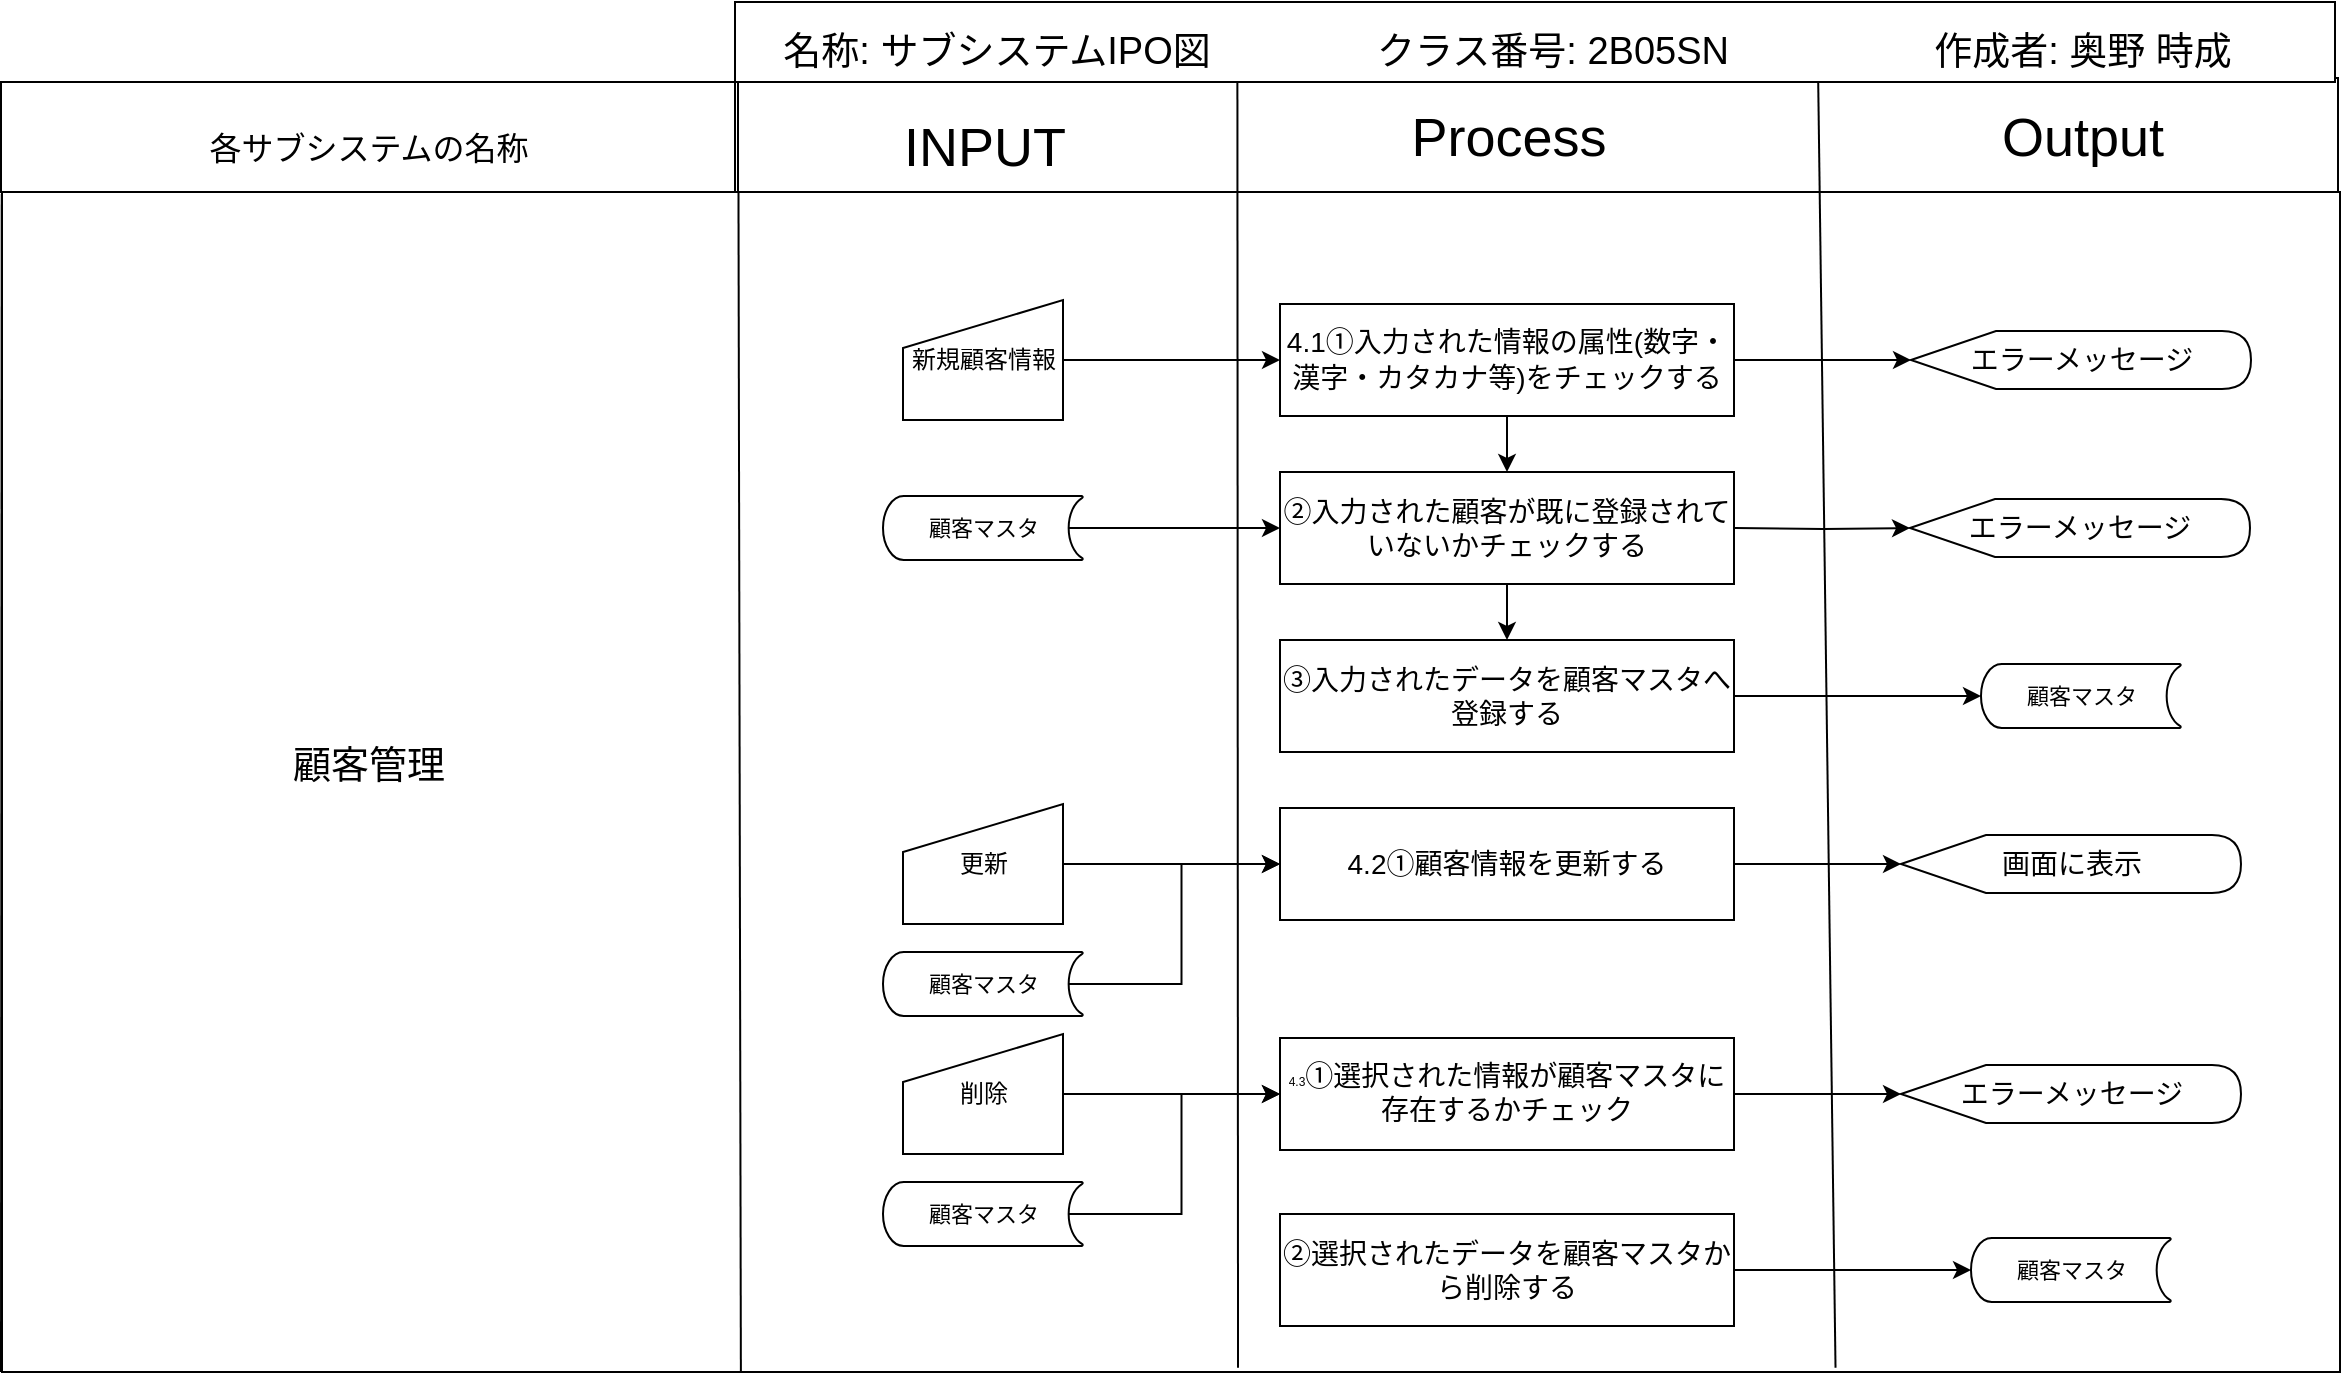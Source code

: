 <mxfile version="12.2.2" pages="10"><diagram id="ODO-iW7zPShUkjHMKrXY" name="顧客管理"><mxGraphModel dx="927" dy="868" grid="1" gridSize="10" guides="1" tooltips="1" connect="1" arrows="1" fold="1" page="1" pageScale="1" pageWidth="827" pageHeight="1169" math="0" shadow="0"><root><mxCell id="0"/><mxCell id="1" parent="0"/><mxCell id="rYPpHDzZRRtC14DMAlcY-2" value="" style="rounded=0;whiteSpace=wrap;html=1;" vertex="1" parent="1"><mxGeometry x="580" y="313" width="800" height="60" as="geometry"/></mxCell><mxCell id="KsKQmCOEDygRM8GfrJyx-1" value="" style="rounded=0;whiteSpace=wrap;html=1;" vertex="1" parent="1"><mxGeometry x="212" y="370" width="1169" height="590" as="geometry"/></mxCell><mxCell id="-VVvErDA4-tp1rYMkL2R-2" value="" style="rounded=0;whiteSpace=wrap;html=1;movable=1;" vertex="1" parent="1"><mxGeometry x="578.5" y="275" width="800" height="40" as="geometry"/></mxCell><mxCell id="-VVvErDA4-tp1rYMkL2R-3" value="INPUT" style="text;html=1;resizable=0;autosize=1;align=center;verticalAlign=middle;points=[];fillColor=none;strokeColor=none;rounded=0;fontSize=27;movable=1;" vertex="1" parent="1"><mxGeometry x="677.5" y="337.5" width="50" height="20" as="geometry"/></mxCell><mxCell id="-VVvErDA4-tp1rYMkL2R-4" value="Process" style="text;html=1;resizable=0;autosize=1;align=center;verticalAlign=middle;points=[];fillColor=none;strokeColor=none;rounded=0;fontSize=27;movable=1;" vertex="1" parent="1"><mxGeometry x="909.5" y="322.5" width="110" height="40" as="geometry"/></mxCell><mxCell id="-VVvErDA4-tp1rYMkL2R-5" value="Output" style="text;html=1;resizable=0;autosize=1;align=center;verticalAlign=middle;points=[];fillColor=none;strokeColor=none;rounded=0;fontSize=27;movable=1;" vertex="1" parent="1"><mxGeometry x="1201.5" y="322.5" width="100" height="40" as="geometry"/></mxCell><mxCell id="-VVvErDA4-tp1rYMkL2R-8" value="作成者: 奥野 時成" style="text;html=1;resizable=0;autosize=1;align=center;verticalAlign=middle;points=[];fillColor=none;strokeColor=none;rounded=0;fontSize=19;movable=1;" vertex="1" parent="1"><mxGeometry x="1136.5" y="280" width="230" height="40" as="geometry"/></mxCell><mxCell id="-VVvErDA4-tp1rYMkL2R-9" value="名称: サブシステムIPO図" style="text;html=1;resizable=0;autosize=1;align=center;verticalAlign=middle;points=[];fillColor=none;strokeColor=none;rounded=0;fontSize=19;movable=1;" vertex="1" parent="1"><mxGeometry x="593.5" y="285" width="230" height="30" as="geometry"/></mxCell><mxCell id="-VVvErDA4-tp1rYMkL2R-10" value="クラス番号: 2B05SN" style="text;html=1;resizable=0;autosize=1;align=center;verticalAlign=middle;points=[];fillColor=none;strokeColor=none;rounded=0;fontSize=19;movable=1;" vertex="1" parent="1"><mxGeometry x="891.5" y="285" width="190" height="30" as="geometry"/></mxCell><mxCell id="-VVvErDA4-tp1rYMkL2R-12" value="" style="line;strokeWidth=1;html=1;fontSize=6;movable=1;" vertex="1" parent="1"><mxGeometry x="211.5" y="955" width="1167" height="10" as="geometry"/></mxCell><mxCell id="-VVvErDA4-tp1rYMkL2R-13" value="" style="rounded=0;whiteSpace=wrap;html=1;strokeWidth=1;fontSize=6;movable=1;" vertex="1" parent="1"><mxGeometry x="211.5" y="315" width="367" height="55" as="geometry"/></mxCell><mxCell id="-VVvErDA4-tp1rYMkL2R-14" value="&lt;font style=&quot;font-size: 16px&quot;&gt;各サブシステムの名称&lt;/font&gt;" style="text;html=1;resizable=0;autosize=1;align=center;verticalAlign=middle;points=[];fillColor=none;strokeColor=none;rounded=0;fontSize=6;movable=1;" vertex="1" parent="1"><mxGeometry x="305" y="337.5" width="180" height="20" as="geometry"/></mxCell><mxCell id="-VVvErDA4-tp1rYMkL2R-16" value="&lt;font style=&quot;font-size: 19px&quot;&gt;顧客管理&lt;/font&gt;" style="text;html=1;resizable=0;autosize=1;align=center;verticalAlign=middle;points=[];fillColor=none;strokeColor=none;rounded=0;fontSize=6;movable=1;" vertex="1" parent="1"><mxGeometry x="350" y="646.5" width="90" height="20" as="geometry"/></mxCell><mxCell id="-VVvErDA4-tp1rYMkL2R-17" value="" style="edgeStyle=orthogonalEdgeStyle;rounded=0;orthogonalLoop=1;jettySize=auto;html=1;fontSize=6;exitX=1;exitY=0.5;exitDx=0;exitDy=0;movable=1;" edge="1" parent="1" source="-VVvErDA4-tp1rYMkL2R-22" target="-VVvErDA4-tp1rYMkL2R-20"><mxGeometry relative="1" as="geometry"><mxPoint x="1089.5" y="454" as="sourcePoint"/></mxGeometry></mxCell><mxCell id="-VVvErDA4-tp1rYMkL2R-18" value="" style="edgeStyle=orthogonalEdgeStyle;rounded=0;orthogonalLoop=1;jettySize=auto;html=1;fontSize=6;entryX=0;entryY=0.5;entryDx=0;entryDy=0;movable=1;" edge="1" parent="1" source="-VVvErDA4-tp1rYMkL2R-19" target="-VVvErDA4-tp1rYMkL2R-22"><mxGeometry relative="1" as="geometry"><mxPoint x="839.5" y="454" as="targetPoint"/></mxGeometry></mxCell><mxCell id="-VVvErDA4-tp1rYMkL2R-19" value="&lt;font style=&quot;font-size: 12px&quot;&gt;新規顧客情報&lt;/font&gt;" style="shape=manualInput;whiteSpace=wrap;html=1;strokeWidth=1;fontSize=6;align=center;size=24;movable=1;" vertex="1" parent="1"><mxGeometry x="662.5" y="424" width="80" height="60" as="geometry"/></mxCell><mxCell id="-VVvErDA4-tp1rYMkL2R-20" value="&lt;font style=&quot;font-size: 14px&quot;&gt;エラーメッセージ&lt;/font&gt;" style="shape=display;whiteSpace=wrap;html=1;strokeWidth=1;fontSize=6;align=center;movable=1;" vertex="1" parent="1"><mxGeometry x="1166.5" y="439.5" width="170" height="29" as="geometry"/></mxCell><mxCell id="-VVvErDA4-tp1rYMkL2R-21" value="" style="edgeStyle=orthogonalEdgeStyle;rounded=0;orthogonalLoop=1;jettySize=auto;html=1;fontSize=6;movable=1;" edge="1" parent="1" source="-VVvErDA4-tp1rYMkL2R-22" target="-VVvErDA4-tp1rYMkL2R-24"><mxGeometry relative="1" as="geometry"/></mxCell><UserObject label="&lt;span lang=&quot;EN-US&quot; style=&quot;font-size: 14px&quot;&gt;4.1&lt;/span&gt;&lt;span style=&quot;font-size: 14px ; font-family: &amp;#34;ｍｓ 明朝&amp;#34; , serif&quot;&gt;①入力された情報の属性&lt;/span&gt;&lt;span lang=&quot;EN-US&quot; style=&quot;font-size: 14px&quot;&gt;(&lt;/span&gt;&lt;span style=&quot;font-size: 14px ; font-family: &amp;#34;ｍｓ 明朝&amp;#34; , serif&quot;&gt;数字・漢字・カタカナ等&lt;/span&gt;&lt;span lang=&quot;EN-US&quot; style=&quot;font-size: 14px&quot;&gt;)&lt;/span&gt;&lt;span style=&quot;font-size: 14px ; font-family: &amp;#34;ｍｓ 明朝&amp;#34; , serif&quot;&gt;をチェックする&lt;/span&gt;" treeRoot="1" id="-VVvErDA4-tp1rYMkL2R-22"><mxCell style="whiteSpace=wrap;html=1;align=center;treeFolding=1;treeMoving=1;container=1;recursiveResize=0;strokeWidth=1;fontSize=6;movable=1;" vertex="1" parent="1"><mxGeometry x="851" y="426" width="227" height="56" as="geometry"/></mxCell></UserObject><mxCell id="-VVvErDA4-tp1rYMkL2R-23" style="edgeStyle=orthogonalEdgeStyle;rounded=0;orthogonalLoop=1;jettySize=auto;html=1;exitX=0.5;exitY=1;exitDx=0;exitDy=0;entryX=0.5;entryY=0;entryDx=0;entryDy=0;fontSize=6;movable=1;" edge="1" parent="1" source="-VVvErDA4-tp1rYMkL2R-24" target="-VVvErDA4-tp1rYMkL2R-30"><mxGeometry relative="1" as="geometry"/></mxCell><UserObject label="&lt;p class=&quot;MsoNormal&quot; align=&quot;center&quot;&gt;&lt;span style=&quot;font-family: &amp;#34;ｍｓ 明朝&amp;#34; , &amp;#34;serif&amp;#34;&quot;&gt;&lt;font style=&quot;font-size: 14px&quot;&gt;②入力された顧客が既に登録されていないかチェックする&lt;/font&gt;&lt;/span&gt;&lt;span lang=&quot;EN-US&quot;&gt;&lt;/span&gt;&lt;/p&gt;" treeRoot="1" id="-VVvErDA4-tp1rYMkL2R-24"><mxCell style="whiteSpace=wrap;html=1;align=center;treeFolding=1;treeMoving=1;container=1;recursiveResize=0;strokeWidth=1;fontSize=6;movable=1;" vertex="1" parent="1"><mxGeometry x="851" y="510" width="227" height="56" as="geometry"/></mxCell></UserObject><mxCell id="-VVvErDA4-tp1rYMkL2R-25" value="" style="edgeStyle=orthogonalEdgeStyle;rounded=0;orthogonalLoop=1;jettySize=auto;html=1;fontSize=6;entryX=0;entryY=0.5;entryDx=0;entryDy=0;exitX=0.93;exitY=0.5;exitDx=0;exitDy=0;exitPerimeter=0;movable=1;" edge="1" parent="1" source="-VVvErDA4-tp1rYMkL2R-26" target="-VVvErDA4-tp1rYMkL2R-24"><mxGeometry relative="1" as="geometry"><mxPoint x="832.5" y="538" as="targetPoint"/></mxGeometry></mxCell><mxCell id="-VVvErDA4-tp1rYMkL2R-26" value="&lt;font style=&quot;font-size: 11px&quot;&gt;顧客マスタ&lt;/font&gt;" style="strokeWidth=1;html=1;shape=mxgraph.flowchart.stored_data;whiteSpace=wrap;fontSize=6;align=center;movable=1;" vertex="1" parent="1"><mxGeometry x="652.5" y="522" width="100" height="32" as="geometry"/></mxCell><mxCell id="-VVvErDA4-tp1rYMkL2R-27" value="" style="edgeStyle=orthogonalEdgeStyle;rounded=0;orthogonalLoop=1;jettySize=auto;html=1;fontSize=6;entryX=0;entryY=0.5;entryDx=0;entryDy=0;entryPerimeter=0;movable=1;" edge="1" parent="1" target="-VVvErDA4-tp1rYMkL2R-28"><mxGeometry relative="1" as="geometry"><mxPoint x="1078.5" y="538" as="sourcePoint"/></mxGeometry></mxCell><mxCell id="-VVvErDA4-tp1rYMkL2R-28" value="&lt;font style=&quot;font-size: 14px&quot;&gt;エラーメッセージ&lt;/font&gt;" style="shape=display;whiteSpace=wrap;html=1;strokeWidth=1;fontSize=6;align=center;movable=1;" vertex="1" parent="1"><mxGeometry x="1166" y="523.5" width="170" height="29" as="geometry"/></mxCell><mxCell id="-VVvErDA4-tp1rYMkL2R-29" style="edgeStyle=orthogonalEdgeStyle;rounded=0;orthogonalLoop=1;jettySize=auto;html=1;exitX=1;exitY=0.5;exitDx=0;exitDy=0;entryX=0;entryY=0.5;entryDx=0;entryDy=0;entryPerimeter=0;fontSize=6;movable=1;" edge="1" parent="1" source="-VVvErDA4-tp1rYMkL2R-30" target="-VVvErDA4-tp1rYMkL2R-31"><mxGeometry relative="1" as="geometry"/></mxCell><UserObject label="&lt;p class=&quot;MsoNormal&quot; align=&quot;center&quot;&gt;&lt;span style=&quot;font-family: &amp;#34;ｍｓ 明朝&amp;#34; , &amp;#34;serif&amp;#34;&quot;&gt;&lt;font style=&quot;font-size: 14px&quot;&gt;③入力されたデータを顧客マスタへ登録する&lt;/font&gt;&lt;/span&gt;&lt;span lang=&quot;EN-US&quot;&gt;&lt;/span&gt;&lt;/p&gt;" treeRoot="1" id="-VVvErDA4-tp1rYMkL2R-30"><mxCell style="whiteSpace=wrap;html=1;align=center;treeFolding=1;treeMoving=1;container=1;recursiveResize=0;strokeWidth=1;fontSize=6;movable=1;" vertex="1" parent="1"><mxGeometry x="851" y="594" width="227" height="56" as="geometry"/></mxCell></UserObject><mxCell id="-VVvErDA4-tp1rYMkL2R-31" value="&lt;font style=&quot;font-size: 11px&quot;&gt;顧客マスタ&lt;/font&gt;" style="strokeWidth=1;html=1;shape=mxgraph.flowchart.stored_data;whiteSpace=wrap;fontSize=6;align=center;movable=1;" vertex="1" parent="1"><mxGeometry x="1201.5" y="606" width="100" height="32" as="geometry"/></mxCell><mxCell id="-VVvErDA4-tp1rYMkL2R-32" style="edgeStyle=orthogonalEdgeStyle;rounded=0;orthogonalLoop=1;jettySize=auto;html=1;exitX=1;exitY=0.5;exitDx=0;exitDy=0;entryX=0;entryY=0.5;entryDx=0;entryDy=0;fontSize=6;movable=1;" edge="1" parent="1" source="-VVvErDA4-tp1rYMkL2R-33" target="-VVvErDA4-tp1rYMkL2R-35"><mxGeometry relative="1" as="geometry"/></mxCell><mxCell id="-VVvErDA4-tp1rYMkL2R-33" value="&lt;span style=&quot;font-size: 12px&quot;&gt;更新&lt;/span&gt;" style="shape=manualInput;whiteSpace=wrap;html=1;strokeWidth=1;fontSize=6;align=center;size=24;movable=1;" vertex="1" parent="1"><mxGeometry x="662.5" y="676" width="80" height="60" as="geometry"/></mxCell><mxCell id="-VVvErDA4-tp1rYMkL2R-34" style="edgeStyle=orthogonalEdgeStyle;rounded=0;orthogonalLoop=1;jettySize=auto;html=1;exitX=1;exitY=0.5;exitDx=0;exitDy=0;entryX=0;entryY=0.5;entryDx=0;entryDy=0;entryPerimeter=0;fontSize=6;movable=1;" edge="1" parent="1" source="-VVvErDA4-tp1rYMkL2R-35" target="-VVvErDA4-tp1rYMkL2R-38"><mxGeometry relative="1" as="geometry"/></mxCell><UserObject label="&lt;p class=&quot;MsoNormal&quot; align=&quot;center&quot; style=&quot;font-size: 14px&quot;&gt;&lt;span lang=&quot;EN-US&quot;&gt;4.2&lt;/span&gt;&lt;span style=&quot;font-family: &amp;#34;ｍｓ 明朝&amp;#34; , &amp;#34;serif&amp;#34;&quot;&gt;①顧客情報を更新する&lt;/span&gt;&lt;span lang=&quot;EN-US&quot;&gt;&lt;/span&gt;&lt;/p&gt;" treeRoot="1" id="-VVvErDA4-tp1rYMkL2R-35"><mxCell style="whiteSpace=wrap;html=1;align=center;treeFolding=1;treeMoving=1;container=1;recursiveResize=0;strokeWidth=1;fontSize=6;movable=1;" vertex="1" parent="1"><mxGeometry x="851" y="678" width="227" height="56" as="geometry"/></mxCell></UserObject><mxCell id="-VVvErDA4-tp1rYMkL2R-36" style="edgeStyle=orthogonalEdgeStyle;rounded=0;orthogonalLoop=1;jettySize=auto;html=1;exitX=0.93;exitY=0.5;exitDx=0;exitDy=0;exitPerimeter=0;entryX=0;entryY=0.5;entryDx=0;entryDy=0;fontSize=6;movable=1;" edge="1" parent="1" source="-VVvErDA4-tp1rYMkL2R-37" target="-VVvErDA4-tp1rYMkL2R-35"><mxGeometry relative="1" as="geometry"/></mxCell><mxCell id="-VVvErDA4-tp1rYMkL2R-37" value="&lt;font style=&quot;font-size: 11px&quot;&gt;顧客マスタ&lt;/font&gt;" style="strokeWidth=1;html=1;shape=mxgraph.flowchart.stored_data;whiteSpace=wrap;fontSize=6;align=center;movable=1;" vertex="1" parent="1"><mxGeometry x="652.5" y="750" width="100" height="32" as="geometry"/></mxCell><mxCell id="-VVvErDA4-tp1rYMkL2R-38" value="&lt;font style=&quot;font-size: 14px&quot;&gt;画面に表示&lt;/font&gt;" style="shape=display;whiteSpace=wrap;html=1;strokeWidth=1;fontSize=6;align=center;movable=1;" vertex="1" parent="1"><mxGeometry x="1161.5" y="691.5" width="170" height="29" as="geometry"/></mxCell><mxCell id="-VVvErDA4-tp1rYMkL2R-39" style="edgeStyle=orthogonalEdgeStyle;rounded=0;orthogonalLoop=1;jettySize=auto;html=1;exitX=1;exitY=0.5;exitDx=0;exitDy=0;entryX=0;entryY=0.5;entryDx=0;entryDy=0;fontSize=6;movable=1;" edge="1" parent="1" source="-VVvErDA4-tp1rYMkL2R-40" target="-VVvErDA4-tp1rYMkL2R-42"><mxGeometry relative="1" as="geometry"/></mxCell><mxCell id="-VVvErDA4-tp1rYMkL2R-40" value="&lt;span style=&quot;font-size: 12px&quot;&gt;削除&lt;/span&gt;" style="shape=manualInput;whiteSpace=wrap;html=1;strokeWidth=1;fontSize=6;align=center;size=24;movable=1;" vertex="1" parent="1"><mxGeometry x="662.5" y="791" width="80" height="60" as="geometry"/></mxCell><mxCell id="-VVvErDA4-tp1rYMkL2R-41" style="edgeStyle=orthogonalEdgeStyle;rounded=0;orthogonalLoop=1;jettySize=auto;html=1;exitX=1;exitY=0.5;exitDx=0;exitDy=0;entryX=0;entryY=0.5;entryDx=0;entryDy=0;entryPerimeter=0;fontSize=6;movable=1;" edge="1" parent="1" source="-VVvErDA4-tp1rYMkL2R-42" target="-VVvErDA4-tp1rYMkL2R-45"><mxGeometry relative="1" as="geometry"/></mxCell><UserObject label="&lt;p class=&quot;MsoNormal&quot; align=&quot;center&quot;&gt;&lt;span lang=&quot;EN-US&quot;&gt;4.3&lt;/span&gt;&lt;span style=&quot;font-family: &amp;#34;ｍｓ 明朝&amp;#34; , serif ; font-size: 14px&quot;&gt;①選択された情報が顧客マスタに存在するかチェック&lt;/span&gt;&lt;span lang=&quot;EN-US&quot;&gt;&lt;/span&gt;&lt;/p&gt;" treeRoot="1" id="-VVvErDA4-tp1rYMkL2R-42"><mxCell style="whiteSpace=wrap;html=1;align=center;treeFolding=1;treeMoving=1;container=1;recursiveResize=0;strokeWidth=1;fontSize=6;movable=1;" vertex="1" parent="1"><mxGeometry x="851" y="793" width="227" height="56" as="geometry"/></mxCell></UserObject><mxCell id="-VVvErDA4-tp1rYMkL2R-43" style="edgeStyle=orthogonalEdgeStyle;rounded=0;orthogonalLoop=1;jettySize=auto;html=1;exitX=0.93;exitY=0.5;exitDx=0;exitDy=0;exitPerimeter=0;entryX=0;entryY=0.5;entryDx=0;entryDy=0;fontSize=6;movable=1;" edge="1" parent="1" source="-VVvErDA4-tp1rYMkL2R-44" target="-VVvErDA4-tp1rYMkL2R-42"><mxGeometry relative="1" as="geometry"/></mxCell><mxCell id="-VVvErDA4-tp1rYMkL2R-44" value="&lt;font style=&quot;font-size: 11px&quot;&gt;顧客マスタ&lt;/font&gt;" style="strokeWidth=1;html=1;shape=mxgraph.flowchart.stored_data;whiteSpace=wrap;fontSize=6;align=center;movable=1;" vertex="1" parent="1"><mxGeometry x="652.5" y="865" width="100" height="32" as="geometry"/></mxCell><mxCell id="-VVvErDA4-tp1rYMkL2R-45" value="&lt;font style=&quot;font-size: 14px&quot;&gt;エラーメッセージ&lt;/font&gt;" style="shape=display;whiteSpace=wrap;html=1;strokeWidth=1;fontSize=6;align=center;movable=1;" vertex="1" parent="1"><mxGeometry x="1161.5" y="806.5" width="170" height="29" as="geometry"/></mxCell><mxCell id="-VVvErDA4-tp1rYMkL2R-46" style="edgeStyle=orthogonalEdgeStyle;rounded=0;orthogonalLoop=1;jettySize=auto;html=1;exitX=1;exitY=0.5;exitDx=0;exitDy=0;entryX=0;entryY=0.5;entryDx=0;entryDy=0;entryPerimeter=0;fontSize=6;movable=1;" edge="1" parent="1" source="-VVvErDA4-tp1rYMkL2R-47" target="-VVvErDA4-tp1rYMkL2R-48"><mxGeometry relative="1" as="geometry"/></mxCell><UserObject label="&lt;p class=&quot;MsoNormal&quot; align=&quot;center&quot;&gt;&lt;span style=&quot;font-family: &amp;#34;ｍｓ 明朝&amp;#34; , &amp;#34;serif&amp;#34;&quot;&gt;&lt;font style=&quot;font-size: 14px&quot;&gt;②選択されたデータを顧客マスタから削除する&lt;/font&gt;&lt;/span&gt;&lt;span lang=&quot;EN-US&quot;&gt;&lt;/span&gt;&lt;/p&gt;" treeRoot="1" id="-VVvErDA4-tp1rYMkL2R-47"><mxCell style="whiteSpace=wrap;html=1;align=center;treeFolding=1;treeMoving=1;container=1;recursiveResize=0;strokeWidth=1;fontSize=6;movable=1;" vertex="1" parent="1"><mxGeometry x="851" y="881" width="227" height="56" as="geometry"/></mxCell></UserObject><mxCell id="-VVvErDA4-tp1rYMkL2R-48" value="&lt;font style=&quot;font-size: 11px&quot;&gt;顧客マスタ&lt;/font&gt;" style="strokeWidth=1;html=1;shape=mxgraph.flowchart.stored_data;whiteSpace=wrap;fontSize=6;align=center;movable=1;" vertex="1" parent="1"><mxGeometry x="1196.5" y="893" width="100" height="32" as="geometry"/></mxCell><mxCell id="MtmTmNVBHklGLo22Io64-1" value="" style="endArrow=none;html=1;exitX=0;exitY=0.5;exitDx=0;exitDy=0;exitPerimeter=0;entryX=0.001;entryY=1.018;entryDx=0;entryDy=0;entryPerimeter=0;" edge="1" parent="1" source="-VVvErDA4-tp1rYMkL2R-12" target="-VVvErDA4-tp1rYMkL2R-13"><mxGeometry width="50" height="50" relative="1" as="geometry"><mxPoint x="180" y="620" as="sourcePoint"/><mxPoint x="260" y="430" as="targetPoint"/></mxGeometry></mxCell><mxCell id="MtmTmNVBHklGLo22Io64-5" value="" style="endArrow=none;html=1;exitX=0.317;exitY=0.524;exitDx=0;exitDy=0;exitPerimeter=0;entryX=0.315;entryY=0;entryDx=0;entryDy=0;entryPerimeter=0;" edge="1" parent="1" source="-VVvErDA4-tp1rYMkL2R-12" target="KsKQmCOEDygRM8GfrJyx-1"><mxGeometry width="50" height="50" relative="1" as="geometry"><mxPoint x="540" y="610" as="sourcePoint"/><mxPoint x="580.377" y="375.53" as="targetPoint"/></mxGeometry></mxCell><mxCell id="MtmTmNVBHklGLo22Io64-6" value="" style="endArrow=none;html=1;entryX=0.314;entryY=1;entryDx=0;entryDy=0;entryPerimeter=0;exitX=0.53;exitY=0.288;exitDx=0;exitDy=0;exitPerimeter=0;" edge="1" parent="1" source="-VVvErDA4-tp1rYMkL2R-12" target="-VVvErDA4-tp1rYMkL2R-2"><mxGeometry width="50" height="50" relative="1" as="geometry"><mxPoint x="790" y="640" as="sourcePoint"/><mxPoint x="840" y="590" as="targetPoint"/></mxGeometry></mxCell><mxCell id="MtmTmNVBHklGLo22Io64-7" value="" style="endArrow=none;html=1;entryX=0.677;entryY=1;entryDx=0;entryDy=0;entryPerimeter=0;exitX=0.786;exitY=0.288;exitDx=0;exitDy=0;exitPerimeter=0;" edge="1" parent="1" source="-VVvErDA4-tp1rYMkL2R-12" target="-VVvErDA4-tp1rYMkL2R-2"><mxGeometry width="50" height="50" relative="1" as="geometry"><mxPoint x="1100" y="520" as="sourcePoint"/><mxPoint x="1150" y="470" as="targetPoint"/></mxGeometry></mxCell></root></mxGraphModel></diagram><diagram id="NRpWznMQXf4vFQF2mNrJ" name="在庫管理"><mxGraphModel dx="927" dy="868" grid="1" gridSize="10" guides="1" tooltips="1" connect="1" arrows="1" fold="1" page="1" pageScale="1" pageWidth="827" pageHeight="1169" math="0" shadow="0"><root><mxCell id="Mj_hO3cR58CctQCXlIKz-0"/><mxCell id="Mj_hO3cR58CctQCXlIKz-1" parent="Mj_hO3cR58CctQCXlIKz-0"/><mxCell id="hz7dNISChG0MYfP_SIaF-1" value="" style="rounded=0;whiteSpace=wrap;html=1;" vertex="1" parent="Mj_hO3cR58CctQCXlIKz-1"><mxGeometry x="579" y="320" width="802" height="365" as="geometry"/></mxCell><mxCell id="hz7dNISChG0MYfP_SIaF-0" value="" style="rounded=0;whiteSpace=wrap;html=1;" vertex="1" parent="Mj_hO3cR58CctQCXlIKz-1"><mxGeometry x="210" y="320" width="369" height="365" as="geometry"/></mxCell><mxCell id="OUNVyOmaD5Mz6EPe2XAV-1" value="" style="rounded=0;whiteSpace=wrap;html=1;movable=1;" vertex="1" parent="Mj_hO3cR58CctQCXlIKz-1"><mxGeometry x="579" y="280" width="802" height="40" as="geometry"/></mxCell><mxCell id="OUNVyOmaD5Mz6EPe2XAV-2" value="INPUT" style="text;html=1;resizable=0;autosize=1;align=center;verticalAlign=middle;points=[];fillColor=none;strokeColor=none;rounded=0;fontSize=27;movable=1;" vertex="1" parent="Mj_hO3cR58CctQCXlIKz-1"><mxGeometry x="677.5" y="340" width="50" height="20" as="geometry"/></mxCell><mxCell id="OUNVyOmaD5Mz6EPe2XAV-3" value="Process" style="text;html=1;resizable=0;autosize=1;align=center;verticalAlign=middle;points=[];fillColor=none;strokeColor=none;rounded=0;fontSize=27;movable=1;" vertex="1" parent="Mj_hO3cR58CctQCXlIKz-1"><mxGeometry x="909.5" y="330" width="110" height="40" as="geometry"/></mxCell><mxCell id="OUNVyOmaD5Mz6EPe2XAV-4" value="Output" style="text;html=1;resizable=0;autosize=1;align=center;verticalAlign=middle;points=[];fillColor=none;strokeColor=none;rounded=0;fontSize=27;movable=1;" vertex="1" parent="Mj_hO3cR58CctQCXlIKz-1"><mxGeometry x="1201.5" y="330" width="100" height="40" as="geometry"/></mxCell><mxCell id="OUNVyOmaD5Mz6EPe2XAV-7" value="作成者: 奥野 時成" style="text;html=1;resizable=0;autosize=1;align=center;verticalAlign=middle;points=[];fillColor=none;strokeColor=none;rounded=0;fontSize=19;movable=1;" vertex="1" parent="Mj_hO3cR58CctQCXlIKz-1"><mxGeometry x="1136.5" y="280" width="230" height="40" as="geometry"/></mxCell><mxCell id="OUNVyOmaD5Mz6EPe2XAV-8" value="名称: サブシステムIPO図" style="text;html=1;resizable=0;autosize=1;align=center;verticalAlign=middle;points=[];fillColor=none;strokeColor=none;rounded=0;fontSize=19;movable=1;" vertex="1" parent="Mj_hO3cR58CctQCXlIKz-1"><mxGeometry x="593.5" y="285" width="230" height="30" as="geometry"/></mxCell><mxCell id="OUNVyOmaD5Mz6EPe2XAV-9" value="クラス番号: 2B05SN" style="text;html=1;resizable=0;autosize=1;align=center;verticalAlign=middle;points=[];fillColor=none;strokeColor=none;rounded=0;fontSize=19;movable=1;" vertex="1" parent="Mj_hO3cR58CctQCXlIKz-1"><mxGeometry x="891.5" y="285" width="190" height="30" as="geometry"/></mxCell><mxCell id="OUNVyOmaD5Mz6EPe2XAV-12" value="" style="rounded=0;whiteSpace=wrap;html=1;strokeWidth=1;fontSize=6;movable=1;" vertex="1" parent="Mj_hO3cR58CctQCXlIKz-1"><mxGeometry x="211.5" y="320" width="367" height="55" as="geometry"/></mxCell><mxCell id="OUNVyOmaD5Mz6EPe2XAV-13" value="&lt;font style=&quot;font-size: 16px&quot;&gt;各サブシステムの名称&lt;/font&gt;" style="text;html=1;resizable=0;autosize=1;align=center;verticalAlign=middle;points=[];fillColor=none;strokeColor=none;rounded=0;fontSize=6;movable=1;" vertex="1" parent="Mj_hO3cR58CctQCXlIKz-1"><mxGeometry x="305" y="337.5" width="180" height="20" as="geometry"/></mxCell><mxCell id="OUNVyOmaD5Mz6EPe2XAV-14" value="" style="line;strokeWidth=1;html=1;fontSize=6;movable=1;" vertex="1" parent="Mj_hO3cR58CctQCXlIKz-1"><mxGeometry x="571.5" y="370" width="807" height="10" as="geometry"/></mxCell><mxCell id="ijiW6DqQHPWjAYFkbB-q-0" value="&lt;font style=&quot;font-size: 19px&quot;&gt;在庫管理&lt;/font&gt;" style="text;html=1;resizable=0;autosize=1;align=center;verticalAlign=middle;points=[];fillColor=none;strokeColor=none;rounded=0;fontSize=6;movable=1;" vertex="1" parent="Mj_hO3cR58CctQCXlIKz-1"><mxGeometry x="350" y="516.5" width="90" height="20" as="geometry"/></mxCell><mxCell id="ijiW6DqQHPWjAYFkbB-q-1" style="edgeStyle=orthogonalEdgeStyle;rounded=0;orthogonalLoop=1;jettySize=auto;html=1;exitX=0.93;exitY=0.5;exitDx=0;exitDy=0;exitPerimeter=0;entryX=0;entryY=0.5;entryDx=0;entryDy=0;fontSize=6;movable=1;" edge="1" source="ijiW6DqQHPWjAYFkbB-q-2" target="ijiW6DqQHPWjAYFkbB-q-5" parent="Mj_hO3cR58CctQCXlIKz-1"><mxGeometry relative="1" as="geometry"/></mxCell><mxCell id="ijiW6DqQHPWjAYFkbB-q-2" value="&lt;font style=&quot;font-size: 11px&quot;&gt;在庫テーブル&lt;/font&gt;" style="strokeWidth=1;html=1;shape=mxgraph.flowchart.stored_data;whiteSpace=wrap;fontSize=6;align=center;movable=1;" vertex="1" parent="Mj_hO3cR58CctQCXlIKz-1"><mxGeometry x="652.5" y="402" width="100" height="32" as="geometry"/></mxCell><mxCell id="ijiW6DqQHPWjAYFkbB-q-3" style="edgeStyle=orthogonalEdgeStyle;rounded=0;orthogonalLoop=1;jettySize=auto;html=1;exitX=1;exitY=0.5;exitDx=0;exitDy=0;entryX=0;entryY=0.5;entryDx=0;entryDy=0;entryPerimeter=0;fontSize=6;movable=1;" edge="1" source="ijiW6DqQHPWjAYFkbB-q-5" target="ijiW6DqQHPWjAYFkbB-q-6" parent="Mj_hO3cR58CctQCXlIKz-1"><mxGeometry relative="1" as="geometry"/></mxCell><mxCell id="ijiW6DqQHPWjAYFkbB-q-4" style="edgeStyle=orthogonalEdgeStyle;rounded=0;orthogonalLoop=1;jettySize=auto;html=1;exitX=0.5;exitY=1;exitDx=0;exitDy=0;entryX=0.5;entryY=0;entryDx=0;entryDy=0;fontSize=6;movable=1;" edge="1" source="ijiW6DqQHPWjAYFkbB-q-5" target="ijiW6DqQHPWjAYFkbB-q-13" parent="Mj_hO3cR58CctQCXlIKz-1"><mxGeometry relative="1" as="geometry"/></mxCell><UserObject label="&lt;p class=&quot;MsoNormal&quot; align=&quot;center&quot; style=&quot;font-size: 14px&quot;&gt;&lt;span lang=&quot;EN-US&quot;&gt;9.1&lt;/span&gt;&lt;span style=&quot;font-family: &amp;#34;ｍｓ 明朝&amp;#34; , &amp;#34;serif&amp;#34;&quot;&gt;在庫の一覧を画面に表示する&lt;/span&gt;&lt;span lang=&quot;EN-US&quot;&gt;&lt;/span&gt;&lt;/p&gt;" treeRoot="1" id="ijiW6DqQHPWjAYFkbB-q-5"><mxCell style="whiteSpace=wrap;html=1;align=center;treeFolding=1;treeMoving=1;container=1;recursiveResize=0;strokeWidth=1;fontSize=6;movable=1;" vertex="1" parent="Mj_hO3cR58CctQCXlIKz-1"><mxGeometry x="854.5" y="390" width="227" height="56" as="geometry"/></mxCell></UserObject><mxCell id="ijiW6DqQHPWjAYFkbB-q-6" value="&lt;font style=&quot;font-size: 14px&quot;&gt;画面に表示&lt;/font&gt;" style="shape=display;whiteSpace=wrap;html=1;strokeWidth=1;fontSize=6;align=center;size=0.241;movable=1;" vertex="1" parent="Mj_hO3cR58CctQCXlIKz-1"><mxGeometry x="1196.5" y="398.5" width="170" height="39" as="geometry"/></mxCell><mxCell id="ijiW6DqQHPWjAYFkbB-q-7" style="edgeStyle=orthogonalEdgeStyle;rounded=0;orthogonalLoop=1;jettySize=auto;html=1;exitX=0.93;exitY=0.5;exitDx=0;exitDy=0;exitPerimeter=0;entryX=0;entryY=0.5;entryDx=0;entryDy=0;fontSize=6;movable=1;" edge="1" source="ijiW6DqQHPWjAYFkbB-q-8" target="ijiW6DqQHPWjAYFkbB-q-13" parent="Mj_hO3cR58CctQCXlIKz-1"><mxGeometry relative="1" as="geometry"/></mxCell><mxCell id="ijiW6DqQHPWjAYFkbB-q-8" value="&lt;font style=&quot;font-size: 11px&quot;&gt;注文テーブル&lt;/font&gt;" style="strokeWidth=1;html=1;shape=mxgraph.flowchart.stored_data;whiteSpace=wrap;fontSize=6;align=center;movable=1;" vertex="1" parent="Mj_hO3cR58CctQCXlIKz-1"><mxGeometry x="652.5" y="461" width="100" height="32" as="geometry"/></mxCell><mxCell id="ijiW6DqQHPWjAYFkbB-q-9" style="edgeStyle=orthogonalEdgeStyle;rounded=0;orthogonalLoop=1;jettySize=auto;html=1;exitX=0.93;exitY=0.5;exitDx=0;exitDy=0;exitPerimeter=0;fontSize=6;movable=1;" edge="1" source="ijiW6DqQHPWjAYFkbB-q-10" target="ijiW6DqQHPWjAYFkbB-q-13" parent="Mj_hO3cR58CctQCXlIKz-1"><mxGeometry relative="1" as="geometry"/></mxCell><mxCell id="ijiW6DqQHPWjAYFkbB-q-10" value="&lt;font style=&quot;font-size: 11px&quot;&gt;入荷テーブル&lt;/font&gt;" style="strokeWidth=1;html=1;shape=mxgraph.flowchart.stored_data;whiteSpace=wrap;fontSize=6;align=center;movable=1;" vertex="1" parent="Mj_hO3cR58CctQCXlIKz-1"><mxGeometry x="652.5" y="520.5" width="100" height="32" as="geometry"/></mxCell><mxCell id="ijiW6DqQHPWjAYFkbB-q-11" style="edgeStyle=orthogonalEdgeStyle;rounded=0;orthogonalLoop=1;jettySize=auto;html=1;exitX=0.5;exitY=1;exitDx=0;exitDy=0;entryX=0.5;entryY=0;entryDx=0;entryDy=0;fontSize=6;movable=1;" edge="1" source="ijiW6DqQHPWjAYFkbB-q-13" target="ijiW6DqQHPWjAYFkbB-q-15" parent="Mj_hO3cR58CctQCXlIKz-1"><mxGeometry relative="1" as="geometry"/></mxCell><mxCell id="ijiW6DqQHPWjAYFkbB-q-12" style="edgeStyle=orthogonalEdgeStyle;rounded=0;orthogonalLoop=1;jettySize=auto;html=1;exitX=1;exitY=0.5;exitDx=0;exitDy=0;entryX=0;entryY=0.5;entryDx=0;entryDy=0;entryPerimeter=0;fontSize=6;movable=1;" edge="1" source="ijiW6DqQHPWjAYFkbB-q-13" target="ijiW6DqQHPWjAYFkbB-q-16" parent="Mj_hO3cR58CctQCXlIKz-1"><mxGeometry relative="1" as="geometry"/></mxCell><UserObject label="&lt;p class=&quot;MsoNormal&quot; align=&quot;center&quot; style=&quot;font-size: 14px&quot;&gt;&lt;span lang=&quot;EN-US&quot;&gt;9.2&lt;/span&gt;&lt;span style=&quot;font-family: &amp;#34;ｍｓ 明朝&amp;#34; , &amp;#34;serif&amp;#34;&quot;&gt;②入荷テーブルの入荷済み商品が追加された時点で在庫を増やす処理を行う&lt;/span&gt;&lt;span lang=&quot;EN-US&quot;&gt;&lt;/span&gt;&lt;/p&gt;" treeRoot="1" id="ijiW6DqQHPWjAYFkbB-q-13"><mxCell style="whiteSpace=wrap;html=1;align=center;treeFolding=1;treeMoving=1;container=1;recursiveResize=0;strokeWidth=1;fontSize=6;movable=1;" vertex="1" parent="Mj_hO3cR58CctQCXlIKz-1"><mxGeometry x="851" y="477" width="227" height="56" as="geometry"/></mxCell></UserObject><mxCell id="ijiW6DqQHPWjAYFkbB-q-14" style="edgeStyle=orthogonalEdgeStyle;rounded=0;orthogonalLoop=1;jettySize=auto;html=1;exitX=1;exitY=0.5;exitDx=0;exitDy=0;entryX=0;entryY=0.5;entryDx=0;entryDy=0;entryPerimeter=0;fontSize=6;movable=1;" edge="1" source="ijiW6DqQHPWjAYFkbB-q-15" target="ijiW6DqQHPWjAYFkbB-q-16" parent="Mj_hO3cR58CctQCXlIKz-1"><mxGeometry relative="1" as="geometry"/></mxCell><UserObject label="&lt;p class=&quot;MsoNormal&quot; align=&quot;center&quot; style=&quot;font-size: 14px&quot;&gt;&lt;span lang=&quot;EN-US&quot;&gt;9.2&lt;/span&gt;&lt;span style=&quot;font-family: &amp;#34;ｍｓ 明朝&amp;#34; , &amp;#34;serif&amp;#34;&quot;&gt;②入荷テーブルの入荷済み商品が追加された時点で在庫を増やす処理を行う&lt;/span&gt;&lt;span lang=&quot;EN-US&quot;&gt;&lt;/span&gt;&lt;/p&gt;" treeRoot="1" id="ijiW6DqQHPWjAYFkbB-q-15"><mxCell style="whiteSpace=wrap;html=1;align=center;treeFolding=1;treeMoving=1;container=1;recursiveResize=0;strokeWidth=1;fontSize=6;movable=1;" vertex="1" parent="Mj_hO3cR58CctQCXlIKz-1"><mxGeometry x="851" y="600" width="227" height="56" as="geometry"/></mxCell></UserObject><mxCell id="ijiW6DqQHPWjAYFkbB-q-16" value="&lt;font style=&quot;font-size: 11px&quot;&gt;在庫テーブル&lt;/font&gt;" style="strokeWidth=1;html=1;shape=mxgraph.flowchart.stored_data;whiteSpace=wrap;fontSize=6;align=center;movable=1;" vertex="1" parent="Mj_hO3cR58CctQCXlIKz-1"><mxGeometry x="1210" y="477" width="100" height="32" as="geometry"/></mxCell><mxCell id="ijiW6DqQHPWjAYFkbB-q-17" value="&lt;font style=&quot;font-size: 14px&quot;&gt;在庫がない場合&lt;/font&gt;" style="text;html=1;resizable=0;autosize=1;align=center;verticalAlign=middle;points=[];fillColor=none;strokeColor=none;rounded=0;fontSize=6;movable=1;" vertex="1" parent="Mj_hO3cR58CctQCXlIKz-1"><mxGeometry x="973" y="552.5" width="110" height="20" as="geometry"/></mxCell><mxCell id="ijiW6DqQHPWjAYFkbB-q-18" value="" style="line;strokeWidth=1;html=1;fontSize=6;movable=1;" vertex="1" parent="Mj_hO3cR58CctQCXlIKz-1"><mxGeometry x="211.5" y="680" width="1167" height="10" as="geometry"/></mxCell><mxCell id="ijiW6DqQHPWjAYFkbB-q-20" value="" style="endArrow=none;html=1;exitX=0;exitY=0.5;exitDx=0;exitDy=0;exitPerimeter=0;" edge="1" parent="Mj_hO3cR58CctQCXlIKz-1" source="ijiW6DqQHPWjAYFkbB-q-18"><mxGeometry width="50" height="50" relative="1" as="geometry"><mxPoint x="201.5" y="455" as="sourcePoint"/><mxPoint x="211.5" y="375" as="targetPoint"/></mxGeometry></mxCell><mxCell id="ijiW6DqQHPWjAYFkbB-q-22" value="" style="endArrow=none;html=1;exitX=0.314;exitY=0.376;exitDx=0;exitDy=0;exitPerimeter=0;" edge="1" parent="Mj_hO3cR58CctQCXlIKz-1" source="ijiW6DqQHPWjAYFkbB-q-18"><mxGeometry width="50" height="50" relative="1" as="geometry"><mxPoint x="528.5" y="427" as="sourcePoint"/><mxPoint x="578.5" y="377" as="targetPoint"/><Array as="points"/></mxGeometry></mxCell><mxCell id="ijiW6DqQHPWjAYFkbB-q-23" value="" style="endArrow=none;html=1;exitX=0.53;exitY=0.376;exitDx=0;exitDy=0;exitPerimeter=0;" edge="1" parent="Mj_hO3cR58CctQCXlIKz-1" source="ijiW6DqQHPWjAYFkbB-q-18"><mxGeometry width="50" height="50" relative="1" as="geometry"><mxPoint x="776.5" y="370" as="sourcePoint"/><mxPoint x="826.5" y="320" as="targetPoint"/><Array as="points"/></mxGeometry></mxCell><mxCell id="ijiW6DqQHPWjAYFkbB-q-24" value="" style="endArrow=none;html=1;exitX=0.804;exitY=0.259;exitDx=0;exitDy=0;exitPerimeter=0;" edge="1" parent="Mj_hO3cR58CctQCXlIKz-1" source="ijiW6DqQHPWjAYFkbB-q-18"><mxGeometry width="50" height="50" relative="1" as="geometry"><mxPoint x="1100" y="370" as="sourcePoint"/><mxPoint x="1150" y="320" as="targetPoint"/></mxGeometry></mxCell></root></mxGraphModel></diagram><diagram id="XduPw_sUS4GIag5yDtaZ" name="社員管理"><mxGraphModel dx="788" dy="738" grid="1" gridSize="10" guides="1" tooltips="1" connect="1" arrows="1" fold="1" page="1" pageScale="1" pageWidth="827" pageHeight="1169" math="0" shadow="0"><root><mxCell id="RCET6zNEf3n1tuu1RRst-0"/><mxCell id="RCET6zNEf3n1tuu1RRst-1" parent="RCET6zNEf3n1tuu1RRst-0"/><mxCell id="uKERadqmNlUGCHWzZDON-1" value="" style="rounded=0;whiteSpace=wrap;html=1;" vertex="1" parent="RCET6zNEf3n1tuu1RRst-1"><mxGeometry x="587" y="330" width="803" height="314" as="geometry"/></mxCell><mxCell id="uKERadqmNlUGCHWzZDON-0" value="" style="rounded=0;whiteSpace=wrap;html=1;" vertex="1" parent="RCET6zNEf3n1tuu1RRst-1"><mxGeometry x="220" y="330" width="367" height="314" as="geometry"/></mxCell><mxCell id="9WoqkT_UO_H6Yk2ECw1m-1" value="" style="rounded=0;whiteSpace=wrap;html=1;movable=1;" vertex="1" parent="RCET6zNEf3n1tuu1RRst-1"><mxGeometry x="587" y="290" width="803" height="40" as="geometry"/></mxCell><mxCell id="9WoqkT_UO_H6Yk2ECw1m-2" value="INPUT" style="text;html=1;resizable=0;autosize=1;align=center;verticalAlign=middle;points=[];fillColor=none;strokeColor=none;rounded=0;fontSize=27;movable=1;" vertex="1" parent="RCET6zNEf3n1tuu1RRst-1"><mxGeometry x="692" y="355" width="50" height="20" as="geometry"/></mxCell><mxCell id="9WoqkT_UO_H6Yk2ECw1m-3" value="Process" style="text;html=1;resizable=0;autosize=1;align=center;verticalAlign=middle;points=[];fillColor=none;strokeColor=none;rounded=0;fontSize=27;movable=1;" vertex="1" parent="RCET6zNEf3n1tuu1RRst-1"><mxGeometry x="920" y="338.5" width="110" height="40" as="geometry"/></mxCell><mxCell id="9WoqkT_UO_H6Yk2ECw1m-4" value="Output" style="text;html=1;resizable=0;autosize=1;align=center;verticalAlign=middle;points=[];fillColor=none;strokeColor=none;rounded=0;fontSize=27;movable=1;" vertex="1" parent="RCET6zNEf3n1tuu1RRst-1"><mxGeometry x="1220" y="340" width="100" height="40" as="geometry"/></mxCell><mxCell id="9WoqkT_UO_H6Yk2ECw1m-7" value="作成者: 奥野 時成" style="text;html=1;resizable=0;autosize=1;align=center;verticalAlign=middle;points=[];fillColor=none;strokeColor=none;rounded=0;fontSize=19;movable=1;" vertex="1" parent="RCET6zNEf3n1tuu1RRst-1"><mxGeometry x="1140" y="290" width="230" height="40" as="geometry"/></mxCell><mxCell id="9WoqkT_UO_H6Yk2ECw1m-8" value="名称: サブシステムIPO図" style="text;html=1;resizable=0;autosize=1;align=center;verticalAlign=middle;points=[];fillColor=none;strokeColor=none;rounded=0;fontSize=19;movable=1;" vertex="1" parent="RCET6zNEf3n1tuu1RRst-1"><mxGeometry x="606.5" y="295" width="230" height="30" as="geometry"/></mxCell><mxCell id="9WoqkT_UO_H6Yk2ECw1m-9" value="クラス番号: 2B05SN" style="text;html=1;resizable=0;autosize=1;align=center;verticalAlign=middle;points=[];fillColor=none;strokeColor=none;rounded=0;fontSize=19;movable=1;" vertex="1" parent="RCET6zNEf3n1tuu1RRst-1"><mxGeometry x="896.5" y="295" width="190" height="30" as="geometry"/></mxCell><mxCell id="9WoqkT_UO_H6Yk2ECw1m-12" value="" style="rounded=0;whiteSpace=wrap;html=1;strokeWidth=1;fontSize=6;movable=1;" vertex="1" parent="RCET6zNEf3n1tuu1RRst-1"><mxGeometry x="220" y="330" width="367" height="55" as="geometry"/></mxCell><mxCell id="9WoqkT_UO_H6Yk2ECw1m-13" value="&lt;font style=&quot;font-size: 16px&quot;&gt;各サブシステムの名称&lt;/font&gt;" style="text;html=1;resizable=0;autosize=1;align=center;verticalAlign=middle;points=[];fillColor=none;strokeColor=none;rounded=0;fontSize=6;movable=1;" vertex="1" parent="RCET6zNEf3n1tuu1RRst-1"><mxGeometry x="305" y="337.5" width="180" height="20" as="geometry"/></mxCell><mxCell id="lg3mh3o2i2MHEgp_sSLa-0" value="" style="line;strokeWidth=1;html=1;fontSize=6;movable=1;" vertex="1" parent="RCET6zNEf3n1tuu1RRst-1"><mxGeometry x="220" y="380" width="1167" height="10" as="geometry"/></mxCell><mxCell id="lg3mh3o2i2MHEgp_sSLa-1" style="edgeStyle=orthogonalEdgeStyle;rounded=0;orthogonalLoop=1;jettySize=auto;html=1;exitX=1;exitY=0.5;exitDx=0;exitDy=0;entryX=0;entryY=0.5;entryDx=0;entryDy=0;fontSize=6;movable=1;" edge="1" source="lg3mh3o2i2MHEgp_sSLa-2" target="lg3mh3o2i2MHEgp_sSLa-5" parent="RCET6zNEf3n1tuu1RRst-1"><mxGeometry relative="1" as="geometry"/></mxCell><mxCell id="lg3mh3o2i2MHEgp_sSLa-2" value="&lt;span style=&quot;font-size: 12px&quot;&gt;新規社員情報&lt;/span&gt;" style="shape=manualInput;whiteSpace=wrap;html=1;strokeWidth=1;fontSize=6;align=center;size=24;movable=1;" vertex="1" parent="RCET6zNEf3n1tuu1RRst-1"><mxGeometry x="671" y="400" width="80" height="60" as="geometry"/></mxCell><mxCell id="lg3mh3o2i2MHEgp_sSLa-3" style="edgeStyle=orthogonalEdgeStyle;rounded=0;orthogonalLoop=1;jettySize=auto;html=1;exitX=1;exitY=0.5;exitDx=0;exitDy=0;entryX=0;entryY=0.5;entryDx=0;entryDy=0;entryPerimeter=0;fontSize=6;movable=1;" edge="1" source="lg3mh3o2i2MHEgp_sSLa-5" target="lg3mh3o2i2MHEgp_sSLa-6" parent="RCET6zNEf3n1tuu1RRst-1"><mxGeometry relative="1" as="geometry"/></mxCell><mxCell id="lg3mh3o2i2MHEgp_sSLa-4" style="edgeStyle=orthogonalEdgeStyle;rounded=0;orthogonalLoop=1;jettySize=auto;html=1;exitX=0.5;exitY=1;exitDx=0;exitDy=0;entryX=0.5;entryY=0;entryDx=0;entryDy=0;fontSize=6;movable=1;" edge="1" source="lg3mh3o2i2MHEgp_sSLa-5" target="lg3mh3o2i2MHEgp_sSLa-11" parent="RCET6zNEf3n1tuu1RRst-1"><mxGeometry relative="1" as="geometry"/></mxCell><UserObject label="&lt;p class=&quot;MsoNormal&quot; align=&quot;center&quot; style=&quot;font-size: 14px&quot;&gt;&lt;span lang=&quot;EN-US&quot;&gt;5.1&lt;/span&gt;&lt;span style=&quot;font-family: &amp;#34;ｍｓ 明朝&amp;#34; , &amp;#34;serif&amp;#34;&quot;&gt;①入力された情報の属性&lt;/span&gt;&lt;span lang=&quot;EN-US&quot;&gt;(&lt;/span&gt;&lt;span style=&quot;font-family: &amp;#34;ｍｓ 明朝&amp;#34; , &amp;#34;serif&amp;#34;&quot;&gt;数字・漢字・カタカナ等&lt;/span&gt;&lt;span lang=&quot;EN-US&quot;&gt;)&lt;/span&gt;&lt;span style=&quot;font-family: &amp;#34;ｍｓ 明朝&amp;#34; , &amp;#34;serif&amp;#34;&quot;&gt;をチェックする&lt;/span&gt;&lt;span lang=&quot;EN-US&quot;&gt;&lt;/span&gt;&lt;/p&gt;" treeRoot="1" id="lg3mh3o2i2MHEgp_sSLa-5"><mxCell style="whiteSpace=wrap;html=1;align=center;treeFolding=1;treeMoving=1;container=1;recursiveResize=0;strokeWidth=1;fontSize=6;movable=1;" vertex="1" parent="RCET6zNEf3n1tuu1RRst-1"><mxGeometry x="859.5" y="402" width="227" height="56" as="geometry"/></mxCell></UserObject><mxCell id="lg3mh3o2i2MHEgp_sSLa-6" value="&lt;font style=&quot;font-size: 14px&quot;&gt;エラーメッセージ&lt;/font&gt;" style="shape=display;whiteSpace=wrap;html=1;strokeWidth=1;fontSize=6;align=center;movable=1;" vertex="1" parent="RCET6zNEf3n1tuu1RRst-1"><mxGeometry x="1174.5" y="415.5" width="170" height="29" as="geometry"/></mxCell><mxCell id="lg3mh3o2i2MHEgp_sSLa-7" style="edgeStyle=orthogonalEdgeStyle;rounded=0;orthogonalLoop=1;jettySize=auto;html=1;exitX=0.93;exitY=0.5;exitDx=0;exitDy=0;exitPerimeter=0;entryX=0;entryY=0.5;entryDx=0;entryDy=0;fontSize=6;movable=1;" edge="1" source="lg3mh3o2i2MHEgp_sSLa-8" target="lg3mh3o2i2MHEgp_sSLa-11" parent="RCET6zNEf3n1tuu1RRst-1"><mxGeometry relative="1" as="geometry"/></mxCell><mxCell id="lg3mh3o2i2MHEgp_sSLa-8" value="&lt;font style=&quot;font-size: 11px&quot;&gt;社員テーブル&lt;/font&gt;" style="strokeWidth=1;html=1;shape=mxgraph.flowchart.stored_data;whiteSpace=wrap;fontSize=6;align=center;movable=1;" vertex="1" parent="RCET6zNEf3n1tuu1RRst-1"><mxGeometry x="667" y="490" width="100" height="32" as="geometry"/></mxCell><mxCell id="lg3mh3o2i2MHEgp_sSLa-9" style="edgeStyle=orthogonalEdgeStyle;rounded=0;orthogonalLoop=1;jettySize=auto;html=1;exitX=1;exitY=0.5;exitDx=0;exitDy=0;entryX=0;entryY=0.5;entryDx=0;entryDy=0;entryPerimeter=0;fontSize=6;movable=1;" edge="1" source="lg3mh3o2i2MHEgp_sSLa-11" target="lg3mh3o2i2MHEgp_sSLa-15" parent="RCET6zNEf3n1tuu1RRst-1"><mxGeometry relative="1" as="geometry"/></mxCell><mxCell id="lg3mh3o2i2MHEgp_sSLa-10" style="edgeStyle=orthogonalEdgeStyle;rounded=0;orthogonalLoop=1;jettySize=auto;html=1;exitX=0.5;exitY=1;exitDx=0;exitDy=0;entryX=0.5;entryY=0;entryDx=0;entryDy=0;fontSize=6;movable=1;" edge="1" source="lg3mh3o2i2MHEgp_sSLa-11" target="lg3mh3o2i2MHEgp_sSLa-13" parent="RCET6zNEf3n1tuu1RRst-1"><mxGeometry relative="1" as="geometry"/></mxCell><UserObject label="&lt;p class=&quot;MsoNormal&quot; align=&quot;center&quot;&gt;&lt;span style=&quot;font-family: &amp;#34;ｍｓ 明朝&amp;#34; , &amp;#34;serif&amp;#34;&quot;&gt;&lt;font style=&quot;font-size: 14px&quot;&gt;②入力された会員が既に登録されていないかチェックする&lt;/font&gt;&lt;/span&gt;&lt;span lang=&quot;EN-US&quot;&gt;&lt;/span&gt;&lt;/p&gt;" treeRoot="1" id="lg3mh3o2i2MHEgp_sSLa-11"><mxCell style="whiteSpace=wrap;html=1;align=center;treeFolding=1;treeMoving=1;container=1;recursiveResize=0;strokeWidth=1;fontSize=6;movable=1;" vertex="1" parent="RCET6zNEf3n1tuu1RRst-1"><mxGeometry x="859.5" y="478" width="227" height="56" as="geometry"/></mxCell></UserObject><mxCell id="lg3mh3o2i2MHEgp_sSLa-12" style="edgeStyle=orthogonalEdgeStyle;rounded=0;orthogonalLoop=1;jettySize=auto;html=1;exitX=1;exitY=0.5;exitDx=0;exitDy=0;fontSize=6;movable=1;" edge="1" source="lg3mh3o2i2MHEgp_sSLa-13" target="lg3mh3o2i2MHEgp_sSLa-14" parent="RCET6zNEf3n1tuu1RRst-1"><mxGeometry relative="1" as="geometry"/></mxCell><UserObject label="&lt;p class=&quot;MsoNormal&quot; align=&quot;center&quot;&gt;&lt;span style=&quot;font-family: &amp;#34;ｍｓ 明朝&amp;#34; , &amp;#34;serif&amp;#34;&quot;&gt;&lt;font style=&quot;font-size: 14px&quot;&gt;③入力されたデータを会員テーブルへ登録する&lt;/font&gt;&lt;/span&gt;&lt;span lang=&quot;EN-US&quot;&gt;&lt;/span&gt;&lt;/p&gt;" treeRoot="1" id="lg3mh3o2i2MHEgp_sSLa-13"><mxCell style="whiteSpace=wrap;html=1;align=center;treeFolding=1;treeMoving=1;container=1;recursiveResize=0;strokeWidth=1;fontSize=6;movable=1;" vertex="1" parent="RCET6zNEf3n1tuu1RRst-1"><mxGeometry x="859.5" y="550" width="227" height="56" as="geometry"/></mxCell></UserObject><mxCell id="lg3mh3o2i2MHEgp_sSLa-14" value="&lt;font style=&quot;font-size: 11px&quot;&gt;会員テーブル&lt;/font&gt;" style="strokeWidth=1;html=1;shape=mxgraph.flowchart.stored_data;whiteSpace=wrap;fontSize=6;align=center;movable=1;" vertex="1" parent="RCET6zNEf3n1tuu1RRst-1"><mxGeometry x="1210" y="562" width="100" height="32" as="geometry"/></mxCell><mxCell id="lg3mh3o2i2MHEgp_sSLa-15" value="&lt;font style=&quot;font-size: 14px&quot;&gt;エラーメッセージ&lt;/font&gt;" style="shape=display;whiteSpace=wrap;html=1;strokeWidth=1;fontSize=6;align=center;movable=1;" vertex="1" parent="RCET6zNEf3n1tuu1RRst-1"><mxGeometry x="1170" y="488" width="170" height="31" as="geometry"/></mxCell><mxCell id="lg3mh3o2i2MHEgp_sSLa-16" value="&lt;font style=&quot;font-size: 19px&quot;&gt;社員管理&lt;/font&gt;" style="text;html=1;resizable=0;autosize=1;align=center;verticalAlign=middle;points=[];fillColor=none;strokeColor=none;rounded=0;fontSize=6;movable=1;" vertex="1" parent="RCET6zNEf3n1tuu1RRst-1"><mxGeometry x="358.5" y="505" width="90" height="20" as="geometry"/></mxCell><mxCell id="lg3mh3o2i2MHEgp_sSLa-17" value="" style="line;strokeWidth=1;html=1;fontSize=6;movable=1;" vertex="1" parent="RCET6zNEf3n1tuu1RRst-1"><mxGeometry x="220" y="640" width="1167" height="10" as="geometry"/></mxCell><mxCell id="lg3mh3o2i2MHEgp_sSLa-19" value="" style="endArrow=none;html=1;exitX=0;exitY=0.5;exitDx=0;exitDy=0;exitPerimeter=0;" edge="1" parent="RCET6zNEf3n1tuu1RRst-1" source="lg3mh3o2i2MHEgp_sSLa-17"><mxGeometry width="50" height="50" relative="1" as="geometry"><mxPoint x="170" y="435" as="sourcePoint"/><mxPoint x="220" y="385" as="targetPoint"/></mxGeometry></mxCell><mxCell id="lg3mh3o2i2MHEgp_sSLa-20" value="" style="endArrow=none;html=1;exitX=0.315;exitY=0.3;exitDx=0;exitDy=0;exitPerimeter=0;" edge="1" parent="RCET6zNEf3n1tuu1RRst-1" source="lg3mh3o2i2MHEgp_sSLa-17"><mxGeometry width="50" height="50" relative="1" as="geometry"><mxPoint x="537" y="435" as="sourcePoint"/><mxPoint x="587" y="385" as="targetPoint"/></mxGeometry></mxCell><mxCell id="lg3mh3o2i2MHEgp_sSLa-22" value="" style="endArrow=none;html=1;exitX=0.52;exitY=0.3;exitDx=0;exitDy=0;exitPerimeter=0;" edge="1" parent="RCET6zNEf3n1tuu1RRst-1" source="lg3mh3o2i2MHEgp_sSLa-17"><mxGeometry width="50" height="50" relative="1" as="geometry"><mxPoint x="777" y="380" as="sourcePoint"/><mxPoint x="827" y="330" as="targetPoint"/></mxGeometry></mxCell><mxCell id="lg3mh3o2i2MHEgp_sSLa-23" value="" style="endArrow=none;html=1;exitX=0.791;exitY=0.7;exitDx=0;exitDy=0;exitPerimeter=0;" edge="1" parent="RCET6zNEf3n1tuu1RRst-1" source="lg3mh3o2i2MHEgp_sSLa-17"><mxGeometry width="50" height="50" relative="1" as="geometry"><mxPoint x="1090" y="380" as="sourcePoint"/><mxPoint x="1140" y="330" as="targetPoint"/></mxGeometry></mxCell></root></mxGraphModel></diagram><diagram id="1flz_Br94rG39t5L8Ydf" name="出荷管理"><mxGraphModel dx="788" dy="738" grid="1" gridSize="10" guides="1" tooltips="1" connect="1" arrows="1" fold="1" page="1" pageScale="1" pageWidth="827" pageHeight="1169" math="0" shadow="0"><root><mxCell id="Dh3BV3Njkir78bkM3XO7-0"/><mxCell id="Dh3BV3Njkir78bkM3XO7-1" parent="Dh3BV3Njkir78bkM3XO7-0"/><mxCell id="VBx0u-_M-0Jv-36UMwY6-1" value="" style="rounded=0;whiteSpace=wrap;html=1;" vertex="1" parent="Dh3BV3Njkir78bkM3XO7-1"><mxGeometry x="588" y="341" width="802" height="244" as="geometry"/></mxCell><mxCell id="VbnqBOt2u6dKSVWDwM21-1" value="" style="rounded=0;whiteSpace=wrap;html=1;movable=1;" vertex="1" parent="Dh3BV3Njkir78bkM3XO7-1"><mxGeometry x="588" y="300" width="802" height="40" as="geometry"/></mxCell><mxCell id="VbnqBOt2u6dKSVWDwM21-2" value="INPUT" style="text;html=1;resizable=0;autosize=1;align=center;verticalAlign=middle;points=[];fillColor=none;strokeColor=none;rounded=0;fontSize=27;movable=1;" vertex="1" parent="Dh3BV3Njkir78bkM3XO7-1"><mxGeometry x="683.5" y="357.5" width="50" height="20" as="geometry"/></mxCell><mxCell id="VbnqBOt2u6dKSVWDwM21-3" value="Process" style="text;html=1;resizable=0;autosize=1;align=center;verticalAlign=middle;points=[];fillColor=none;strokeColor=none;rounded=0;fontSize=27;movable=1;" vertex="1" parent="Dh3BV3Njkir78bkM3XO7-1"><mxGeometry x="929.5" y="347.5" width="110" height="40" as="geometry"/></mxCell><mxCell id="VbnqBOt2u6dKSVWDwM21-4" value="Output" style="text;html=1;resizable=0;autosize=1;align=center;verticalAlign=middle;points=[];fillColor=none;strokeColor=none;rounded=0;fontSize=27;movable=1;" vertex="1" parent="Dh3BV3Njkir78bkM3XO7-1"><mxGeometry x="1230" y="347.5" width="100" height="40" as="geometry"/></mxCell><mxCell id="VbnqBOt2u6dKSVWDwM21-7" value="作成者: 奥野 時成" style="text;html=1;resizable=0;autosize=1;align=center;verticalAlign=middle;points=[];fillColor=none;strokeColor=none;rounded=0;fontSize=19;movable=1;" vertex="1" parent="Dh3BV3Njkir78bkM3XO7-1"><mxGeometry x="1157.5" y="300" width="230" height="40" as="geometry"/></mxCell><mxCell id="VbnqBOt2u6dKSVWDwM21-8" value="名称: サブシステムIPO図" style="text;html=1;resizable=0;autosize=1;align=center;verticalAlign=middle;points=[];fillColor=none;strokeColor=none;rounded=0;fontSize=19;movable=1;" vertex="1" parent="Dh3BV3Njkir78bkM3XO7-1"><mxGeometry x="618.5" y="305" width="230" height="30" as="geometry"/></mxCell><mxCell id="VbnqBOt2u6dKSVWDwM21-9" value="クラス番号: 2B05SN" style="text;html=1;resizable=0;autosize=1;align=center;verticalAlign=middle;points=[];fillColor=none;strokeColor=none;rounded=0;fontSize=19;movable=1;" vertex="1" parent="Dh3BV3Njkir78bkM3XO7-1"><mxGeometry x="908" y="305" width="190" height="30" as="geometry"/></mxCell><mxCell id="VbnqBOt2u6dKSVWDwM21-12" value="" style="rounded=0;whiteSpace=wrap;html=1;strokeWidth=1;fontSize=6;movable=1;" vertex="1" parent="Dh3BV3Njkir78bkM3XO7-1"><mxGeometry x="221" y="340" width="367" height="55" as="geometry"/></mxCell><mxCell id="VbnqBOt2u6dKSVWDwM21-13" value="&lt;font style=&quot;font-size: 16px&quot;&gt;各サブシステムの名称&lt;/font&gt;" style="text;html=1;resizable=0;autosize=1;align=center;verticalAlign=middle;points=[];fillColor=none;strokeColor=none;rounded=0;fontSize=6;movable=1;" vertex="1" parent="Dh3BV3Njkir78bkM3XO7-1"><mxGeometry x="310" y="357.5" width="180" height="20" as="geometry"/></mxCell><mxCell id="86TQCdYNS4kgpU1MjAOE-0" value="" style="line;strokeWidth=1;html=1;fontSize=6;movable=1;" vertex="1" parent="Dh3BV3Njkir78bkM3XO7-1"><mxGeometry x="221" y="390" width="1167" height="10" as="geometry"/></mxCell><mxCell id="86TQCdYNS4kgpU1MjAOE-1" value="&lt;font style=&quot;font-size: 19px&quot;&gt;出荷管理&lt;/font&gt;" style="text;html=1;resizable=0;autosize=1;align=center;verticalAlign=middle;points=[];fillColor=none;strokeColor=none;rounded=0;fontSize=6;movable=1;" vertex="1" parent="Dh3BV3Njkir78bkM3XO7-1"><mxGeometry x="359.5" y="480" width="90" height="20" as="geometry"/></mxCell><mxCell id="86TQCdYNS4kgpU1MjAOE-2" style="edgeStyle=orthogonalEdgeStyle;rounded=0;orthogonalLoop=1;jettySize=auto;html=1;exitX=1;exitY=0.5;exitDx=0;exitDy=0;entryX=0;entryY=0.5;entryDx=0;entryDy=0;fontSize=6;movable=1;" edge="1" source="86TQCdYNS4kgpU1MjAOE-3" target="86TQCdYNS4kgpU1MjAOE-10" parent="Dh3BV3Njkir78bkM3XO7-1"><mxGeometry relative="1" as="geometry"/></mxCell><mxCell id="86TQCdYNS4kgpU1MjAOE-3" value="&lt;span style=&quot;font-size: 12px&quot;&gt;商品出荷&lt;/span&gt;" style="shape=manualInput;whiteSpace=wrap;html=1;strokeWidth=1;fontSize=6;align=center;size=24;movable=1;" vertex="1" parent="Dh3BV3Njkir78bkM3XO7-1"><mxGeometry x="672" y="418" width="80" height="60" as="geometry"/></mxCell><mxCell id="86TQCdYNS4kgpU1MjAOE-4" style="edgeStyle=orthogonalEdgeStyle;rounded=0;orthogonalLoop=1;jettySize=auto;html=1;exitX=0.93;exitY=0.5;exitDx=0;exitDy=0;exitPerimeter=0;fontSize=6;entryX=0;entryY=0.5;entryDx=0;entryDy=0;movable=1;" edge="1" source="86TQCdYNS4kgpU1MjAOE-5" target="86TQCdYNS4kgpU1MjAOE-12" parent="Dh3BV3Njkir78bkM3XO7-1"><mxGeometry relative="1" as="geometry"/></mxCell><mxCell id="86TQCdYNS4kgpU1MjAOE-5" value="&lt;font style=&quot;font-size: 11px&quot;&gt;出荷テーブル&lt;/font&gt;" style="strokeWidth=1;html=1;shape=mxgraph.flowchart.stored_data;whiteSpace=wrap;fontSize=6;align=center;movable=1;" vertex="1" parent="Dh3BV3Njkir78bkM3XO7-1"><mxGeometry x="668" y="508" width="100" height="32" as="geometry"/></mxCell><mxCell id="86TQCdYNS4kgpU1MjAOE-6" value="&lt;font style=&quot;font-size: 11px&quot;&gt;出荷テーブル&lt;/font&gt;" style="strokeWidth=1;html=1;shape=mxgraph.flowchart.stored_data;whiteSpace=wrap;fontSize=6;align=center;movable=1;" vertex="1" parent="Dh3BV3Njkir78bkM3XO7-1"><mxGeometry x="1211" y="424" width="100" height="32" as="geometry"/></mxCell><mxCell id="86TQCdYNS4kgpU1MjAOE-7" value="&lt;font style=&quot;font-size: 14px&quot;&gt;エラーメッセージ&lt;/font&gt;" style="shape=display;whiteSpace=wrap;html=1;strokeWidth=1;fontSize=6;align=center;movable=1;" vertex="1" parent="Dh3BV3Njkir78bkM3XO7-1"><mxGeometry x="1175.5" y="492.5" width="170" height="31" as="geometry"/></mxCell><mxCell id="86TQCdYNS4kgpU1MjAOE-8" style="edgeStyle=orthogonalEdgeStyle;rounded=0;orthogonalLoop=1;jettySize=auto;html=1;exitX=0.5;exitY=1;exitDx=0;exitDy=0;entryX=0.5;entryY=0;entryDx=0;entryDy=0;fontSize=6;movable=1;" edge="1" source="86TQCdYNS4kgpU1MjAOE-10" target="86TQCdYNS4kgpU1MjAOE-12" parent="Dh3BV3Njkir78bkM3XO7-1"><mxGeometry relative="1" as="geometry"/></mxCell><mxCell id="86TQCdYNS4kgpU1MjAOE-9" style="edgeStyle=orthogonalEdgeStyle;rounded=0;orthogonalLoop=1;jettySize=auto;html=1;exitX=1;exitY=0.5;exitDx=0;exitDy=0;entryX=0;entryY=0.5;entryDx=0;entryDy=0;entryPerimeter=0;fontSize=6;movable=1;" edge="1" source="86TQCdYNS4kgpU1MjAOE-10" target="86TQCdYNS4kgpU1MjAOE-6" parent="Dh3BV3Njkir78bkM3XO7-1"><mxGeometry relative="1" as="geometry"/></mxCell><UserObject label="&lt;p class=&quot;MsoNormal&quot; align=&quot;center&quot; style=&quot;font-size: 14px&quot;&gt;&lt;span lang=&quot;EN-US&quot;&gt;7.1&lt;/span&gt;&lt;span style=&quot;font-family: &amp;#34;ｍｓ 明朝&amp;#34; , &amp;#34;serif&amp;#34;&quot;&gt;①商品が出荷されたら出荷テーブルに出荷済みデータを追加する&lt;/span&gt;&lt;span lang=&quot;EN-US&quot;&gt;&lt;/span&gt;&lt;/p&gt;" treeRoot="1" id="86TQCdYNS4kgpU1MjAOE-10"><mxCell style="whiteSpace=wrap;html=1;align=center;treeFolding=1;treeMoving=1;container=1;recursiveResize=0;strokeWidth=1;fontSize=6;movable=1;" vertex="1" parent="Dh3BV3Njkir78bkM3XO7-1"><mxGeometry x="871" y="412" width="227" height="56" as="geometry"/></mxCell></UserObject><mxCell id="86TQCdYNS4kgpU1MjAOE-11" style="edgeStyle=orthogonalEdgeStyle;rounded=0;orthogonalLoop=1;jettySize=auto;html=1;exitX=1;exitY=0.5;exitDx=0;exitDy=0;entryX=0;entryY=0.5;entryDx=0;entryDy=0;entryPerimeter=0;fontSize=6;movable=1;" edge="1" source="86TQCdYNS4kgpU1MjAOE-12" target="86TQCdYNS4kgpU1MjAOE-7" parent="Dh3BV3Njkir78bkM3XO7-1"><mxGeometry relative="1" as="geometry"/></mxCell><UserObject label="&lt;p class=&quot;MsoNormal&quot; align=&quot;center&quot; style=&quot;font-size: 14px&quot;&gt;&lt;span lang=&quot;EN-US&quot;&gt;7.2&lt;/span&gt;&lt;span style=&quot;font-family: &amp;#34;ｍｓ 明朝&amp;#34; , &amp;#34;serif&amp;#34;&quot;&gt;①出荷済みデータを一覧表示する&lt;/span&gt;&lt;span lang=&quot;EN-US&quot;&gt;&lt;/span&gt;&lt;/p&gt;" treeRoot="1" id="86TQCdYNS4kgpU1MjAOE-12"><mxCell style="whiteSpace=wrap;html=1;align=center;treeFolding=1;treeMoving=1;container=1;recursiveResize=0;strokeWidth=1;fontSize=6;movable=1;" vertex="1" parent="Dh3BV3Njkir78bkM3XO7-1"><mxGeometry x="871" y="484" width="227" height="56" as="geometry"/></mxCell></UserObject><mxCell id="86TQCdYNS4kgpU1MjAOE-13" value="" style="line;strokeWidth=1;html=1;fontSize=6;movable=1;" vertex="1" parent="Dh3BV3Njkir78bkM3XO7-1"><mxGeometry x="220" y="580" width="1167" height="10" as="geometry"/></mxCell><mxCell id="86TQCdYNS4kgpU1MjAOE-14" value="" style="endArrow=none;html=1;exitX=0;exitY=0.5;exitDx=0;exitDy=0;exitPerimeter=0;" edge="1" parent="Dh3BV3Njkir78bkM3XO7-1" source="86TQCdYNS4kgpU1MjAOE-13"><mxGeometry width="50" height="50" relative="1" as="geometry"><mxPoint x="171" y="445" as="sourcePoint"/><mxPoint x="221" y="395" as="targetPoint"/></mxGeometry></mxCell><mxCell id="86TQCdYNS4kgpU1MjAOE-16" value="" style="endArrow=none;html=1;" edge="1" parent="Dh3BV3Njkir78bkM3XO7-1"><mxGeometry width="50" height="50" relative="1" as="geometry"><mxPoint x="588" y="580" as="sourcePoint"/><mxPoint x="588" y="395" as="targetPoint"/></mxGeometry></mxCell><mxCell id="86TQCdYNS4kgpU1MjAOE-17" value="" style="endArrow=none;html=1;" edge="1" parent="Dh3BV3Njkir78bkM3XO7-1"><mxGeometry width="50" height="50" relative="1" as="geometry"><mxPoint x="830" y="586" as="sourcePoint"/><mxPoint x="830" y="340" as="targetPoint"/></mxGeometry></mxCell><mxCell id="86TQCdYNS4kgpU1MjAOE-18" value="" style="endArrow=none;html=1;" edge="1" parent="Dh3BV3Njkir78bkM3XO7-1"><mxGeometry width="50" height="50" relative="1" as="geometry"><mxPoint x="1160" y="580" as="sourcePoint"/><mxPoint x="1160" y="340" as="targetPoint"/></mxGeometry></mxCell><mxCell id="VBx0u-_M-0Jv-36UMwY6-0" value="" style="rounded=0;whiteSpace=wrap;html=1;" vertex="1" parent="Dh3BV3Njkir78bkM3XO7-1"><mxGeometry x="220" y="340" width="368" height="244" as="geometry"/></mxCell></root></mxGraphModel></diagram><diagram id="jx32pdlWUCwZvWfNuT9g" name="商品管理"><mxGraphModel dx="788" dy="738" grid="1" gridSize="10" guides="1" tooltips="1" connect="1" arrows="1" fold="1" page="1" pageScale="1" pageWidth="827" pageHeight="1169" math="0" shadow="0"><root><mxCell id="dtuIR7nl5X4lHtL5J48I-0"/><mxCell id="dtuIR7nl5X4lHtL5J48I-1" parent="dtuIR7nl5X4lHtL5J48I-0"/><mxCell id="Kq4bSEmI9DO1ACbaPsvV-1" value="" style="rounded=0;whiteSpace=wrap;html=1;" vertex="1" parent="dtuIR7nl5X4lHtL5J48I-1"><mxGeometry x="579.5" y="320" width="790" height="740" as="geometry"/></mxCell><mxCell id="Kq4bSEmI9DO1ACbaPsvV-3" value="" style="endArrow=none;html=1;exitX=1;exitY=0.5;exitDx=0;exitDy=0;exitPerimeter=0;" edge="1" parent="dtuIR7nl5X4lHtL5J48I-1" source="dlHtue8H65Jxl-hge4eu-40" target="Kq4bSEmI9DO1ACbaPsvV-1"><mxGeometry width="50" height="50" relative="1" as="geometry"><mxPoint x="1377" y="1065" as="sourcePoint"/><mxPoint x="1378.5" y="330" as="targetPoint"/></mxGeometry></mxCell><mxCell id="Kq4bSEmI9DO1ACbaPsvV-0" value="" style="rounded=0;whiteSpace=wrap;html=1;" vertex="1" parent="dtuIR7nl5X4lHtL5J48I-1"><mxGeometry x="211" y="330" width="369" height="730" as="geometry"/></mxCell><mxCell id="vk1MyCHzxE-1qtJ9FPDv-1" value="" style="rounded=0;whiteSpace=wrap;html=1;movable=1;" vertex="1" parent="dtuIR7nl5X4lHtL5J48I-1"><mxGeometry x="579" y="290" width="792" height="40" as="geometry"/></mxCell><mxCell id="vk1MyCHzxE-1qtJ9FPDv-2" value="INPUT" style="text;html=1;resizable=0;autosize=1;align=center;verticalAlign=middle;points=[];fillColor=none;strokeColor=none;rounded=0;fontSize=27;movable=1;" vertex="1" parent="dtuIR7nl5X4lHtL5J48I-1"><mxGeometry x="677" y="347.5" width="50" height="20" as="geometry"/></mxCell><mxCell id="vk1MyCHzxE-1qtJ9FPDv-3" value="Process" style="text;html=1;resizable=0;autosize=1;align=center;verticalAlign=middle;points=[];fillColor=none;strokeColor=none;rounded=0;fontSize=27;movable=1;" vertex="1" parent="dtuIR7nl5X4lHtL5J48I-1"><mxGeometry x="909.5" y="337.5" width="110" height="40" as="geometry"/></mxCell><mxCell id="vk1MyCHzxE-1qtJ9FPDv-4" value="Output" style="text;html=1;resizable=0;autosize=1;align=center;verticalAlign=middle;points=[];fillColor=none;strokeColor=none;rounded=0;fontSize=27;movable=1;" vertex="1" parent="dtuIR7nl5X4lHtL5J48I-1"><mxGeometry x="1202" y="337.5" width="100" height="40" as="geometry"/></mxCell><mxCell id="vk1MyCHzxE-1qtJ9FPDv-7" value="作成者: 奥野 時成" style="text;html=1;resizable=0;autosize=1;align=center;verticalAlign=middle;points=[];fillColor=none;strokeColor=none;rounded=0;fontSize=19;movable=1;" vertex="1" parent="dtuIR7nl5X4lHtL5J48I-1"><mxGeometry x="1137" y="290" width="230" height="40" as="geometry"/></mxCell><mxCell id="vk1MyCHzxE-1qtJ9FPDv-8" value="名称: サブシステムIPO図" style="text;html=1;resizable=0;autosize=1;align=center;verticalAlign=middle;points=[];fillColor=none;strokeColor=none;rounded=0;fontSize=19;movable=1;" vertex="1" parent="dtuIR7nl5X4lHtL5J48I-1"><mxGeometry x="597" y="295" width="230" height="30" as="geometry"/></mxCell><mxCell id="vk1MyCHzxE-1qtJ9FPDv-9" value="クラス番号: 2B05SN" style="text;html=1;resizable=0;autosize=1;align=center;verticalAlign=middle;points=[];fillColor=none;strokeColor=none;rounded=0;fontSize=19;movable=1;" vertex="1" parent="dtuIR7nl5X4lHtL5J48I-1"><mxGeometry x="898" y="295" width="190" height="30" as="geometry"/></mxCell><mxCell id="vk1MyCHzxE-1qtJ9FPDv-12" value="" style="rounded=0;whiteSpace=wrap;html=1;strokeWidth=1;fontSize=6;movable=1;" vertex="1" parent="dtuIR7nl5X4lHtL5J48I-1"><mxGeometry x="211.5" y="330" width="367" height="55" as="geometry"/></mxCell><mxCell id="vk1MyCHzxE-1qtJ9FPDv-13" value="&lt;font style=&quot;font-size: 16px&quot;&gt;各サブシステムの名称&lt;/font&gt;" style="text;html=1;resizable=0;autosize=1;align=center;verticalAlign=middle;points=[];fillColor=none;strokeColor=none;rounded=0;fontSize=6;movable=1;" vertex="1" parent="dtuIR7nl5X4lHtL5J48I-1"><mxGeometry x="305" y="347.5" width="180" height="20" as="geometry"/></mxCell><mxCell id="dlHtue8H65Jxl-hge4eu-0" value="" style="line;strokeWidth=1;html=1;fontSize=6;movable=1;" vertex="1" parent="dtuIR7nl5X4lHtL5J48I-1"><mxGeometry x="210" y="380" width="1160" height="10" as="geometry"/></mxCell><mxCell id="dlHtue8H65Jxl-hge4eu-1" value="&lt;font style=&quot;font-size: 19px&quot;&gt;商品管理&lt;/font&gt;" style="text;html=1;resizable=0;autosize=1;align=center;verticalAlign=middle;points=[];fillColor=none;strokeColor=none;rounded=0;fontSize=6;movable=1;" vertex="1" parent="dtuIR7nl5X4lHtL5J48I-1"><mxGeometry x="349.5" y="696" width="90" height="20" as="geometry"/></mxCell><mxCell id="dlHtue8H65Jxl-hge4eu-2" style="edgeStyle=orthogonalEdgeStyle;rounded=0;orthogonalLoop=1;jettySize=auto;html=1;exitX=1;exitY=0.5;exitDx=0;exitDy=0;entryX=0;entryY=0.5;entryDx=0;entryDy=0;fontSize=6;movable=1;" edge="1" source="dlHtue8H65Jxl-hge4eu-3" target="dlHtue8H65Jxl-hge4eu-10" parent="dtuIR7nl5X4lHtL5J48I-1"><mxGeometry relative="1" as="geometry"/></mxCell><mxCell id="dlHtue8H65Jxl-hge4eu-3" value="&lt;span style=&quot;font-size: 12px&quot;&gt;新規商品情報&lt;/span&gt;" style="shape=manualInput;whiteSpace=wrap;html=1;strokeWidth=1;fontSize=6;align=center;size=24;movable=1;" vertex="1" parent="dtuIR7nl5X4lHtL5J48I-1"><mxGeometry x="657.5" y="416" width="80" height="60" as="geometry"/></mxCell><mxCell id="dlHtue8H65Jxl-hge4eu-4" style="edgeStyle=orthogonalEdgeStyle;rounded=0;orthogonalLoop=1;jettySize=auto;html=1;exitX=0.93;exitY=0.5;exitDx=0;exitDy=0;exitPerimeter=0;entryX=0;entryY=0.5;entryDx=0;entryDy=0;fontSize=6;movable=1;" edge="1" source="dlHtue8H65Jxl-hge4eu-5" target="dlHtue8H65Jxl-hge4eu-13" parent="dtuIR7nl5X4lHtL5J48I-1"><mxGeometry relative="1" as="geometry"/></mxCell><mxCell id="dlHtue8H65Jxl-hge4eu-5" value="&lt;span style=&quot;font-size: 11px&quot;&gt;商品マスタ&lt;/span&gt;" style="strokeWidth=1;html=1;shape=mxgraph.flowchart.stored_data;whiteSpace=wrap;fontSize=6;align=center;movable=1;" vertex="1" parent="dtuIR7nl5X4lHtL5J48I-1"><mxGeometry x="653.5" y="506" width="100" height="32" as="geometry"/></mxCell><mxCell id="dlHtue8H65Jxl-hge4eu-6" value="&lt;font style=&quot;font-size: 11px&quot;&gt;商品マスタ&lt;/font&gt;" style="strokeWidth=1;html=1;shape=mxgraph.flowchart.stored_data;whiteSpace=wrap;fontSize=6;align=center;movable=1;" vertex="1" parent="dtuIR7nl5X4lHtL5J48I-1"><mxGeometry x="1200.5" y="560" width="100" height="32" as="geometry"/></mxCell><mxCell id="dlHtue8H65Jxl-hge4eu-7" value="&lt;font style=&quot;font-size: 14px&quot;&gt;エラーメッセージ&lt;/font&gt;" style="shape=display;whiteSpace=wrap;html=1;strokeWidth=1;fontSize=6;align=center;movable=1;" vertex="1" parent="dtuIR7nl5X4lHtL5J48I-1"><mxGeometry x="1165.5" y="491.5" width="170" height="31" as="geometry"/></mxCell><mxCell id="dlHtue8H65Jxl-hge4eu-8" style="edgeStyle=orthogonalEdgeStyle;rounded=0;orthogonalLoop=1;jettySize=auto;html=1;exitX=0.5;exitY=1;exitDx=0;exitDy=0;entryX=0.5;entryY=0;entryDx=0;entryDy=0;fontSize=6;movable=1;" edge="1" source="dlHtue8H65Jxl-hge4eu-10" target="dlHtue8H65Jxl-hge4eu-13" parent="dtuIR7nl5X4lHtL5J48I-1"><mxGeometry relative="1" as="geometry"/></mxCell><mxCell id="dlHtue8H65Jxl-hge4eu-9" style="edgeStyle=orthogonalEdgeStyle;rounded=0;orthogonalLoop=1;jettySize=auto;html=1;exitX=1;exitY=0.5;exitDx=0;exitDy=0;entryX=0;entryY=0.5;entryDx=0;entryDy=0;entryPerimeter=0;fontSize=6;movable=1;" edge="1" source="dlHtue8H65Jxl-hge4eu-10" target="dlHtue8H65Jxl-hge4eu-14" parent="dtuIR7nl5X4lHtL5J48I-1"><mxGeometry relative="1" as="geometry"/></mxCell><UserObject label="&lt;p class=&quot;MsoNormal&quot; align=&quot;center&quot; style=&quot;font-size: 14px&quot;&gt;&lt;span lang=&quot;EN-US&quot;&gt;7.1&lt;/span&gt;&lt;span style=&quot;font-family: &amp;#34;ｍｓ 明朝&amp;#34; , &amp;#34;serif&amp;#34;&quot;&gt;①商品が出荷されたら出荷テーブルに出荷済みデータを追加する&lt;/span&gt;&lt;span lang=&quot;EN-US&quot;&gt;&lt;/span&gt;&lt;/p&gt;" treeRoot="1" id="dlHtue8H65Jxl-hge4eu-10"><mxCell style="whiteSpace=wrap;html=1;align=center;treeFolding=1;treeMoving=1;container=1;recursiveResize=0;strokeWidth=1;fontSize=6;movable=1;" vertex="1" parent="dtuIR7nl5X4lHtL5J48I-1"><mxGeometry x="856.5" y="410" width="227" height="56" as="geometry"/></mxCell></UserObject><mxCell id="dlHtue8H65Jxl-hge4eu-11" style="edgeStyle=orthogonalEdgeStyle;rounded=0;orthogonalLoop=1;jettySize=auto;html=1;exitX=0.5;exitY=1;exitDx=0;exitDy=0;entryX=0.5;entryY=0;entryDx=0;entryDy=0;fontSize=6;movable=1;" edge="1" source="dlHtue8H65Jxl-hge4eu-13" target="dlHtue8H65Jxl-hge4eu-16" parent="dtuIR7nl5X4lHtL5J48I-1"><mxGeometry relative="1" as="geometry"/></mxCell><mxCell id="dlHtue8H65Jxl-hge4eu-12" style="edgeStyle=orthogonalEdgeStyle;rounded=0;orthogonalLoop=1;jettySize=auto;html=1;exitX=1;exitY=0.5;exitDx=0;exitDy=0;entryX=0;entryY=0.5;entryDx=0;entryDy=0;entryPerimeter=0;fontSize=6;movable=1;" edge="1" source="dlHtue8H65Jxl-hge4eu-13" target="dlHtue8H65Jxl-hge4eu-7" parent="dtuIR7nl5X4lHtL5J48I-1"><mxGeometry relative="1" as="geometry"/></mxCell><UserObject label="&lt;p class=&quot;MsoNormal&quot; align=&quot;center&quot;&gt;&lt;span style=&quot;font-family: &amp;#34;ｍｓ 明朝&amp;#34; , &amp;#34;serif&amp;#34;&quot;&gt;&lt;font style=&quot;font-size: 14px&quot;&gt;②入力された商品が既に登録されていないかチェックする&lt;/font&gt;&lt;/span&gt;&lt;span lang=&quot;EN-US&quot;&gt;&lt;/span&gt;&lt;/p&gt;" treeRoot="1" id="dlHtue8H65Jxl-hge4eu-13"><mxCell style="whiteSpace=wrap;html=1;align=center;treeFolding=1;treeMoving=1;container=1;recursiveResize=0;strokeWidth=1;fontSize=6;movable=1;" vertex="1" parent="dtuIR7nl5X4lHtL5J48I-1"><mxGeometry x="856.5" y="482" width="227" height="56" as="geometry"/></mxCell></UserObject><mxCell id="dlHtue8H65Jxl-hge4eu-14" value="&lt;font style=&quot;font-size: 14px&quot;&gt;エラーメッセージ&lt;/font&gt;" style="shape=display;whiteSpace=wrap;html=1;strokeWidth=1;fontSize=6;align=center;movable=1;" vertex="1" parent="dtuIR7nl5X4lHtL5J48I-1"><mxGeometry x="1161" y="422.5" width="170" height="31" as="geometry"/></mxCell><mxCell id="dlHtue8H65Jxl-hge4eu-15" style="edgeStyle=orthogonalEdgeStyle;rounded=0;orthogonalLoop=1;jettySize=auto;html=1;exitX=1;exitY=0.5;exitDx=0;exitDy=0;entryX=0;entryY=0.5;entryDx=0;entryDy=0;entryPerimeter=0;fontSize=6;movable=1;" edge="1" source="dlHtue8H65Jxl-hge4eu-16" target="dlHtue8H65Jxl-hge4eu-6" parent="dtuIR7nl5X4lHtL5J48I-1"><mxGeometry relative="1" as="geometry"/></mxCell><UserObject label="&lt;p class=&quot;MsoNormal&quot; align=&quot;center&quot;&gt;&lt;span style=&quot;font-family: &amp;#34;ｍｓ 明朝&amp;#34; , &amp;#34;serif&amp;#34;&quot;&gt;&lt;font style=&quot;font-size: 14px&quot;&gt;③入力されたデータを商品マスタへ登録する&lt;/font&gt;&lt;/span&gt;&lt;span lang=&quot;EN-US&quot;&gt;&lt;/span&gt;&lt;/p&gt;" treeRoot="1" id="dlHtue8H65Jxl-hge4eu-16"><mxCell style="whiteSpace=wrap;html=1;align=center;treeFolding=1;treeMoving=1;container=1;recursiveResize=0;strokeWidth=1;fontSize=6;movable=1;" vertex="1" parent="dtuIR7nl5X4lHtL5J48I-1"><mxGeometry x="856.5" y="554" width="227" height="56" as="geometry"/></mxCell></UserObject><mxCell id="dlHtue8H65Jxl-hge4eu-17" style="edgeStyle=orthogonalEdgeStyle;rounded=0;orthogonalLoop=1;jettySize=auto;html=1;exitX=1;exitY=0.5;exitDx=0;exitDy=0;entryX=0;entryY=0.5;entryDx=0;entryDy=0;fontSize=6;movable=1;" edge="1" source="dlHtue8H65Jxl-hge4eu-18" target="dlHtue8H65Jxl-hge4eu-23" parent="dtuIR7nl5X4lHtL5J48I-1"><mxGeometry relative="1" as="geometry"/></mxCell><mxCell id="dlHtue8H65Jxl-hge4eu-18" value="&lt;span style=&quot;font-size: 12px&quot;&gt;検索&lt;/span&gt;" style="shape=manualInput;whiteSpace=wrap;html=1;strokeWidth=1;fontSize=6;align=center;size=24;movable=1;" vertex="1" parent="dtuIR7nl5X4lHtL5J48I-1"><mxGeometry x="656" y="646" width="80" height="60" as="geometry"/></mxCell><mxCell id="dlHtue8H65Jxl-hge4eu-19" style="edgeStyle=orthogonalEdgeStyle;rounded=0;orthogonalLoop=1;jettySize=auto;html=1;exitX=0.93;exitY=0.5;exitDx=0;exitDy=0;exitPerimeter=0;fontSize=6;movable=1;" edge="1" source="dlHtue8H65Jxl-hge4eu-20" target="dlHtue8H65Jxl-hge4eu-23" parent="dtuIR7nl5X4lHtL5J48I-1"><mxGeometry relative="1" as="geometry"><Array as="points"><mxPoint x="802" y="751"/><mxPoint x="802" y="689"/></Array></mxGeometry></mxCell><mxCell id="dlHtue8H65Jxl-hge4eu-20" value="&lt;font style=&quot;font-size: 11px&quot;&gt;商品マスタ&lt;/font&gt;" style="strokeWidth=1;html=1;shape=mxgraph.flowchart.stored_data;whiteSpace=wrap;fontSize=6;align=center;movable=1;" vertex="1" parent="dtuIR7nl5X4lHtL5J48I-1"><mxGeometry x="652" y="736" width="100" height="32" as="geometry"/></mxCell><mxCell id="dlHtue8H65Jxl-hge4eu-21" value="&lt;span style=&quot;font-size: 14px&quot;&gt;画面に表示する&lt;/span&gt;" style="shape=display;whiteSpace=wrap;html=1;strokeWidth=1;fontSize=6;align=center;movable=1;" vertex="1" parent="dtuIR7nl5X4lHtL5J48I-1"><mxGeometry x="1161" y="670" width="170" height="31" as="geometry"/></mxCell><mxCell id="dlHtue8H65Jxl-hge4eu-22" style="edgeStyle=orthogonalEdgeStyle;rounded=0;orthogonalLoop=1;jettySize=auto;html=1;exitX=1;exitY=0.5;exitDx=0;exitDy=0;entryX=0;entryY=0.5;entryDx=0;entryDy=0;entryPerimeter=0;fontSize=6;movable=1;" edge="1" source="dlHtue8H65Jxl-hge4eu-23" target="dlHtue8H65Jxl-hge4eu-21" parent="dtuIR7nl5X4lHtL5J48I-1"><mxGeometry relative="1" as="geometry"/></mxCell><UserObject label="&lt;p class=&quot;MsoNormal&quot; align=&quot;center&quot; style=&quot;font-size: 14px&quot;&gt;&lt;span lang=&quot;EN-US&quot;&gt;6.2&lt;/span&gt;&lt;span style=&quot;font-family: &amp;#34;ｍｓ 明朝&amp;#34; , &amp;#34;serif&amp;#34;&quot;&gt;①商品マスタより、入力された文字列にヒットしたデータを表示する&lt;/span&gt;&lt;span lang=&quot;EN-US&quot;&gt;&lt;/span&gt;&lt;/p&gt;" treeRoot="1" id="dlHtue8H65Jxl-hge4eu-23"><mxCell style="whiteSpace=wrap;html=1;align=center;treeFolding=1;treeMoving=1;container=1;recursiveResize=0;strokeWidth=1;fontSize=6;movable=1;" vertex="1" parent="dtuIR7nl5X4lHtL5J48I-1"><mxGeometry x="856.5" y="661.5" width="227" height="56" as="geometry"/></mxCell></UserObject><mxCell id="dlHtue8H65Jxl-hge4eu-24" style="edgeStyle=orthogonalEdgeStyle;rounded=0;orthogonalLoop=1;jettySize=auto;html=1;exitX=1;exitY=0.5;exitDx=0;exitDy=0;entryX=0;entryY=0.5;entryDx=0;entryDy=0;fontSize=6;movable=1;" edge="1" source="dlHtue8H65Jxl-hge4eu-25" target="dlHtue8H65Jxl-hge4eu-30" parent="dtuIR7nl5X4lHtL5J48I-1"><mxGeometry relative="1" as="geometry"/></mxCell><mxCell id="dlHtue8H65Jxl-hge4eu-25" value="&lt;span style=&quot;font-size: 12px&quot;&gt;更新&lt;/span&gt;" style="shape=manualInput;whiteSpace=wrap;html=1;strokeWidth=1;fontSize=6;align=center;size=24;movable=1;" vertex="1" parent="dtuIR7nl5X4lHtL5J48I-1"><mxGeometry x="656" y="780" width="80" height="60" as="geometry"/></mxCell><mxCell id="dlHtue8H65Jxl-hge4eu-26" style="edgeStyle=orthogonalEdgeStyle;rounded=0;orthogonalLoop=1;jettySize=auto;html=1;exitX=0.93;exitY=0.5;exitDx=0;exitDy=0;exitPerimeter=0;fontSize=6;movable=1;" edge="1" source="dlHtue8H65Jxl-hge4eu-27" target="dlHtue8H65Jxl-hge4eu-30" parent="dtuIR7nl5X4lHtL5J48I-1"><mxGeometry relative="1" as="geometry"><Array as="points"><mxPoint x="802" y="886"/><mxPoint x="802" y="823"/></Array></mxGeometry></mxCell><mxCell id="dlHtue8H65Jxl-hge4eu-27" value="&lt;font style=&quot;font-size: 11px&quot;&gt;商品マスタ&lt;/font&gt;" style="strokeWidth=1;html=1;shape=mxgraph.flowchart.stored_data;whiteSpace=wrap;fontSize=6;align=center;movable=1;" vertex="1" parent="dtuIR7nl5X4lHtL5J48I-1"><mxGeometry x="652" y="870" width="100" height="32" as="geometry"/></mxCell><mxCell id="dlHtue8H65Jxl-hge4eu-28" value="&lt;span style=&quot;font-size: 14px&quot;&gt;画面に表示する&lt;/span&gt;" style="shape=display;whiteSpace=wrap;html=1;strokeWidth=1;fontSize=6;align=center;movable=1;" vertex="1" parent="dtuIR7nl5X4lHtL5J48I-1"><mxGeometry x="1161" y="804" width="170" height="31" as="geometry"/></mxCell><mxCell id="dlHtue8H65Jxl-hge4eu-29" style="edgeStyle=orthogonalEdgeStyle;rounded=0;orthogonalLoop=1;jettySize=auto;html=1;exitX=1;exitY=0.5;exitDx=0;exitDy=0;entryX=0;entryY=0.5;entryDx=0;entryDy=0;entryPerimeter=0;fontSize=6;movable=1;" edge="1" source="dlHtue8H65Jxl-hge4eu-30" target="dlHtue8H65Jxl-hge4eu-28" parent="dtuIR7nl5X4lHtL5J48I-1"><mxGeometry relative="1" as="geometry"/></mxCell><UserObject label="&lt;p class=&quot;MsoNormal&quot; align=&quot;center&quot; style=&quot;font-size: 14px&quot;&gt;&lt;span lang=&quot;EN-US&quot;&gt;6.3&lt;/span&gt;&lt;span style=&quot;font-family: &amp;#34;ｍｓ 明朝&amp;#34; , &amp;#34;serif&amp;#34;&quot;&gt;①商品情報を更新する&lt;/span&gt;&lt;span lang=&quot;EN-US&quot;&gt;&lt;/span&gt;&lt;/p&gt;" treeRoot="1" id="dlHtue8H65Jxl-hge4eu-30"><mxCell style="whiteSpace=wrap;html=1;align=center;treeFolding=1;treeMoving=1;container=1;recursiveResize=0;strokeWidth=1;fontSize=6;movable=1;" vertex="1" parent="dtuIR7nl5X4lHtL5J48I-1"><mxGeometry x="856.5" y="795.5" width="227" height="56" as="geometry"/></mxCell></UserObject><mxCell id="dlHtue8H65Jxl-hge4eu-31" style="edgeStyle=orthogonalEdgeStyle;rounded=0;orthogonalLoop=1;jettySize=auto;html=1;exitX=1;exitY=0.5;exitDx=0;exitDy=0;entryX=0;entryY=0.5;entryDx=0;entryDy=0;fontSize=6;movable=1;" edge="1" source="dlHtue8H65Jxl-hge4eu-32" target="dlHtue8H65Jxl-hge4eu-38" parent="dtuIR7nl5X4lHtL5J48I-1"><mxGeometry relative="1" as="geometry"/></mxCell><mxCell id="dlHtue8H65Jxl-hge4eu-32" value="&lt;span style=&quot;font-size: 12px&quot;&gt;商品情報&lt;/span&gt;" style="shape=manualInput;whiteSpace=wrap;html=1;strokeWidth=1;fontSize=6;align=center;size=24;movable=1;" vertex="1" parent="dtuIR7nl5X4lHtL5J48I-1"><mxGeometry x="660" y="916" width="80" height="60" as="geometry"/></mxCell><mxCell id="dlHtue8H65Jxl-hge4eu-33" style="edgeStyle=orthogonalEdgeStyle;rounded=0;orthogonalLoop=1;jettySize=auto;html=1;exitX=0.93;exitY=0.5;exitDx=0;exitDy=0;exitPerimeter=0;fontSize=6;entryX=0;entryY=0.5;entryDx=0;entryDy=0;movable=1;" edge="1" source="dlHtue8H65Jxl-hge4eu-34" target="dlHtue8H65Jxl-hge4eu-38" parent="dtuIR7nl5X4lHtL5J48I-1"><mxGeometry relative="1" as="geometry"><mxPoint x="801" y="940" as="targetPoint"/></mxGeometry></mxCell><mxCell id="dlHtue8H65Jxl-hge4eu-34" value="&lt;span style=&quot;font-size: 11px&quot;&gt;商品マスタ&lt;/span&gt;" style="strokeWidth=1;html=1;shape=mxgraph.flowchart.stored_data;whiteSpace=wrap;fontSize=6;align=center;movable=1;" vertex="1" parent="dtuIR7nl5X4lHtL5J48I-1"><mxGeometry x="656" y="1006" width="100" height="32" as="geometry"/></mxCell><mxCell id="dlHtue8H65Jxl-hge4eu-35" value="&lt;font style=&quot;font-size: 14px&quot;&gt;成功画面表示&lt;/font&gt;" style="shape=display;whiteSpace=wrap;html=1;strokeWidth=1;fontSize=6;align=center;movable=1;" vertex="1" parent="dtuIR7nl5X4lHtL5J48I-1"><mxGeometry x="1168" y="991.5" width="170" height="31" as="geometry"/></mxCell><mxCell id="dlHtue8H65Jxl-hge4eu-36" style="edgeStyle=orthogonalEdgeStyle;rounded=0;orthogonalLoop=1;jettySize=auto;html=1;exitX=1;exitY=0.5;exitDx=0;exitDy=0;entryX=0;entryY=0.5;entryDx=0;entryDy=0;entryPerimeter=0;fontSize=6;movable=1;" edge="1" source="dlHtue8H65Jxl-hge4eu-38" target="dlHtue8H65Jxl-hge4eu-39" parent="dtuIR7nl5X4lHtL5J48I-1"><mxGeometry relative="1" as="geometry"/></mxCell><mxCell id="dlHtue8H65Jxl-hge4eu-37" style="edgeStyle=orthogonalEdgeStyle;rounded=0;orthogonalLoop=1;jettySize=auto;html=1;exitX=1;exitY=0.5;exitDx=0;exitDy=0;entryX=0;entryY=0.5;entryDx=0;entryDy=0;entryPerimeter=0;fontSize=6;movable=1;" edge="1" source="dlHtue8H65Jxl-hge4eu-38" target="dlHtue8H65Jxl-hge4eu-35" parent="dtuIR7nl5X4lHtL5J48I-1"><mxGeometry relative="1" as="geometry"/></mxCell><UserObject label="&lt;p class=&quot;MsoNormal&quot; align=&quot;center&quot; style=&quot;font-size: 14px&quot;&gt;&lt;span lang=&quot;EN-US&quot;&gt;6.4&lt;/span&gt;&lt;span style=&quot;font-family: &amp;#34;ｍｓ 明朝&amp;#34; , &amp;#34;serif&amp;#34;&quot;&gt;①選択された商品情報を印刷する&lt;/span&gt;&lt;span lang=&quot;EN-US&quot;&gt;&lt;/span&gt;&lt;/p&gt;" treeRoot="1" id="dlHtue8H65Jxl-hge4eu-38"><mxCell style="whiteSpace=wrap;html=1;align=center;treeFolding=1;treeMoving=1;container=1;recursiveResize=0;strokeWidth=1;fontSize=6;movable=1;" vertex="1" parent="dtuIR7nl5X4lHtL5J48I-1"><mxGeometry x="861" y="918" width="227" height="56" as="geometry"/></mxCell></UserObject><mxCell id="dlHtue8H65Jxl-hge4eu-39" value="&lt;font style=&quot;font-size: 14px&quot;&gt;エラーメッセージ&lt;/font&gt;" style="shape=display;whiteSpace=wrap;html=1;strokeWidth=1;fontSize=6;align=center;movable=1;" vertex="1" parent="dtuIR7nl5X4lHtL5J48I-1"><mxGeometry x="1163.5" y="922.5" width="170" height="31" as="geometry"/></mxCell><mxCell id="dlHtue8H65Jxl-hge4eu-40" value="" style="line;strokeWidth=1;html=1;fontSize=6;movable=1;" vertex="1" parent="dtuIR7nl5X4lHtL5J48I-1"><mxGeometry x="210" y="1055" width="1167" height="10" as="geometry"/></mxCell><mxCell id="dlHtue8H65Jxl-hge4eu-41" value="" style="endArrow=none;html=1;exitX=0;exitY=0.5;exitDx=0;exitDy=0;exitPerimeter=0;" edge="1" parent="dtuIR7nl5X4lHtL5J48I-1" source="dlHtue8H65Jxl-hge4eu-40"><mxGeometry width="50" height="50" relative="1" as="geometry"><mxPoint x="161.5" y="435" as="sourcePoint"/><mxPoint x="211.5" y="385" as="targetPoint"/></mxGeometry></mxCell><mxCell id="dlHtue8H65Jxl-hge4eu-43" value="" style="endArrow=none;html=1;exitX=0.316;exitY=0.8;exitDx=0;exitDy=0;exitPerimeter=0;" edge="1" parent="dtuIR7nl5X4lHtL5J48I-1" source="dlHtue8H65Jxl-hge4eu-40"><mxGeometry width="50" height="50" relative="1" as="geometry"><mxPoint x="528.5" y="435" as="sourcePoint"/><mxPoint x="578.5" y="385" as="targetPoint"/></mxGeometry></mxCell><mxCell id="dlHtue8H65Jxl-hge4eu-44" value="" style="endArrow=none;html=1;exitX=0.531;exitY=1.1;exitDx=0;exitDy=0;exitPerimeter=0;" edge="1" parent="dtuIR7nl5X4lHtL5J48I-1" source="dlHtue8H65Jxl-hge4eu-40"><mxGeometry width="50" height="50" relative="1" as="geometry"><mxPoint x="780" y="380" as="sourcePoint"/><mxPoint x="830" y="330" as="targetPoint"/></mxGeometry></mxCell><mxCell id="dlHtue8H65Jxl-hge4eu-45" value="" style="endArrow=none;html=1;" edge="1" parent="dtuIR7nl5X4lHtL5J48I-1"><mxGeometry width="50" height="50" relative="1" as="geometry"><mxPoint x="1130" y="1062" as="sourcePoint"/><mxPoint x="1130" y="330" as="targetPoint"/></mxGeometry></mxCell></root></mxGraphModel></diagram><diagram id="LKSZTvtTqs41pseNVQSy" name="注文管理"><mxGraphModel dx="788" dy="738" grid="1" gridSize="10" guides="1" tooltips="1" connect="1" arrows="1" fold="1" page="1" pageScale="1" pageWidth="827" pageHeight="1169" math="0" shadow="0"><root><mxCell id="hIhva6mOe73fmOR9Xx6F-0"/><mxCell id="hIhva6mOe73fmOR9Xx6F-1" parent="hIhva6mOe73fmOR9Xx6F-0"/><mxCell id="Ex6UIy6ozwXPEwc0Ijid-1" value="" style="rounded=0;whiteSpace=wrap;html=1;" vertex="1" parent="hIhva6mOe73fmOR9Xx6F-1"><mxGeometry x="580" y="330" width="800" height="595" as="geometry"/></mxCell><mxCell id="Ex6UIy6ozwXPEwc0Ijid-0" value="" style="rounded=0;whiteSpace=wrap;html=1;" vertex="1" parent="hIhva6mOe73fmOR9Xx6F-1"><mxGeometry x="210" y="330" width="369" height="595" as="geometry"/></mxCell><mxCell id="6fFzqkSvAjVlsp9N-sbp-1" value="" style="rounded=0;whiteSpace=wrap;html=1;movable=1;" vertex="1" parent="hIhva6mOe73fmOR9Xx6F-1"><mxGeometry x="579" y="290" width="802" height="40" as="geometry"/></mxCell><mxCell id="6fFzqkSvAjVlsp9N-sbp-2" value="INPUT" style="text;html=1;resizable=0;autosize=1;align=center;verticalAlign=middle;points=[];fillColor=none;strokeColor=none;rounded=0;fontSize=27;movable=1;" vertex="1" parent="hIhva6mOe73fmOR9Xx6F-1"><mxGeometry x="680.5" y="350" width="50" height="20" as="geometry"/></mxCell><mxCell id="6fFzqkSvAjVlsp9N-sbp-3" value="Process" style="text;html=1;resizable=0;autosize=1;align=center;verticalAlign=middle;points=[];fillColor=none;strokeColor=none;rounded=0;fontSize=27;movable=1;" vertex="1" parent="hIhva6mOe73fmOR9Xx6F-1"><mxGeometry x="911" y="340" width="110" height="40" as="geometry"/></mxCell><mxCell id="6fFzqkSvAjVlsp9N-sbp-4" value="Output" style="text;html=1;resizable=0;autosize=1;align=center;verticalAlign=middle;points=[];fillColor=none;strokeColor=none;rounded=0;fontSize=27;movable=1;" vertex="1" parent="hIhva6mOe73fmOR9Xx6F-1"><mxGeometry x="1201.5" y="337.5" width="100" height="40" as="geometry"/></mxCell><mxCell id="6fFzqkSvAjVlsp9N-sbp-7" value="作成者: 奥野 時成" style="text;html=1;resizable=0;autosize=1;align=center;verticalAlign=middle;points=[];fillColor=none;strokeColor=none;rounded=0;fontSize=19;movable=1;" vertex="1" parent="hIhva6mOe73fmOR9Xx6F-1"><mxGeometry x="1136.5" y="290" width="230" height="40" as="geometry"/></mxCell><mxCell id="6fFzqkSvAjVlsp9N-sbp-8" value="名称: サブシステムIPO図" style="text;html=1;resizable=0;autosize=1;align=center;verticalAlign=middle;points=[];fillColor=none;strokeColor=none;rounded=0;fontSize=19;movable=1;" vertex="1" parent="hIhva6mOe73fmOR9Xx6F-1"><mxGeometry x="597" y="295" width="230" height="30" as="geometry"/></mxCell><mxCell id="6fFzqkSvAjVlsp9N-sbp-9" value="クラス番号: 2B05SN" style="text;html=1;resizable=0;autosize=1;align=center;verticalAlign=middle;points=[];fillColor=none;strokeColor=none;rounded=0;fontSize=19;movable=1;" vertex="1" parent="hIhva6mOe73fmOR9Xx6F-1"><mxGeometry x="890" y="295" width="190" height="30" as="geometry"/></mxCell><mxCell id="6fFzqkSvAjVlsp9N-sbp-12" value="" style="rounded=0;whiteSpace=wrap;html=1;strokeWidth=1;fontSize=6;movable=1;" vertex="1" parent="hIhva6mOe73fmOR9Xx6F-1"><mxGeometry x="211.5" y="330" width="367" height="55" as="geometry"/></mxCell><mxCell id="6fFzqkSvAjVlsp9N-sbp-13" value="&lt;font style=&quot;font-size: 16px&quot;&gt;各サブシステムの名称&lt;/font&gt;" style="text;html=1;resizable=0;autosize=1;align=center;verticalAlign=middle;points=[];fillColor=none;strokeColor=none;rounded=0;fontSize=6;movable=1;" vertex="1" parent="hIhva6mOe73fmOR9Xx6F-1"><mxGeometry x="304.5" y="347.5" width="180" height="20" as="geometry"/></mxCell><mxCell id="tBkycnEGwUrjLlRud-hK-41" value="" style="line;strokeWidth=1;html=1;fontSize=6;movable=1;" vertex="1" parent="hIhva6mOe73fmOR9Xx6F-1"><mxGeometry x="210" y="380" width="1170" height="10" as="geometry"/></mxCell><mxCell id="tBkycnEGwUrjLlRud-hK-42" value="&lt;font style=&quot;font-size: 19px&quot;&gt;注文管理&lt;/font&gt;" style="text;html=1;resizable=0;autosize=1;align=center;verticalAlign=middle;points=[];fillColor=none;strokeColor=none;rounded=0;fontSize=6;movable=1;" vertex="1" parent="hIhva6mOe73fmOR9Xx6F-1"><mxGeometry x="349.5" y="628" width="90" height="20" as="geometry"/></mxCell><mxCell id="tBkycnEGwUrjLlRud-hK-43" style="edgeStyle=orthogonalEdgeStyle;rounded=0;orthogonalLoop=1;jettySize=auto;html=1;exitX=1;exitY=0.5;exitDx=0;exitDy=0;entryX=0;entryY=0.5;entryDx=0;entryDy=0;fontSize=6;movable=1;" edge="1" source="tBkycnEGwUrjLlRud-hK-44" target="tBkycnEGwUrjLlRud-hK-48" parent="hIhva6mOe73fmOR9Xx6F-1"><mxGeometry relative="1" as="geometry"/></mxCell><mxCell id="tBkycnEGwUrjLlRud-hK-44" value="&lt;span style=&quot;font-size: 12px&quot;&gt;新規注文情報&lt;/span&gt;" style="shape=manualInput;whiteSpace=wrap;html=1;strokeWidth=1;fontSize=6;align=center;size=24;movable=1;" vertex="1" parent="hIhva6mOe73fmOR9Xx6F-1"><mxGeometry x="659.5" y="412" width="80" height="60" as="geometry"/></mxCell><mxCell id="tBkycnEGwUrjLlRud-hK-45" value="&lt;font style=&quot;font-size: 14px&quot;&gt;エラーメッセージ&lt;/font&gt;" style="shape=display;whiteSpace=wrap;html=1;strokeWidth=1;fontSize=6;align=center;movable=1;" vertex="1" parent="hIhva6mOe73fmOR9Xx6F-1"><mxGeometry x="1163.5" y="427.5" width="170" height="29" as="geometry"/></mxCell><mxCell id="tBkycnEGwUrjLlRud-hK-46" style="edgeStyle=orthogonalEdgeStyle;rounded=0;orthogonalLoop=1;jettySize=auto;html=1;exitX=1;exitY=0.5;exitDx=0;exitDy=0;entryX=0;entryY=0.5;entryDx=0;entryDy=0;entryPerimeter=0;fontSize=6;movable=1;" edge="1" source="tBkycnEGwUrjLlRud-hK-48" target="tBkycnEGwUrjLlRud-hK-45" parent="hIhva6mOe73fmOR9Xx6F-1"><mxGeometry relative="1" as="geometry"/></mxCell><mxCell id="tBkycnEGwUrjLlRud-hK-47" style="edgeStyle=orthogonalEdgeStyle;rounded=0;orthogonalLoop=1;jettySize=auto;html=1;exitX=0.5;exitY=1;exitDx=0;exitDy=0;entryX=0.5;entryY=0;entryDx=0;entryDy=0;fontSize=6;movable=1;" edge="1" source="tBkycnEGwUrjLlRud-hK-48" target="tBkycnEGwUrjLlRud-hK-51" parent="hIhva6mOe73fmOR9Xx6F-1"><mxGeometry relative="1" as="geometry"/></mxCell><UserObject label="&lt;p class=&quot;MsoNormal&quot; align=&quot;center&quot; style=&quot;font-size: 14px&quot;&gt;&lt;span lang=&quot;EN-US&quot;&gt;8.1&lt;/span&gt;&lt;span style=&quot;font-family: &amp;#34;ｍｓ 明朝&amp;#34; , &amp;#34;serif&amp;#34;&quot;&gt;①入力されたデータの属性&lt;/span&gt;&lt;span lang=&quot;EN-US&quot;&gt;(&lt;/span&gt;&lt;span style=&quot;font-family: &amp;#34;ｍｓ 明朝&amp;#34; , &amp;#34;serif&amp;#34;&quot;&gt;数字・漢字・カタカナ等&lt;/span&gt;&lt;span lang=&quot;EN-US&quot;&gt;)&lt;/span&gt;&lt;span style=&quot;font-family: &amp;#34;ｍｓ 明朝&amp;#34; , &amp;#34;serif&amp;#34;&quot;&gt;をチェックする&lt;/span&gt;&lt;span lang=&quot;EN-US&quot;&gt;&lt;/span&gt;&lt;/p&gt;" treeRoot="1" id="tBkycnEGwUrjLlRud-hK-48"><mxCell style="whiteSpace=wrap;html=1;align=center;treeFolding=1;treeMoving=1;container=1;recursiveResize=0;strokeWidth=1;fontSize=6;movable=1;" vertex="1" parent="hIhva6mOe73fmOR9Xx6F-1"><mxGeometry x="848" y="414" width="227" height="56" as="geometry"/></mxCell></UserObject><mxCell id="tBkycnEGwUrjLlRud-hK-49" style="edgeStyle=orthogonalEdgeStyle;rounded=0;orthogonalLoop=1;jettySize=auto;html=1;exitX=1;exitY=0.5;exitDx=0;exitDy=0;fontSize=6;movable=1;" edge="1" source="tBkycnEGwUrjLlRud-hK-51" target="tBkycnEGwUrjLlRud-hK-54" parent="hIhva6mOe73fmOR9Xx6F-1"><mxGeometry relative="1" as="geometry"/></mxCell><mxCell id="tBkycnEGwUrjLlRud-hK-50" style="edgeStyle=orthogonalEdgeStyle;rounded=0;orthogonalLoop=1;jettySize=auto;html=1;exitX=0.5;exitY=1;exitDx=0;exitDy=0;entryX=0.5;entryY=0;entryDx=0;entryDy=0;fontSize=6;movable=1;" edge="1" source="tBkycnEGwUrjLlRud-hK-51" target="tBkycnEGwUrjLlRud-hK-56" parent="hIhva6mOe73fmOR9Xx6F-1"><mxGeometry relative="1" as="geometry"/></mxCell><UserObject label="&lt;p class=&quot;MsoNormal&quot; align=&quot;center&quot;&gt;&lt;span style=&quot;font-family: &amp;#34;ｍｓ 明朝&amp;#34; , &amp;#34;serif&amp;#34;&quot;&gt;&lt;font style=&quot;font-size: 14px&quot;&gt;②入力された注文が既に登録されていないかチェックする&lt;/font&gt;&lt;/span&gt;&lt;span lang=&quot;EN-US&quot;&gt;&lt;/span&gt;&lt;/p&gt;" treeRoot="1" id="tBkycnEGwUrjLlRud-hK-51"><mxCell style="whiteSpace=wrap;html=1;align=center;treeFolding=1;treeMoving=1;container=1;recursiveResize=0;strokeWidth=1;fontSize=6;movable=1;" vertex="1" parent="hIhva6mOe73fmOR9Xx6F-1"><mxGeometry x="848" y="498" width="227" height="56" as="geometry"/></mxCell></UserObject><mxCell id="tBkycnEGwUrjLlRud-hK-52" style="edgeStyle=orthogonalEdgeStyle;rounded=0;orthogonalLoop=1;jettySize=auto;html=1;exitX=0.93;exitY=0.5;exitDx=0;exitDy=0;exitPerimeter=0;entryX=0;entryY=0.5;entryDx=0;entryDy=0;fontSize=6;movable=1;" edge="1" source="tBkycnEGwUrjLlRud-hK-53" target="tBkycnEGwUrjLlRud-hK-51" parent="hIhva6mOe73fmOR9Xx6F-1"><mxGeometry relative="1" as="geometry"/></mxCell><mxCell id="tBkycnEGwUrjLlRud-hK-53" value="&lt;font style=&quot;font-size: 11px&quot;&gt;注文テーブル&lt;/font&gt;" style="strokeWidth=1;html=1;shape=mxgraph.flowchart.stored_data;whiteSpace=wrap;fontSize=6;align=center;movable=1;" vertex="1" parent="hIhva6mOe73fmOR9Xx6F-1"><mxGeometry x="649.5" y="510" width="100" height="32" as="geometry"/></mxCell><mxCell id="tBkycnEGwUrjLlRud-hK-54" value="&lt;font style=&quot;font-size: 14px&quot;&gt;エラーメッセージ&lt;/font&gt;" style="shape=display;whiteSpace=wrap;html=1;strokeWidth=1;fontSize=6;align=center;movable=1;" vertex="1" parent="hIhva6mOe73fmOR9Xx6F-1"><mxGeometry x="1163" y="511.5" width="170" height="29" as="geometry"/></mxCell><mxCell id="tBkycnEGwUrjLlRud-hK-55" style="edgeStyle=orthogonalEdgeStyle;rounded=0;orthogonalLoop=1;jettySize=auto;html=1;exitX=1;exitY=0.5;exitDx=0;exitDy=0;entryX=0;entryY=0.5;entryDx=0;entryDy=0;entryPerimeter=0;fontSize=6;movable=1;" edge="1" source="tBkycnEGwUrjLlRud-hK-56" target="tBkycnEGwUrjLlRud-hK-57" parent="hIhva6mOe73fmOR9Xx6F-1"><mxGeometry relative="1" as="geometry"/></mxCell><UserObject label="&lt;p class=&quot;MsoNormal&quot; align=&quot;center&quot;&gt;&lt;span style=&quot;font-family: &amp;#34;ｍｓ 明朝&amp;#34; , &amp;#34;serif&amp;#34;&quot;&gt;&lt;font style=&quot;font-size: 14px&quot;&gt;③入力されたデータを注文テーブルへ登録する&lt;/font&gt;&lt;/span&gt;&lt;span lang=&quot;EN-US&quot;&gt;&lt;/span&gt;&lt;/p&gt;" treeRoot="1" id="tBkycnEGwUrjLlRud-hK-56"><mxCell style="whiteSpace=wrap;html=1;align=center;treeFolding=1;treeMoving=1;container=1;recursiveResize=0;strokeWidth=1;fontSize=6;movable=1;" vertex="1" parent="hIhva6mOe73fmOR9Xx6F-1"><mxGeometry x="848" y="582" width="227" height="56" as="geometry"/></mxCell></UserObject><mxCell id="tBkycnEGwUrjLlRud-hK-57" value="&lt;font style=&quot;font-size: 11px&quot;&gt;注文テーブル&lt;/font&gt;" style="strokeWidth=1;html=1;shape=mxgraph.flowchart.stored_data;whiteSpace=wrap;fontSize=6;align=center;movable=1;" vertex="1" parent="hIhva6mOe73fmOR9Xx6F-1"><mxGeometry x="1198.5" y="594" width="100" height="32" as="geometry"/></mxCell><mxCell id="tBkycnEGwUrjLlRud-hK-58" style="edgeStyle=orthogonalEdgeStyle;rounded=0;orthogonalLoop=1;jettySize=auto;html=1;exitX=1;exitY=0.5;exitDx=0;exitDy=0;entryX=0;entryY=0.5;entryDx=0;entryDy=0;fontSize=6;movable=1;" edge="1" source="tBkycnEGwUrjLlRud-hK-59" target="tBkycnEGwUrjLlRud-hK-64" parent="hIhva6mOe73fmOR9Xx6F-1"><mxGeometry relative="1" as="geometry"/></mxCell><mxCell id="tBkycnEGwUrjLlRud-hK-59" value="&lt;span style=&quot;font-size: 12px&quot;&gt;検索&lt;/span&gt;" style="shape=manualInput;whiteSpace=wrap;html=1;strokeWidth=1;fontSize=6;align=center;size=24;movable=1;" vertex="1" parent="hIhva6mOe73fmOR9Xx6F-1"><mxGeometry x="650.5" y="638" width="80" height="60" as="geometry"/></mxCell><mxCell id="tBkycnEGwUrjLlRud-hK-60" style="edgeStyle=orthogonalEdgeStyle;rounded=0;orthogonalLoop=1;jettySize=auto;html=1;exitX=0.93;exitY=0.5;exitDx=0;exitDy=0;exitPerimeter=0;fontSize=6;entryX=0;entryY=0.5;entryDx=0;entryDy=0;movable=1;" edge="1" source="tBkycnEGwUrjLlRud-hK-61" target="tBkycnEGwUrjLlRud-hK-64" parent="hIhva6mOe73fmOR9Xx6F-1"><mxGeometry relative="1" as="geometry"><mxPoint x="791" y="680" as="targetPoint"/></mxGeometry></mxCell><mxCell id="tBkycnEGwUrjLlRud-hK-61" value="&lt;font style=&quot;font-size: 11px&quot;&gt;注文テーブル&lt;/font&gt;" style="strokeWidth=1;html=1;shape=mxgraph.flowchart.stored_data;whiteSpace=wrap;fontSize=6;align=center;movable=1;" vertex="1" parent="hIhva6mOe73fmOR9Xx6F-1"><mxGeometry x="646.5" y="728" width="100" height="32" as="geometry"/></mxCell><mxCell id="tBkycnEGwUrjLlRud-hK-62" value="&lt;span style=&quot;font-size: 14px&quot;&gt;画面に表示する&lt;/span&gt;" style="shape=display;whiteSpace=wrap;html=1;strokeWidth=1;fontSize=6;align=center;movable=1;" vertex="1" parent="hIhva6mOe73fmOR9Xx6F-1"><mxGeometry x="1155.5" y="662" width="170" height="31" as="geometry"/></mxCell><mxCell id="tBkycnEGwUrjLlRud-hK-63" style="edgeStyle=orthogonalEdgeStyle;rounded=0;orthogonalLoop=1;jettySize=auto;html=1;exitX=1;exitY=0.5;exitDx=0;exitDy=0;entryX=0;entryY=0.5;entryDx=0;entryDy=0;entryPerimeter=0;fontSize=6;movable=1;" edge="1" source="tBkycnEGwUrjLlRud-hK-64" target="tBkycnEGwUrjLlRud-hK-62" parent="hIhva6mOe73fmOR9Xx6F-1"><mxGeometry relative="1" as="geometry"/></mxCell><UserObject label="&lt;p class=&quot;MsoNormal&quot; align=&quot;center&quot; style=&quot;font-size: 14px&quot;&gt;&lt;span lang=&quot;EN-US&quot;&gt;8.2&lt;/span&gt;&lt;span style=&quot;font-family: &amp;#34;ｍｓ 明朝&amp;#34; , &amp;#34;serif&amp;#34;&quot;&gt;①注文テーブルより、入力された文字列にヒットしたデータを表示する&lt;/span&gt;&lt;span lang=&quot;EN-US&quot;&gt;&lt;/span&gt;&lt;/p&gt;" treeRoot="1" id="tBkycnEGwUrjLlRud-hK-64"><mxCell style="whiteSpace=wrap;html=1;align=center;treeFolding=1;treeMoving=1;container=1;recursiveResize=0;strokeWidth=1;fontSize=6;movable=1;" vertex="1" parent="hIhva6mOe73fmOR9Xx6F-1"><mxGeometry x="851" y="653.5" width="227" height="56" as="geometry"/></mxCell></UserObject><mxCell id="tBkycnEGwUrjLlRud-hK-65" style="edgeStyle=orthogonalEdgeStyle;rounded=0;orthogonalLoop=1;jettySize=auto;html=1;exitX=1;exitY=0.5;exitDx=0;exitDy=0;entryX=0;entryY=0.5;entryDx=0;entryDy=0;fontSize=6;movable=1;" edge="1" source="tBkycnEGwUrjLlRud-hK-66" target="tBkycnEGwUrjLlRud-hK-71" parent="hIhva6mOe73fmOR9Xx6F-1"><mxGeometry relative="1" as="geometry"/></mxCell><mxCell id="tBkycnEGwUrjLlRud-hK-66" value="&lt;span style=&quot;font-size: 12px&quot;&gt;更新&lt;/span&gt;" style="shape=manualInput;whiteSpace=wrap;html=1;strokeWidth=1;fontSize=6;align=center;size=24;movable=1;" vertex="1" parent="hIhva6mOe73fmOR9Xx6F-1"><mxGeometry x="650.5" y="780" width="80" height="60" as="geometry"/></mxCell><mxCell id="tBkycnEGwUrjLlRud-hK-67" style="edgeStyle=orthogonalEdgeStyle;rounded=0;orthogonalLoop=1;jettySize=auto;html=1;exitX=0.93;exitY=0.5;exitDx=0;exitDy=0;exitPerimeter=0;fontSize=6;entryX=0;entryY=0.5;entryDx=0;entryDy=0;movable=1;" edge="1" source="tBkycnEGwUrjLlRud-hK-68" target="tBkycnEGwUrjLlRud-hK-71" parent="hIhva6mOe73fmOR9Xx6F-1"><mxGeometry relative="1" as="geometry"><mxPoint x="791" y="820" as="targetPoint"/></mxGeometry></mxCell><mxCell id="tBkycnEGwUrjLlRud-hK-68" value="&lt;font style=&quot;font-size: 11px&quot;&gt;注文テーブル&lt;/font&gt;" style="strokeWidth=1;html=1;shape=mxgraph.flowchart.stored_data;whiteSpace=wrap;fontSize=6;align=center;movable=1;" vertex="1" parent="hIhva6mOe73fmOR9Xx6F-1"><mxGeometry x="646.5" y="870" width="100" height="32" as="geometry"/></mxCell><mxCell id="tBkycnEGwUrjLlRud-hK-69" value="&lt;span style=&quot;font-size: 14px&quot;&gt;画面に表示する&lt;/span&gt;" style="shape=display;whiteSpace=wrap;html=1;strokeWidth=1;fontSize=6;align=center;movable=1;" vertex="1" parent="hIhva6mOe73fmOR9Xx6F-1"><mxGeometry x="1155.5" y="804" width="170" height="31" as="geometry"/></mxCell><mxCell id="tBkycnEGwUrjLlRud-hK-70" style="edgeStyle=orthogonalEdgeStyle;rounded=0;orthogonalLoop=1;jettySize=auto;html=1;exitX=1;exitY=0.5;exitDx=0;exitDy=0;entryX=0.049;entryY=0.507;entryDx=0;entryDy=0;entryPerimeter=0;fontSize=6;movable=1;" edge="1" source="tBkycnEGwUrjLlRud-hK-71" target="tBkycnEGwUrjLlRud-hK-69" parent="hIhva6mOe73fmOR9Xx6F-1"><mxGeometry relative="1" as="geometry"/></mxCell><UserObject label="&lt;p class=&quot;MsoNormal&quot; align=&quot;center&quot; style=&quot;font-size: 14px&quot;&gt;&lt;span lang=&quot;EN-US&quot;&gt;8.3&lt;/span&gt;&lt;span style=&quot;font-family: &amp;#34;ｍｓ 明朝&amp;#34; , &amp;#34;serif&amp;#34;&quot;&gt;①注文情報を更新する&lt;/span&gt;&lt;span lang=&quot;EN-US&quot;&gt;&lt;/span&gt;&lt;/p&gt;" treeRoot="1" id="tBkycnEGwUrjLlRud-hK-71"><mxCell style="whiteSpace=wrap;html=1;align=center;treeFolding=1;treeMoving=1;container=1;recursiveResize=0;strokeWidth=1;fontSize=6;movable=1;" vertex="1" parent="hIhva6mOe73fmOR9Xx6F-1"><mxGeometry x="851" y="795.5" width="227" height="56" as="geometry"/></mxCell></UserObject><mxCell id="tBkycnEGwUrjLlRud-hK-72" value="" style="line;strokeWidth=1;html=1;fontSize=6;movable=1;" vertex="1" parent="hIhva6mOe73fmOR9Xx6F-1"><mxGeometry x="210" y="920" width="1167" height="10" as="geometry"/></mxCell><mxCell id="tBkycnEGwUrjLlRud-hK-76" value="" style="endArrow=none;html=1;exitX=0.522;exitY=0.2;exitDx=0;exitDy=0;exitPerimeter=0;" edge="1" parent="hIhva6mOe73fmOR9Xx6F-1" source="tBkycnEGwUrjLlRud-hK-72"><mxGeometry width="50" height="50" relative="1" as="geometry"><mxPoint x="770" y="380" as="sourcePoint"/><mxPoint x="820" y="330" as="targetPoint"/></mxGeometry></mxCell><mxCell id="tBkycnEGwUrjLlRud-hK-77" value="" style="endArrow=none;html=1;exitX=0.793;exitY=0.6;exitDx=0;exitDy=0;exitPerimeter=0;" edge="1" parent="hIhva6mOe73fmOR9Xx6F-1" source="tBkycnEGwUrjLlRud-hK-72"><mxGeometry width="50" height="50" relative="1" as="geometry"><mxPoint x="1080" y="380" as="sourcePoint"/><mxPoint x="1130" y="330" as="targetPoint"/></mxGeometry></mxCell></root></mxGraphModel></diagram><diagram id="JmYndK2D8gf9D2Jfj11b" name="入荷管理"><mxGraphModel dx="788" dy="738" grid="1" gridSize="10" guides="1" tooltips="1" connect="1" arrows="1" fold="1" page="1" pageScale="1" pageWidth="827" pageHeight="1169" math="0" shadow="0"><root><mxCell id="5KKKsh_GE8Dtvxo5h0gQ-0"/><mxCell id="5KKKsh_GE8Dtvxo5h0gQ-1" parent="5KKKsh_GE8Dtvxo5h0gQ-0"/><mxCell id="hhSBzbsh9e11SwJEq3ga-2" value="" style="rounded=0;whiteSpace=wrap;html=1;" vertex="1" parent="5KKKsh_GE8Dtvxo5h0gQ-1"><mxGeometry x="577" y="330" width="800" height="534" as="geometry"/></mxCell><mxCell id="hhSBzbsh9e11SwJEq3ga-0" value="" style="rounded=0;whiteSpace=wrap;html=1;" vertex="1" parent="5KKKsh_GE8Dtvxo5h0gQ-1"><mxGeometry x="210" y="330" width="370" height="535" as="geometry"/></mxCell><mxCell id="eKIvM58q4zUZZKdeoAJW-1" value="" style="rounded=0;whiteSpace=wrap;html=1;movable=1;" vertex="1" parent="5KKKsh_GE8Dtvxo5h0gQ-1"><mxGeometry x="580" y="289" width="800" height="40" as="geometry"/></mxCell><mxCell id="eKIvM58q4zUZZKdeoAJW-2" value="INPUT" style="text;html=1;resizable=0;autosize=1;align=center;verticalAlign=middle;points=[];fillColor=none;strokeColor=none;rounded=0;fontSize=27;movable=1;" vertex="1" parent="5KKKsh_GE8Dtvxo5h0gQ-1"><mxGeometry x="682.5" y="347.5" width="50" height="20" as="geometry"/></mxCell><mxCell id="eKIvM58q4zUZZKdeoAJW-3" value="Process" style="text;html=1;resizable=0;autosize=1;align=center;verticalAlign=middle;points=[];fillColor=none;strokeColor=none;rounded=0;fontSize=27;movable=1;" vertex="1" parent="5KKKsh_GE8Dtvxo5h0gQ-1"><mxGeometry x="912" y="336.5" width="110" height="40" as="geometry"/></mxCell><mxCell id="eKIvM58q4zUZZKdeoAJW-4" value="Output" style="text;html=1;resizable=0;autosize=1;align=center;verticalAlign=middle;points=[];fillColor=none;strokeColor=none;rounded=0;fontSize=27;movable=1;" vertex="1" parent="5KKKsh_GE8Dtvxo5h0gQ-1"><mxGeometry x="1201.5" y="337.5" width="100" height="40" as="geometry"/></mxCell><mxCell id="eKIvM58q4zUZZKdeoAJW-7" value="作成者: 奥野 時成" style="text;html=1;resizable=0;autosize=1;align=center;verticalAlign=middle;points=[];fillColor=none;strokeColor=none;rounded=0;fontSize=19;movable=1;" vertex="1" parent="5KKKsh_GE8Dtvxo5h0gQ-1"><mxGeometry x="1136.5" y="289" width="230" height="40" as="geometry"/></mxCell><mxCell id="eKIvM58q4zUZZKdeoAJW-8" value="名称: サブシステムIPO図" style="text;html=1;resizable=0;autosize=1;align=center;verticalAlign=middle;points=[];fillColor=none;strokeColor=none;rounded=0;fontSize=19;movable=1;" vertex="1" parent="5KKKsh_GE8Dtvxo5h0gQ-1"><mxGeometry x="592.5" y="294" width="230" height="30" as="geometry"/></mxCell><mxCell id="eKIvM58q4zUZZKdeoAJW-9" value="クラス番号: 2B05SN" style="text;html=1;resizable=0;autosize=1;align=center;verticalAlign=middle;points=[];fillColor=none;strokeColor=none;rounded=0;fontSize=19;movable=1;" vertex="1" parent="5KKKsh_GE8Dtvxo5h0gQ-1"><mxGeometry x="890" y="294" width="190" height="30" as="geometry"/></mxCell><mxCell id="eKIvM58q4zUZZKdeoAJW-12" value="" style="rounded=0;whiteSpace=wrap;html=1;strokeWidth=1;fontSize=6;movable=1;" vertex="1" parent="5KKKsh_GE8Dtvxo5h0gQ-1"><mxGeometry x="210" y="329" width="370" height="55" as="geometry"/></mxCell><mxCell id="eKIvM58q4zUZZKdeoAJW-13" value="&lt;font style=&quot;font-size: 16px&quot;&gt;各サブシステムの名称&lt;/font&gt;" style="text;html=1;resizable=0;autosize=1;align=center;verticalAlign=middle;points=[];fillColor=none;strokeColor=none;rounded=0;fontSize=6;movable=1;" vertex="1" parent="5KKKsh_GE8Dtvxo5h0gQ-1"><mxGeometry x="304.5" y="346.5" width="180" height="20" as="geometry"/></mxCell><mxCell id="p4TyVES_bB4dohaWZk__-0" value="" style="line;strokeWidth=1;html=1;fontSize=6;movable=1;" vertex="1" parent="5KKKsh_GE8Dtvxo5h0gQ-1"><mxGeometry x="210" y="380" width="1167" height="10" as="geometry"/></mxCell><mxCell id="p4TyVES_bB4dohaWZk__-1" value="&lt;span style=&quot;font-size: 19px&quot;&gt;入荷管理&lt;/span&gt;" style="text;html=1;resizable=0;autosize=1;align=center;verticalAlign=middle;points=[];fillColor=none;strokeColor=none;rounded=0;fontSize=6;movable=1;" vertex="1" parent="5KKKsh_GE8Dtvxo5h0gQ-1"><mxGeometry x="349.5" y="612" width="90" height="20" as="geometry"/></mxCell><mxCell id="p4TyVES_bB4dohaWZk__-2" style="edgeStyle=orthogonalEdgeStyle;rounded=0;orthogonalLoop=1;jettySize=auto;html=1;exitX=0.93;exitY=0.5;exitDx=0;exitDy=0;exitPerimeter=0;entryX=0;entryY=0.5;entryDx=0;entryDy=0;fontSize=6;movable=1;" edge="1" source="p4TyVES_bB4dohaWZk__-3" target="p4TyVES_bB4dohaWZk__-6" parent="5KKKsh_GE8Dtvxo5h0gQ-1"><mxGeometry relative="1" as="geometry"/></mxCell><mxCell id="p4TyVES_bB4dohaWZk__-3" value="&lt;font style=&quot;font-size: 11px&quot;&gt;発注テーブル&lt;/font&gt;" style="strokeWidth=1;html=1;shape=mxgraph.flowchart.stored_data;whiteSpace=wrap;fontSize=6;align=center;movable=1;" vertex="1" parent="5KKKsh_GE8Dtvxo5h0gQ-1"><mxGeometry x="649.5" y="420" width="100" height="32" as="geometry"/></mxCell><mxCell id="p4TyVES_bB4dohaWZk__-4" style="edgeStyle=orthogonalEdgeStyle;rounded=0;orthogonalLoop=1;jettySize=auto;html=1;exitX=1;exitY=0.5;exitDx=0;exitDy=0;entryX=0;entryY=0.5;entryDx=0;entryDy=0;entryPerimeter=0;fontSize=6;movable=1;" edge="1" source="p4TyVES_bB4dohaWZk__-6" target="p4TyVES_bB4dohaWZk__-11" parent="5KKKsh_GE8Dtvxo5h0gQ-1"><mxGeometry relative="1" as="geometry"/></mxCell><mxCell id="p4TyVES_bB4dohaWZk__-5" style="edgeStyle=orthogonalEdgeStyle;rounded=0;orthogonalLoop=1;jettySize=auto;html=1;exitX=0.5;exitY=1;exitDx=0;exitDy=0;entryX=0.5;entryY=0;entryDx=0;entryDy=0;fontSize=6;movable=1;" edge="1" source="p4TyVES_bB4dohaWZk__-6" target="p4TyVES_bB4dohaWZk__-10" parent="5KKKsh_GE8Dtvxo5h0gQ-1"><mxGeometry relative="1" as="geometry"/></mxCell><UserObject label="&lt;p class=&quot;MsoNormal&quot; align=&quot;center&quot; style=&quot;font-size: 14px&quot;&gt;&lt;span lang=&quot;EN-US&quot;&gt;1.1&lt;/span&gt;&lt;span style=&quot;font-family: &amp;#34;ｍｓ 明朝&amp;#34; , &amp;#34;serif&amp;#34;&quot;&gt;①データを入荷テーブルに追加&lt;/span&gt;&lt;span lang=&quot;EN-US&quot;&gt;&lt;/span&gt;&lt;/p&gt;" treeRoot="1" id="p4TyVES_bB4dohaWZk__-6"><mxCell style="whiteSpace=wrap;html=1;align=center;treeFolding=1;treeMoving=1;container=1;recursiveResize=0;strokeWidth=1;fontSize=6;movable=1;" vertex="1" parent="5KKKsh_GE8Dtvxo5h0gQ-1"><mxGeometry x="848" y="408" width="227" height="56" as="geometry"/></mxCell></UserObject><mxCell id="p4TyVES_bB4dohaWZk__-7" style="edgeStyle=orthogonalEdgeStyle;rounded=0;orthogonalLoop=1;jettySize=auto;html=1;exitX=0.93;exitY=0.5;exitDx=0;exitDy=0;exitPerimeter=0;fontSize=6;entryX=0;entryY=0.5;entryDx=0;entryDy=0;movable=1;" edge="1" source="p4TyVES_bB4dohaWZk__-8" target="p4TyVES_bB4dohaWZk__-6" parent="5KKKsh_GE8Dtvxo5h0gQ-1"><mxGeometry relative="1" as="geometry"><mxPoint x="801" y="440" as="targetPoint"/></mxGeometry></mxCell><mxCell id="p4TyVES_bB4dohaWZk__-8" value="&lt;span style=&quot;font-size: 11px&quot;&gt;仕入先テーブル&lt;/span&gt;" style="strokeWidth=1;html=1;shape=mxgraph.flowchart.stored_data;whiteSpace=wrap;fontSize=6;align=center;movable=1;" vertex="1" parent="5KKKsh_GE8Dtvxo5h0gQ-1"><mxGeometry x="649.5" y="479.5" width="100" height="32" as="geometry"/></mxCell><mxCell id="p4TyVES_bB4dohaWZk__-9" style="edgeStyle=orthogonalEdgeStyle;rounded=0;orthogonalLoop=1;jettySize=auto;html=1;exitX=1;exitY=0.5;exitDx=0;exitDy=0;entryX=0;entryY=0.5;entryDx=0;entryDy=0;entryPerimeter=0;fontSize=6;movable=1;" edge="1" source="p4TyVES_bB4dohaWZk__-10" target="p4TyVES_bB4dohaWZk__-12" parent="5KKKsh_GE8Dtvxo5h0gQ-1"><mxGeometry relative="1" as="geometry"/></mxCell><UserObject label="&lt;p class=&quot;MsoNormal&quot; align=&quot;center&quot;&gt;&lt;span style=&quot;font-family: &amp;#34;ｍｓ 明朝&amp;#34; , &amp;#34;serif&amp;#34;&quot;&gt;&lt;font style=&quot;font-size: 14px&quot;&gt;②入荷されたら在庫テーブルにデータを追加する&lt;/font&gt;&lt;/span&gt;&lt;span lang=&quot;EN-US&quot;&gt;&lt;/span&gt;&lt;/p&gt;" treeRoot="1" id="p4TyVES_bB4dohaWZk__-10"><mxCell style="whiteSpace=wrap;html=1;align=center;treeFolding=1;treeMoving=1;container=1;recursiveResize=0;strokeWidth=1;fontSize=6;movable=1;" vertex="1" parent="5KKKsh_GE8Dtvxo5h0gQ-1"><mxGeometry x="848" y="495.5" width="227" height="56" as="geometry"/></mxCell></UserObject><mxCell id="p4TyVES_bB4dohaWZk__-11" value="&lt;font style=&quot;font-size: 11px&quot;&gt;入荷テーブル&lt;/font&gt;" style="strokeWidth=1;html=1;shape=mxgraph.flowchart.stored_data;whiteSpace=wrap;fontSize=6;align=center;movable=1;" vertex="1" parent="5KKKsh_GE8Dtvxo5h0gQ-1"><mxGeometry x="1190.5" y="420" width="100" height="32" as="geometry"/></mxCell><mxCell id="p4TyVES_bB4dohaWZk__-12" value="&lt;font style=&quot;font-size: 11px&quot;&gt;在庫テーブル&lt;/font&gt;" style="strokeWidth=1;html=1;shape=mxgraph.flowchart.stored_data;whiteSpace=wrap;fontSize=6;align=center;movable=1;" vertex="1" parent="5KKKsh_GE8Dtvxo5h0gQ-1"><mxGeometry x="1190.5" y="495.5" width="100" height="32" as="geometry"/></mxCell><mxCell id="p4TyVES_bB4dohaWZk__-13" style="edgeStyle=orthogonalEdgeStyle;rounded=0;orthogonalLoop=1;jettySize=auto;html=1;exitX=1;exitY=0.5;exitDx=0;exitDy=0;entryX=0;entryY=0.5;entryDx=0;entryDy=0;fontSize=6;movable=1;" edge="1" source="p4TyVES_bB4dohaWZk__-14" target="p4TyVES_bB4dohaWZk__-19" parent="5KKKsh_GE8Dtvxo5h0gQ-1"><mxGeometry relative="1" as="geometry"/></mxCell><mxCell id="p4TyVES_bB4dohaWZk__-14" value="&lt;span style=&quot;font-size: 12px&quot;&gt;更新&lt;/span&gt;" style="shape=manualInput;whiteSpace=wrap;html=1;strokeWidth=1;fontSize=6;align=center;size=24;movable=1;" vertex="1" parent="5KKKsh_GE8Dtvxo5h0gQ-1"><mxGeometry x="642.5" y="561" width="80" height="60" as="geometry"/></mxCell><mxCell id="p4TyVES_bB4dohaWZk__-15" style="edgeStyle=orthogonalEdgeStyle;rounded=0;orthogonalLoop=1;jettySize=auto;html=1;exitX=0.93;exitY=0.5;exitDx=0;exitDy=0;exitPerimeter=0;fontSize=6;entryX=0;entryY=0.5;entryDx=0;entryDy=0;movable=1;" edge="1" source="p4TyVES_bB4dohaWZk__-16" target="p4TyVES_bB4dohaWZk__-19" parent="5KKKsh_GE8Dtvxo5h0gQ-1"><mxGeometry relative="1" as="geometry"><mxPoint x="783" y="601" as="targetPoint"/></mxGeometry></mxCell><mxCell id="p4TyVES_bB4dohaWZk__-16" value="&lt;font style=&quot;font-size: 11px&quot;&gt;入荷テーブル&lt;/font&gt;" style="strokeWidth=1;html=1;shape=mxgraph.flowchart.stored_data;whiteSpace=wrap;fontSize=6;align=center;movable=1;" vertex="1" parent="5KKKsh_GE8Dtvxo5h0gQ-1"><mxGeometry x="638.5" y="651" width="100" height="32" as="geometry"/></mxCell><mxCell id="p4TyVES_bB4dohaWZk__-17" value="&lt;span style=&quot;font-size: 14px&quot;&gt;画面に表示する&lt;/span&gt;" style="shape=display;whiteSpace=wrap;html=1;strokeWidth=1;fontSize=6;align=center;movable=1;" vertex="1" parent="5KKKsh_GE8Dtvxo5h0gQ-1"><mxGeometry x="1147.5" y="585" width="170" height="31" as="geometry"/></mxCell><mxCell id="p4TyVES_bB4dohaWZk__-18" style="edgeStyle=orthogonalEdgeStyle;rounded=0;orthogonalLoop=1;jettySize=auto;html=1;exitX=1;exitY=0.5;exitDx=0;exitDy=0;entryX=0.049;entryY=0.507;entryDx=0;entryDy=0;entryPerimeter=0;fontSize=6;movable=1;" edge="1" source="p4TyVES_bB4dohaWZk__-19" target="p4TyVES_bB4dohaWZk__-17" parent="5KKKsh_GE8Dtvxo5h0gQ-1"><mxGeometry relative="1" as="geometry"/></mxCell><UserObject label="&lt;p class=&quot;MsoNormal&quot; align=&quot;center&quot; style=&quot;font-size: 14px&quot;&gt;&lt;span lang=&quot;EN-US&quot;&gt;1.2&lt;/span&gt;&lt;span style=&quot;font-family: &amp;#34;ｍｓ 明朝&amp;#34; , &amp;#34;serif&amp;#34;&quot;&gt;①入荷情報を更新する&lt;/span&gt;&lt;span lang=&quot;EN-US&quot;&gt;&lt;/span&gt;&lt;/p&gt;" treeRoot="1" id="p4TyVES_bB4dohaWZk__-19"><mxCell style="whiteSpace=wrap;html=1;align=center;treeFolding=1;treeMoving=1;container=1;recursiveResize=0;strokeWidth=1;fontSize=6;movable=1;" vertex="1" parent="5KKKsh_GE8Dtvxo5h0gQ-1"><mxGeometry x="843" y="576.5" width="227" height="56" as="geometry"/></mxCell></UserObject><mxCell id="p4TyVES_bB4dohaWZk__-20" style="edgeStyle=orthogonalEdgeStyle;rounded=0;orthogonalLoop=1;jettySize=auto;html=1;exitX=0.93;exitY=0.5;exitDx=0;exitDy=0;exitPerimeter=0;entryX=0;entryY=0.5;entryDx=0;entryDy=0;fontSize=6;movable=1;" edge="1" source="p4TyVES_bB4dohaWZk__-21" target="p4TyVES_bB4dohaWZk__-23" parent="5KKKsh_GE8Dtvxo5h0gQ-1"><mxGeometry relative="1" as="geometry"/></mxCell><mxCell id="p4TyVES_bB4dohaWZk__-21" value="&lt;font style=&quot;font-size: 11px&quot;&gt;在庫テーブル&lt;/font&gt;" style="strokeWidth=1;html=1;shape=mxgraph.flowchart.stored_data;whiteSpace=wrap;fontSize=6;align=center;movable=1;" vertex="1" parent="5KKKsh_GE8Dtvxo5h0gQ-1"><mxGeometry x="642.5" y="712" width="100" height="32" as="geometry"/></mxCell><mxCell id="p4TyVES_bB4dohaWZk__-22" style="edgeStyle=orthogonalEdgeStyle;rounded=0;orthogonalLoop=1;jettySize=auto;html=1;exitX=1;exitY=0.5;exitDx=0;exitDy=0;entryX=0;entryY=0.5;entryDx=0;entryDy=0;entryPerimeter=0;fontSize=6;movable=1;" edge="1" source="p4TyVES_bB4dohaWZk__-23" target="p4TyVES_bB4dohaWZk__-28" parent="5KKKsh_GE8Dtvxo5h0gQ-1"><mxGeometry relative="1" as="geometry"/></mxCell><UserObject label="&lt;p class=&quot;MsoNormal&quot; align=&quot;center&quot; style=&quot;font-size: 14px&quot;&gt;&lt;span lang=&quot;EN-US&quot;&gt;1.3&lt;/span&gt;&lt;span style=&quot;font-family: &amp;#34;ｍｓ 明朝&amp;#34; , &amp;#34;serif&amp;#34;&quot;&gt;入荷された&lt;/span&gt;&lt;span lang=&quot;EN-US&quot;&gt;(&lt;/span&gt;&lt;span style=&quot;font-family: &amp;#34;ｍｓ 明朝&amp;#34; , &amp;#34;serif&amp;#34;&quot;&gt;在庫が増えた&lt;/span&gt;&lt;span lang=&quot;EN-US&quot;&gt;)&lt;/span&gt;&lt;span style=&quot;font-family: &amp;#34;ｍｓ 明朝&amp;#34; , &amp;#34;serif&amp;#34;&quot;&gt;タイミングで入荷予定から削除する処理を行う&lt;/span&gt;&lt;span lang=&quot;EN-US&quot;&gt;&lt;/span&gt;&lt;/p&gt;" treeRoot="1" id="p4TyVES_bB4dohaWZk__-23"><mxCell style="whiteSpace=wrap;html=1;align=center;treeFolding=1;treeMoving=1;container=1;recursiveResize=0;strokeWidth=1;fontSize=6;movable=1;" vertex="1" parent="5KKKsh_GE8Dtvxo5h0gQ-1"><mxGeometry x="841" y="700" width="227" height="56" as="geometry"/></mxCell></UserObject><mxCell id="p4TyVES_bB4dohaWZk__-24" style="edgeStyle=orthogonalEdgeStyle;rounded=0;orthogonalLoop=1;jettySize=auto;html=1;exitX=0.93;exitY=0.5;exitDx=0;exitDy=0;exitPerimeter=0;entryX=0;entryY=0.5;entryDx=0;entryDy=0;fontSize=6;movable=1;" edge="1" source="p4TyVES_bB4dohaWZk__-25" target="p4TyVES_bB4dohaWZk__-27" parent="5KKKsh_GE8Dtvxo5h0gQ-1"><mxGeometry relative="1" as="geometry"/></mxCell><mxCell id="p4TyVES_bB4dohaWZk__-25" value="&lt;font style=&quot;font-size: 11px&quot;&gt;入荷テーブル&lt;/font&gt;" style="strokeWidth=1;html=1;shape=mxgraph.flowchart.stored_data;whiteSpace=wrap;fontSize=6;align=center;movable=1;" vertex="1" parent="5KKKsh_GE8Dtvxo5h0gQ-1"><mxGeometry x="642" y="799.5" width="100" height="32" as="geometry"/></mxCell><mxCell id="p4TyVES_bB4dohaWZk__-26" style="edgeStyle=orthogonalEdgeStyle;rounded=0;orthogonalLoop=1;jettySize=auto;html=1;exitX=1;exitY=0.5;exitDx=0;exitDy=0;entryX=0;entryY=0.5;entryDx=0;entryDy=0;entryPerimeter=0;fontSize=6;movable=1;" edge="1" source="p4TyVES_bB4dohaWZk__-27" parent="5KKKsh_GE8Dtvxo5h0gQ-1"><mxGeometry relative="1" as="geometry"><mxPoint x="1183.882" y="815" as="targetPoint"/></mxGeometry></mxCell><UserObject label="&lt;p class=&quot;MsoNormal&quot; align=&quot;center&quot; style=&quot;font-size: 14px&quot;&gt;&lt;span lang=&quot;EN-US&quot;&gt;1.4&lt;/span&gt;&lt;span style=&quot;font-family: &amp;#34;ｍｓ 明朝&amp;#34; , &amp;#34;serif&amp;#34;&quot;&gt;①入荷予定数を一覧表示する&lt;/span&gt;&lt;span lang=&quot;EN-US&quot;&gt;&lt;/span&gt;&lt;/p&gt;" treeRoot="1" id="p4TyVES_bB4dohaWZk__-27"><mxCell style="whiteSpace=wrap;html=1;align=center;treeFolding=1;treeMoving=1;container=1;recursiveResize=0;strokeWidth=1;fontSize=6;movable=1;" vertex="1" parent="5KKKsh_GE8Dtvxo5h0gQ-1"><mxGeometry x="841" y="787.5" width="227" height="56" as="geometry"/></mxCell></UserObject><mxCell id="p4TyVES_bB4dohaWZk__-28" value="&lt;font style=&quot;font-size: 11px&quot;&gt;入荷テーブル&lt;/font&gt;" style="strokeWidth=1;html=1;shape=mxgraph.flowchart.stored_data;whiteSpace=wrap;fontSize=6;align=center;movable=1;" vertex="1" parent="5KKKsh_GE8Dtvxo5h0gQ-1"><mxGeometry x="1183.5" y="712" width="100" height="32" as="geometry"/></mxCell><mxCell id="p4TyVES_bB4dohaWZk__-29" value="&lt;span style=&quot;font-size: 14px&quot;&gt;画面に表示する&lt;/span&gt;" style="shape=display;whiteSpace=wrap;html=1;strokeWidth=1;fontSize=6;align=center;movable=1;" vertex="1" parent="5KKKsh_GE8Dtvxo5h0gQ-1"><mxGeometry x="1183.5" y="799.5" width="170" height="31" as="geometry"/></mxCell><mxCell id="p4TyVES_bB4dohaWZk__-30" value="" style="line;strokeWidth=1;html=1;fontSize=6;movable=1;" vertex="1" parent="5KKKsh_GE8Dtvxo5h0gQ-1"><mxGeometry x="210" y="860" width="1167" height="10" as="geometry"/></mxCell><mxCell id="p4TyVES_bB4dohaWZk__-31" value="" style="endArrow=none;html=1;entryX=0;entryY=0.5;entryDx=0;entryDy=0;entryPerimeter=0;exitX=0;exitY=0.5;exitDx=0;exitDy=0;exitPerimeter=0;" edge="1" parent="5KKKsh_GE8Dtvxo5h0gQ-1" source="p4TyVES_bB4dohaWZk__-30" target="p4TyVES_bB4dohaWZk__-0"><mxGeometry width="50" height="50" relative="1" as="geometry"><mxPoint x="170" y="450" as="sourcePoint"/><mxPoint x="220" y="400" as="targetPoint"/></mxGeometry></mxCell><mxCell id="p4TyVES_bB4dohaWZk__-34" value="" style="endArrow=none;html=1;exitX=0.515;exitY=0.3;exitDx=0;exitDy=0;exitPerimeter=0;" edge="1" parent="5KKKsh_GE8Dtvxo5h0gQ-1" source="p4TyVES_bB4dohaWZk__-30"><mxGeometry width="50" height="50" relative="1" as="geometry"><mxPoint x="760" y="380" as="sourcePoint"/><mxPoint x="810" y="330" as="targetPoint"/></mxGeometry></mxCell><mxCell id="p4TyVES_bB4dohaWZk__-35" value="" style="endArrow=none;html=1;exitX=0.788;exitY=0.5;exitDx=0;exitDy=0;exitPerimeter=0;" edge="1" parent="5KKKsh_GE8Dtvxo5h0gQ-1" source="p4TyVES_bB4dohaWZk__-30"><mxGeometry width="50" height="50" relative="1" as="geometry"><mxPoint x="1080" y="380" as="sourcePoint"/><mxPoint x="1130" y="330" as="targetPoint"/></mxGeometry></mxCell></root></mxGraphModel></diagram><diagram id="-dEbPO5FXOP4Dn2oLA-U" name="納品管理"><mxGraphModel dx="657" dy="615" grid="1" gridSize="10" guides="1" tooltips="1" connect="1" arrows="1" fold="1" page="1" pageScale="1" pageWidth="827" pageHeight="1169" math="0" shadow="0"><root><mxCell id="EM1D1h5IAWkoia0RlOp3-0"/><mxCell id="EM1D1h5IAWkoia0RlOp3-1" parent="EM1D1h5IAWkoia0RlOp3-0"/><mxCell id="6yWuu5nF2yNq9ee2ms5F-1" value="" style="rounded=0;whiteSpace=wrap;html=1;" vertex="1" parent="EM1D1h5IAWkoia0RlOp3-1"><mxGeometry x="580" y="330" width="799" height="395" as="geometry"/></mxCell><mxCell id="6yWuu5nF2yNq9ee2ms5F-0" value="" style="rounded=0;whiteSpace=wrap;html=1;" vertex="1" parent="EM1D1h5IAWkoia0RlOp3-1"><mxGeometry x="212" y="330" width="368" height="395" as="geometry"/></mxCell><mxCell id="_pnAeFfa5tBnj-0vflNh-1" value="" style="rounded=0;whiteSpace=wrap;html=1;movable=1;" vertex="1" parent="EM1D1h5IAWkoia0RlOp3-1"><mxGeometry x="580" y="290" width="800" height="40" as="geometry"/></mxCell><mxCell id="_pnAeFfa5tBnj-0vflNh-2" value="INPUT" style="text;html=1;resizable=0;autosize=1;align=center;verticalAlign=middle;points=[];fillColor=none;strokeColor=none;rounded=0;fontSize=27;movable=1;" vertex="1" parent="EM1D1h5IAWkoia0RlOp3-1"><mxGeometry x="677.5" y="350" width="50" height="20" as="geometry"/></mxCell><mxCell id="_pnAeFfa5tBnj-0vflNh-3" value="Process" style="text;html=1;resizable=0;autosize=1;align=center;verticalAlign=middle;points=[];fillColor=none;strokeColor=none;rounded=0;fontSize=27;movable=1;" vertex="1" parent="EM1D1h5IAWkoia0RlOp3-1"><mxGeometry x="909.5" y="337.5" width="110" height="40" as="geometry"/></mxCell><mxCell id="_pnAeFfa5tBnj-0vflNh-4" value="Output" style="text;html=1;resizable=0;autosize=1;align=center;verticalAlign=middle;points=[];fillColor=none;strokeColor=none;rounded=0;fontSize=27;movable=1;" vertex="1" parent="EM1D1h5IAWkoia0RlOp3-1"><mxGeometry x="1201.5" y="337.5" width="100" height="40" as="geometry"/></mxCell><mxCell id="_pnAeFfa5tBnj-0vflNh-7" value="作成者: 奥野 時成" style="text;html=1;resizable=0;autosize=1;align=center;verticalAlign=middle;points=[];fillColor=none;strokeColor=none;rounded=0;fontSize=19;movable=1;" vertex="1" parent="EM1D1h5IAWkoia0RlOp3-1"><mxGeometry x="1136.5" y="290" width="230" height="40" as="geometry"/></mxCell><mxCell id="_pnAeFfa5tBnj-0vflNh-8" value="名称: サブシステムIPO図" style="text;html=1;resizable=0;autosize=1;align=center;verticalAlign=middle;points=[];fillColor=none;strokeColor=none;rounded=0;fontSize=19;movable=1;" vertex="1" parent="EM1D1h5IAWkoia0RlOp3-1"><mxGeometry x="597" y="295" width="230" height="30" as="geometry"/></mxCell><mxCell id="_pnAeFfa5tBnj-0vflNh-9" value="クラス番号: 2B05SN" style="text;html=1;resizable=0;autosize=1;align=center;verticalAlign=middle;points=[];fillColor=none;strokeColor=none;rounded=0;fontSize=19;movable=1;" vertex="1" parent="EM1D1h5IAWkoia0RlOp3-1"><mxGeometry x="894" y="295" width="190" height="30" as="geometry"/></mxCell><mxCell id="_pnAeFfa5tBnj-0vflNh-12" value="" style="rounded=0;whiteSpace=wrap;html=1;strokeWidth=1;fontSize=6;movable=1;" vertex="1" parent="EM1D1h5IAWkoia0RlOp3-1"><mxGeometry x="212" y="330" width="368" height="55" as="geometry"/></mxCell><mxCell id="_pnAeFfa5tBnj-0vflNh-13" value="&lt;font style=&quot;font-size: 16px&quot;&gt;各サブシステムの名称&lt;/font&gt;" style="text;html=1;resizable=0;autosize=1;align=center;verticalAlign=middle;points=[];fillColor=none;strokeColor=none;rounded=0;fontSize=6;movable=1;" vertex="1" parent="EM1D1h5IAWkoia0RlOp3-1"><mxGeometry x="305" y="347.5" width="180" height="20" as="geometry"/></mxCell><mxCell id="0HHK7OSOgF-dYX-NZnob-1" value="" style="line;strokeWidth=1;html=1;fontSize=6;movable=1;" vertex="1" parent="EM1D1h5IAWkoia0RlOp3-1"><mxGeometry x="210.5" y="380" width="1167" height="10" as="geometry"/></mxCell><mxCell id="0HHK7OSOgF-dYX-NZnob-2" value="&lt;span style=&quot;font-size: 19px&quot;&gt;納品管理&lt;/span&gt;" style="text;html=1;resizable=0;autosize=1;align=center;verticalAlign=middle;points=[];fillColor=none;strokeColor=none;rounded=0;fontSize=6;movable=1;" vertex="1" parent="EM1D1h5IAWkoia0RlOp3-1"><mxGeometry x="350" y="540" width="90" height="20" as="geometry"/></mxCell><mxCell id="0HHK7OSOgF-dYX-NZnob-3" style="edgeStyle=orthogonalEdgeStyle;rounded=0;orthogonalLoop=1;jettySize=auto;html=1;exitX=0.93;exitY=0.5;exitDx=0;exitDy=0;exitPerimeter=0;entryX=0;entryY=0.5;entryDx=0;entryDy=0;fontSize=6;movable=1;" edge="1" source="0HHK7OSOgF-dYX-NZnob-4" target="0HHK7OSOgF-dYX-NZnob-6" parent="EM1D1h5IAWkoia0RlOp3-1"><mxGeometry relative="1" as="geometry"/></mxCell><mxCell id="0HHK7OSOgF-dYX-NZnob-4" value="&lt;font style=&quot;font-size: 11px&quot;&gt;入荷テーブル&lt;/font&gt;" style="strokeWidth=1;html=1;shape=mxgraph.flowchart.stored_data;whiteSpace=wrap;fontSize=6;align=center;movable=1;" vertex="1" parent="EM1D1h5IAWkoia0RlOp3-1"><mxGeometry x="656.5" y="412" width="100" height="32" as="geometry"/></mxCell><mxCell id="0HHK7OSOgF-dYX-NZnob-5" style="edgeStyle=orthogonalEdgeStyle;rounded=0;orthogonalLoop=1;jettySize=auto;html=1;exitX=1;exitY=0.5;exitDx=0;exitDy=0;entryX=0;entryY=0.5;entryDx=0;entryDy=0;entryPerimeter=0;fontSize=6;movable=1;" edge="1" source="0HHK7OSOgF-dYX-NZnob-6" parent="EM1D1h5IAWkoia0RlOp3-1"><mxGeometry relative="1" as="geometry"><mxPoint x="1194.971" y="427.941" as="targetPoint"/></mxGeometry></mxCell><UserObject label="&lt;p class=&quot;MsoNormal&quot; align=&quot;center&quot; style=&quot;font-size: 14px&quot;&gt;&lt;span lang=&quot;EN-US&quot;&gt;3.1&lt;/span&gt;&lt;span style=&quot;font-family: &amp;#34;ｍｓ 明朝&amp;#34; , &amp;#34;serif&amp;#34;&quot;&gt;①入荷データを納品テーブルに追加&lt;/span&gt;&lt;span lang=&quot;EN-US&quot;&gt;&lt;/span&gt;&lt;/p&gt;" treeRoot="1" id="0HHK7OSOgF-dYX-NZnob-6"><mxCell style="whiteSpace=wrap;html=1;align=center;treeFolding=1;treeMoving=1;container=1;recursiveResize=0;strokeWidth=1;fontSize=6;movable=1;" vertex="1" parent="EM1D1h5IAWkoia0RlOp3-1"><mxGeometry x="855" y="400" width="227" height="56" as="geometry"/></mxCell></UserObject><mxCell id="0HHK7OSOgF-dYX-NZnob-7" value="&lt;font style=&quot;font-size: 11px&quot;&gt;納品テーブル&lt;/font&gt;" style="strokeWidth=1;html=1;shape=mxgraph.flowchart.stored_data;whiteSpace=wrap;fontSize=6;align=center;movable=1;" vertex="1" parent="EM1D1h5IAWkoia0RlOp3-1"><mxGeometry x="1196.529" y="412" width="100" height="32" as="geometry"/></mxCell><mxCell id="0HHK7OSOgF-dYX-NZnob-8" style="edgeStyle=orthogonalEdgeStyle;rounded=0;orthogonalLoop=1;jettySize=auto;html=1;exitX=1;exitY=0.5;exitDx=0;exitDy=0;entryX=0;entryY=0.5;entryDx=0;entryDy=0;fontSize=6;movable=1;" edge="1" source="0HHK7OSOgF-dYX-NZnob-9" target="0HHK7OSOgF-dYX-NZnob-14" parent="EM1D1h5IAWkoia0RlOp3-1"><mxGeometry relative="1" as="geometry"/></mxCell><mxCell id="0HHK7OSOgF-dYX-NZnob-9" value="&lt;span style=&quot;font-size: 12px&quot;&gt;更新&lt;/span&gt;" style="shape=manualInput;whiteSpace=wrap;html=1;strokeWidth=1;fontSize=6;align=center;size=24;movable=1;" vertex="1" parent="EM1D1h5IAWkoia0RlOp3-1"><mxGeometry x="656.5" y="456" width="80" height="60" as="geometry"/></mxCell><mxCell id="0HHK7OSOgF-dYX-NZnob-10" style="edgeStyle=orthogonalEdgeStyle;rounded=0;orthogonalLoop=1;jettySize=auto;html=1;exitX=0.93;exitY=0.5;exitDx=0;exitDy=0;exitPerimeter=0;fontSize=6;entryX=0;entryY=0.5;entryDx=0;entryDy=0;movable=1;" edge="1" source="0HHK7OSOgF-dYX-NZnob-11" target="0HHK7OSOgF-dYX-NZnob-14" parent="EM1D1h5IAWkoia0RlOp3-1"><mxGeometry relative="1" as="geometry"><mxPoint x="797" y="496" as="targetPoint"/></mxGeometry></mxCell><mxCell id="0HHK7OSOgF-dYX-NZnob-11" value="&lt;font style=&quot;font-size: 11px&quot;&gt;納品テーブル&lt;/font&gt;" style="strokeWidth=1;html=1;shape=mxgraph.flowchart.stored_data;whiteSpace=wrap;fontSize=6;align=center;movable=1;" vertex="1" parent="EM1D1h5IAWkoia0RlOp3-1"><mxGeometry x="652.5" y="546" width="100" height="32" as="geometry"/></mxCell><mxCell id="0HHK7OSOgF-dYX-NZnob-12" value="&lt;span style=&quot;font-size: 14px&quot;&gt;画面に表示する&lt;/span&gt;" style="shape=display;whiteSpace=wrap;html=1;strokeWidth=1;fontSize=6;align=center;movable=1;" vertex="1" parent="EM1D1h5IAWkoia0RlOp3-1"><mxGeometry x="1161.5" y="480" width="170" height="31" as="geometry"/></mxCell><mxCell id="0HHK7OSOgF-dYX-NZnob-13" style="edgeStyle=orthogonalEdgeStyle;rounded=0;orthogonalLoop=1;jettySize=auto;html=1;exitX=1;exitY=0.5;exitDx=0;exitDy=0;entryX=0.049;entryY=0.507;entryDx=0;entryDy=0;entryPerimeter=0;fontSize=6;movable=1;" edge="1" source="0HHK7OSOgF-dYX-NZnob-14" target="0HHK7OSOgF-dYX-NZnob-12" parent="EM1D1h5IAWkoia0RlOp3-1"><mxGeometry relative="1" as="geometry"/></mxCell><UserObject label="&lt;p class=&quot;MsoNormal&quot; align=&quot;center&quot; style=&quot;font-size: 14px&quot;&gt;&lt;span lang=&quot;EN-US&quot;&gt;3.2&lt;/span&gt;&lt;span style=&quot;font-family: &amp;#34;ｍｓ 明朝&amp;#34; , &amp;#34;serif&amp;#34;&quot;&gt;①納品済み情報を更新する&lt;/span&gt;&lt;span lang=&quot;EN-US&quot;&gt;&lt;/span&gt;&lt;/p&gt;" treeRoot="1" id="0HHK7OSOgF-dYX-NZnob-14"><mxCell style="whiteSpace=wrap;html=1;align=center;treeFolding=1;treeMoving=1;container=1;recursiveResize=0;strokeWidth=1;fontSize=6;movable=1;" vertex="1" parent="EM1D1h5IAWkoia0RlOp3-1"><mxGeometry x="857" y="471.5" width="227" height="56" as="geometry"/></mxCell></UserObject><mxCell id="0HHK7OSOgF-dYX-NZnob-15" style="edgeStyle=orthogonalEdgeStyle;rounded=0;orthogonalLoop=1;jettySize=auto;html=1;exitX=0.93;exitY=0.5;exitDx=0;exitDy=0;exitPerimeter=0;entryX=0;entryY=0.5;entryDx=0;entryDy=0;fontSize=6;movable=1;" edge="1" source="0HHK7OSOgF-dYX-NZnob-16" target="0HHK7OSOgF-dYX-NZnob-18" parent="EM1D1h5IAWkoia0RlOp3-1"><mxGeometry relative="1" as="geometry"/></mxCell><mxCell id="0HHK7OSOgF-dYX-NZnob-16" value="&lt;font style=&quot;font-size: 11px&quot;&gt;納品テーブル&lt;/font&gt;" style="strokeWidth=1;html=1;shape=mxgraph.flowchart.stored_data;whiteSpace=wrap;fontSize=6;align=center;movable=1;" vertex="1" parent="EM1D1h5IAWkoia0RlOp3-1"><mxGeometry x="656.5" y="590" width="100" height="32" as="geometry"/></mxCell><mxCell id="0HHK7OSOgF-dYX-NZnob-17" style="edgeStyle=orthogonalEdgeStyle;rounded=0;orthogonalLoop=1;jettySize=auto;html=1;exitX=1;exitY=0.5;exitDx=0;exitDy=0;entryX=0;entryY=0.5;entryDx=0;entryDy=0;entryPerimeter=0;fontSize=6;movable=1;" edge="1" source="0HHK7OSOgF-dYX-NZnob-18" parent="EM1D1h5IAWkoia0RlOp3-1"><mxGeometry relative="1" as="geometry"><mxPoint x="1194.971" y="605.941" as="targetPoint"/></mxGeometry></mxCell><UserObject label="&lt;p class=&quot;MsoNormal&quot; align=&quot;center&quot; style=&quot;font-size: 14px&quot;&gt;&lt;span lang=&quot;EN-US&quot;&gt;3.3&lt;/span&gt;&lt;span style=&quot;font-family: &amp;#34;ｍｓ 明朝&amp;#34; , &amp;#34;serif&amp;#34;&quot;&gt;納品されたタイミングでデータを納品テーブルから削除し、納品済みデータを追加する&lt;/span&gt;&lt;span lang=&quot;EN-US&quot;&gt;&lt;/span&gt;&lt;/p&gt;" treeRoot="1" id="0HHK7OSOgF-dYX-NZnob-18"><mxCell style="whiteSpace=wrap;html=1;align=center;treeFolding=1;treeMoving=1;container=1;recursiveResize=0;strokeWidth=1;fontSize=6;movable=1;" vertex="1" parent="EM1D1h5IAWkoia0RlOp3-1"><mxGeometry x="855" y="578" width="227" height="56" as="geometry"/></mxCell></UserObject><mxCell id="0HHK7OSOgF-dYX-NZnob-19" value="&lt;font style=&quot;font-size: 11px&quot;&gt;納品テーブル&lt;/font&gt;" style="strokeWidth=1;html=1;shape=mxgraph.flowchart.stored_data;whiteSpace=wrap;fontSize=6;align=center;movable=1;" vertex="1" parent="EM1D1h5IAWkoia0RlOp3-1"><mxGeometry x="1196.529" y="590" width="100" height="32" as="geometry"/></mxCell><mxCell id="0HHK7OSOgF-dYX-NZnob-20" style="edgeStyle=orthogonalEdgeStyle;rounded=0;orthogonalLoop=1;jettySize=auto;html=1;exitX=0.93;exitY=0.5;exitDx=0;exitDy=0;exitPerimeter=0;entryX=0;entryY=0.5;entryDx=0;entryDy=0;fontSize=6;movable=1;" edge="1" source="0HHK7OSOgF-dYX-NZnob-21" target="0HHK7OSOgF-dYX-NZnob-23" parent="EM1D1h5IAWkoia0RlOp3-1"><mxGeometry relative="1" as="geometry"/></mxCell><mxCell id="0HHK7OSOgF-dYX-NZnob-21" value="&lt;font style=&quot;font-size: 11px&quot;&gt;納品テーブル&lt;/font&gt;" style="strokeWidth=1;html=1;shape=mxgraph.flowchart.stored_data;whiteSpace=wrap;fontSize=6;align=center;movable=1;" vertex="1" parent="EM1D1h5IAWkoia0RlOp3-1"><mxGeometry x="656.5" y="662" width="100" height="32" as="geometry"/></mxCell><mxCell id="0HHK7OSOgF-dYX-NZnob-22" style="edgeStyle=orthogonalEdgeStyle;rounded=0;orthogonalLoop=1;jettySize=auto;html=1;exitX=1;exitY=0.5;exitDx=0;exitDy=0;entryX=0.058;entryY=0.571;entryDx=0;entryDy=0;entryPerimeter=0;fontSize=6;movable=1;" edge="1" source="0HHK7OSOgF-dYX-NZnob-23" target="0HHK7OSOgF-dYX-NZnob-24" parent="EM1D1h5IAWkoia0RlOp3-1"><mxGeometry relative="1" as="geometry"><mxPoint x="1194.971" y="677.941" as="targetPoint"/></mxGeometry></mxCell><UserObject label="&lt;p class=&quot;MsoNormal&quot; align=&quot;center&quot; style=&quot;font-size: 14px&quot;&gt;&lt;span lang=&quot;EN-US&quot;&gt;3.4&lt;/span&gt;&lt;span style=&quot;font-family: &amp;#34;ｍｓ 明朝&amp;#34; , &amp;#34;serif&amp;#34;&quot;&gt;納品済みデータを画面に表示する&lt;/span&gt;&lt;span lang=&quot;EN-US&quot;&gt;&lt;/span&gt;&lt;/p&gt;" treeRoot="1" id="0HHK7OSOgF-dYX-NZnob-23"><mxCell style="whiteSpace=wrap;html=1;align=center;treeFolding=1;treeMoving=1;container=1;recursiveResize=0;strokeWidth=1;fontSize=6;movable=1;" vertex="1" parent="EM1D1h5IAWkoia0RlOp3-1"><mxGeometry x="855" y="650" width="227" height="56" as="geometry"/></mxCell></UserObject><mxCell id="0HHK7OSOgF-dYX-NZnob-24" value="&lt;span style=&quot;font-size: 14px&quot;&gt;画面に表示する&lt;/span&gt;" style="shape=display;whiteSpace=wrap;html=1;strokeWidth=1;fontSize=6;align=center;movable=1;" vertex="1" parent="EM1D1h5IAWkoia0RlOp3-1"><mxGeometry x="1168.5" y="663" width="170" height="31" as="geometry"/></mxCell><mxCell id="0HHK7OSOgF-dYX-NZnob-29" value="" style="endArrow=none;html=1;exitX=0.522;exitY=0.3;exitDx=0;exitDy=0;exitPerimeter=0;" edge="1" parent="EM1D1h5IAWkoia0RlOp3-1"><mxGeometry width="50" height="50" relative="1" as="geometry"><mxPoint x="819.174" y="723" as="sourcePoint"/><mxPoint x="820" y="330" as="targetPoint"/></mxGeometry></mxCell><mxCell id="0HHK7OSOgF-dYX-NZnob-30" value="" style="endArrow=none;html=1;" edge="1" parent="EM1D1h5IAWkoia0RlOp3-1"><mxGeometry width="50" height="50" relative="1" as="geometry"><mxPoint x="1140" y="725" as="sourcePoint"/><mxPoint x="1140" y="330" as="targetPoint"/></mxGeometry></mxCell></root></mxGraphModel></diagram><diagram id="9R05KiaTZlARWOYJUnSl" name="売上管理"><mxGraphModel dx="788" dy="738" grid="1" gridSize="10" guides="1" tooltips="1" connect="1" arrows="1" fold="1" page="1" pageScale="1" pageWidth="827" pageHeight="1169" math="0" shadow="0"><root><mxCell id="m7QCDprTyCpNp6N0DWl8-0"/><mxCell id="m7QCDprTyCpNp6N0DWl8-1" parent="m7QCDprTyCpNp6N0DWl8-0"/><mxCell id="-A0mCMqVFEOam8LMfWGh-1" value="" style="rounded=0;whiteSpace=wrap;html=1;" vertex="1" parent="m7QCDprTyCpNp6N0DWl8-1"><mxGeometry x="580" y="330" width="800" height="272" as="geometry"/></mxCell><mxCell id="-A0mCMqVFEOam8LMfWGh-0" value="" style="rounded=0;whiteSpace=wrap;html=1;" vertex="1" parent="m7QCDprTyCpNp6N0DWl8-1"><mxGeometry x="210" y="330" width="370" height="272" as="geometry"/></mxCell><mxCell id="PK6PXw9QZEzHkN2OIkau-1" value="" style="rounded=0;whiteSpace=wrap;html=1;movable=1;" vertex="1" parent="m7QCDprTyCpNp6N0DWl8-1"><mxGeometry x="580" y="290" width="800" height="40" as="geometry"/></mxCell><mxCell id="PK6PXw9QZEzHkN2OIkau-2" value="INPUT" style="text;html=1;resizable=0;autosize=1;align=center;verticalAlign=middle;points=[];fillColor=none;strokeColor=none;rounded=0;fontSize=27;movable=1;" vertex="1" parent="m7QCDprTyCpNp6N0DWl8-1"><mxGeometry x="680" y="347.5" width="50" height="20" as="geometry"/></mxCell><mxCell id="PK6PXw9QZEzHkN2OIkau-3" value="Process" style="text;html=1;resizable=0;autosize=1;align=center;verticalAlign=middle;points=[];fillColor=none;strokeColor=none;rounded=0;fontSize=27;movable=1;" vertex="1" parent="m7QCDprTyCpNp6N0DWl8-1"><mxGeometry x="911" y="337.5" width="110" height="40" as="geometry"/></mxCell><mxCell id="PK6PXw9QZEzHkN2OIkau-4" value="Output" style="text;html=1;resizable=0;autosize=1;align=center;verticalAlign=middle;points=[];fillColor=none;strokeColor=none;rounded=0;fontSize=27;movable=1;" vertex="1" parent="m7QCDprTyCpNp6N0DWl8-1"><mxGeometry x="1202" y="337.5" width="100" height="40" as="geometry"/></mxCell><mxCell id="PK6PXw9QZEzHkN2OIkau-7" value="作成者: 奥野 時成" style="text;html=1;resizable=0;autosize=1;align=center;verticalAlign=middle;points=[];fillColor=none;strokeColor=none;rounded=0;fontSize=19;movable=1;" vertex="1" parent="m7QCDprTyCpNp6N0DWl8-1"><mxGeometry x="1136.5" y="290" width="230" height="40" as="geometry"/></mxCell><mxCell id="PK6PXw9QZEzHkN2OIkau-8" value="名称: サブシステムIPO図" style="text;html=1;resizable=0;autosize=1;align=center;verticalAlign=middle;points=[];fillColor=none;strokeColor=none;rounded=0;fontSize=19;movable=1;" vertex="1" parent="m7QCDprTyCpNp6N0DWl8-1"><mxGeometry x="606.5" y="295" width="230" height="30" as="geometry"/></mxCell><mxCell id="PK6PXw9QZEzHkN2OIkau-9" value="クラス番号: 2B05SN" style="text;html=1;resizable=0;autosize=1;align=center;verticalAlign=middle;points=[];fillColor=none;strokeColor=none;rounded=0;fontSize=19;movable=1;" vertex="1" parent="m7QCDprTyCpNp6N0DWl8-1"><mxGeometry x="891.5" y="295" width="190" height="30" as="geometry"/></mxCell><mxCell id="PK6PXw9QZEzHkN2OIkau-12" value="" style="rounded=0;whiteSpace=wrap;html=1;strokeWidth=1;fontSize=6;movable=1;" vertex="1" parent="m7QCDprTyCpNp6N0DWl8-1"><mxGeometry x="210" y="330" width="370" height="55" as="geometry"/></mxCell><mxCell id="PK6PXw9QZEzHkN2OIkau-13" value="&lt;font style=&quot;font-size: 16px&quot;&gt;各サブシステムの名称&lt;/font&gt;" style="text;html=1;resizable=0;autosize=1;align=center;verticalAlign=middle;points=[];fillColor=none;strokeColor=none;rounded=0;fontSize=6;movable=1;" vertex="1" parent="m7QCDprTyCpNp6N0DWl8-1"><mxGeometry x="305" y="347.5" width="180" height="20" as="geometry"/></mxCell><mxCell id="IKePyBuFhBEABKoBYr1E-1" value="" style="line;strokeWidth=1;html=1;fontSize=6;movable=1;" vertex="1" parent="m7QCDprTyCpNp6N0DWl8-1"><mxGeometry x="210" y="380" width="1167" height="10" as="geometry"/></mxCell><mxCell id="IKePyBuFhBEABKoBYr1E-2" value="&lt;span style=&quot;font-size: 19px&quot;&gt;売上管理&lt;/span&gt;" style="text;html=1;resizable=0;autosize=1;align=center;verticalAlign=middle;points=[];fillColor=none;strokeColor=none;rounded=0;fontSize=6;movable=1;" vertex="1" parent="m7QCDprTyCpNp6N0DWl8-1"><mxGeometry x="350" y="503" width="90" height="20" as="geometry"/></mxCell><mxCell id="IKePyBuFhBEABKoBYr1E-3" style="edgeStyle=orthogonalEdgeStyle;rounded=0;orthogonalLoop=1;jettySize=auto;html=1;exitX=0.93;exitY=0.5;exitDx=0;exitDy=0;exitPerimeter=0;entryX=0;entryY=0.5;entryDx=0;entryDy=0;fontSize=6;movable=1;" edge="1" source="IKePyBuFhBEABKoBYr1E-4" target="IKePyBuFhBEABKoBYr1E-6" parent="m7QCDprTyCpNp6N0DWl8-1"><mxGeometry relative="1" as="geometry"/></mxCell><mxCell id="IKePyBuFhBEABKoBYr1E-4" value="&lt;font style=&quot;font-size: 11px&quot;&gt;売上テーブル&lt;/font&gt;" style="strokeWidth=1;html=1;shape=mxgraph.flowchart.stored_data;whiteSpace=wrap;fontSize=6;align=center;movable=1;" vertex="1" parent="m7QCDprTyCpNp6N0DWl8-1"><mxGeometry x="658" y="422" width="100" height="32" as="geometry"/></mxCell><mxCell id="IKePyBuFhBEABKoBYr1E-5" style="edgeStyle=orthogonalEdgeStyle;rounded=0;orthogonalLoop=1;jettySize=auto;html=1;exitX=1;exitY=0.5;exitDx=0;exitDy=0;entryX=0;entryY=0.5;entryDx=0;entryDy=0;entryPerimeter=0;fontSize=6;movable=1;" edge="1" source="IKePyBuFhBEABKoBYr1E-6" target="IKePyBuFhBEABKoBYr1E-7" parent="m7QCDprTyCpNp6N0DWl8-1"><mxGeometry relative="1" as="geometry"><mxPoint x="1179.5" y="441" as="targetPoint"/></mxGeometry></mxCell><UserObject label="&lt;p class=&quot;MsoNormal&quot; align=&quot;center&quot; style=&quot;font-size: 14px&quot;&gt;&lt;span lang=&quot;EN-US&quot;&gt;10.1&lt;/span&gt;&lt;span style=&quot;font-family: &amp;#34;ｍｓ 明朝&amp;#34; , &amp;#34;serif&amp;#34;&quot;&gt;①売上を計算する。算出されたデータを売上テーブルに追加する&lt;/span&gt;&lt;span lang=&quot;EN-US&quot;&gt;&lt;/span&gt;&lt;/p&gt;" treeRoot="1" id="IKePyBuFhBEABKoBYr1E-6"><mxCell style="whiteSpace=wrap;html=1;align=center;treeFolding=1;treeMoving=1;container=1;recursiveResize=0;strokeWidth=1;fontSize=6;movable=1;" vertex="1" parent="m7QCDprTyCpNp6N0DWl8-1"><mxGeometry x="856.5" y="410" width="227" height="56" as="geometry"/></mxCell></UserObject><mxCell id="IKePyBuFhBEABKoBYr1E-7" value="&lt;font style=&quot;font-size: 11px&quot;&gt;売上テーブル&lt;/font&gt;" style="strokeWidth=1;html=1;shape=mxgraph.flowchart.stored_data;whiteSpace=wrap;fontSize=6;align=center;movable=1;" vertex="1" parent="m7QCDprTyCpNp6N0DWl8-1"><mxGeometry x="1191" y="422" width="100" height="32" as="geometry"/></mxCell><mxCell id="IKePyBuFhBEABKoBYr1E-8" style="edgeStyle=orthogonalEdgeStyle;rounded=0;orthogonalLoop=1;jettySize=auto;html=1;exitX=0.93;exitY=0.5;exitDx=0;exitDy=0;exitPerimeter=0;entryX=0;entryY=0.5;entryDx=0;entryDy=0;fontSize=6;movable=1;" edge="1" source="IKePyBuFhBEABKoBYr1E-4" target="IKePyBuFhBEABKoBYr1E-10" parent="m7QCDprTyCpNp6N0DWl8-1"><mxGeometry relative="1" as="geometry"><mxPoint x="747.5" y="538" as="sourcePoint"/></mxGeometry></mxCell><mxCell id="IKePyBuFhBEABKoBYr1E-9" style="edgeStyle=orthogonalEdgeStyle;rounded=0;orthogonalLoop=1;jettySize=auto;html=1;exitX=1;exitY=0.5;exitDx=0;exitDy=0;entryX=0.058;entryY=0.571;entryDx=0;entryDy=0;entryPerimeter=0;fontSize=6;movable=1;" edge="1" source="IKePyBuFhBEABKoBYr1E-10" target="IKePyBuFhBEABKoBYr1E-11" parent="m7QCDprTyCpNp6N0DWl8-1"><mxGeometry relative="1" as="geometry"><mxPoint x="1192.471" y="537.941" as="targetPoint"/></mxGeometry></mxCell><UserObject label="&lt;p class=&quot;MsoNormal&quot; align=&quot;center&quot; style=&quot;font-size: 14px&quot;&gt;&lt;span lang=&quot;EN-US&quot;&gt;10.2&lt;/span&gt;&lt;span style=&quot;font-family: &amp;#34;ｍｓ 明朝&amp;#34; , &amp;#34;serif&amp;#34;&quot;&gt;売上テーブルの算出済みデータを画面に表示する&lt;/span&gt;&lt;span lang=&quot;EN-US&quot;&gt;&lt;/span&gt;&lt;/p&gt;" treeRoot="1" id="IKePyBuFhBEABKoBYr1E-10"><mxCell style="whiteSpace=wrap;html=1;align=center;treeFolding=1;treeMoving=1;container=1;recursiveResize=0;strokeWidth=1;fontSize=6;movable=1;" vertex="1" parent="m7QCDprTyCpNp6N0DWl8-1"><mxGeometry x="852.5" y="510" width="227" height="56" as="geometry"/></mxCell></UserObject><mxCell id="IKePyBuFhBEABKoBYr1E-11" value="&lt;span style=&quot;font-size: 14px&quot;&gt;画面に表示する&lt;/span&gt;" style="shape=display;whiteSpace=wrap;html=1;strokeWidth=1;fontSize=6;align=center;movable=1;" vertex="1" parent="m7QCDprTyCpNp6N0DWl8-1"><mxGeometry x="1166" y="523" width="170" height="31" as="geometry"/></mxCell><mxCell id="IKePyBuFhBEABKoBYr1E-12" value="" style="line;strokeWidth=1;html=1;fontSize=6;movable=1;" vertex="1" parent="m7QCDprTyCpNp6N0DWl8-1"><mxGeometry x="210" y="597" width="1167" height="10" as="geometry"/></mxCell><mxCell id="IKePyBuFhBEABKoBYr1E-13" value="" style="endArrow=none;html=1;entryX=0;entryY=0.5;entryDx=0;entryDy=0;entryPerimeter=0;exitX=0;exitY=0.5;exitDx=0;exitDy=0;exitPerimeter=0;" edge="1" parent="m7QCDprTyCpNp6N0DWl8-1" source="IKePyBuFhBEABKoBYr1E-12" target="IKePyBuFhBEABKoBYr1E-1"><mxGeometry width="50" height="50" relative="1" as="geometry"><mxPoint x="190" y="470" as="sourcePoint"/><mxPoint x="240" y="420" as="targetPoint"/></mxGeometry></mxCell><mxCell id="IKePyBuFhBEABKoBYr1E-16" value="" style="endArrow=none;html=1;exitX=0.532;exitY=0.8;exitDx=0;exitDy=0;exitPerimeter=0;" edge="1" parent="m7QCDprTyCpNp6N0DWl8-1" source="IKePyBuFhBEABKoBYr1E-12"><mxGeometry width="50" height="50" relative="1" as="geometry"><mxPoint x="780" y="380" as="sourcePoint"/><mxPoint x="830" y="330" as="targetPoint"/></mxGeometry></mxCell><mxCell id="IKePyBuFhBEABKoBYr1E-17" value="" style="endArrow=none;html=1;" edge="1" parent="m7QCDprTyCpNp6N0DWl8-1"><mxGeometry width="50" height="50" relative="1" as="geometry"><mxPoint x="1140" y="602" as="sourcePoint"/><mxPoint x="1140" y="330" as="targetPoint"/></mxGeometry></mxCell></root></mxGraphModel></diagram><diagram id="HXsNg8Yd1iK2OjvmopKb" name="発注管理"><mxGraphModel dx="788" dy="738" grid="1" gridSize="10" guides="1" tooltips="1" connect="1" arrows="1" fold="1" page="1" pageScale="1" pageWidth="827" pageHeight="1169" math="0" shadow="0"><root><mxCell id="9dY562djyiMO5dr3mXDe-0"/><mxCell id="9dY562djyiMO5dr3mXDe-1" parent="9dY562djyiMO5dr3mXDe-0"/><mxCell id="-ryhI_Upn95PpE1ul3R8-2" value="" style="rounded=0;whiteSpace=wrap;html=1;" vertex="1" parent="9dY562djyiMO5dr3mXDe-1"><mxGeometry x="580" y="320" width="800" height="380" as="geometry"/></mxCell><mxCell id="-ryhI_Upn95PpE1ul3R8-1" value="" style="rounded=0;whiteSpace=wrap;html=1;" vertex="1" parent="9dY562djyiMO5dr3mXDe-1"><mxGeometry x="210" y="320" width="370" height="380" as="geometry"/></mxCell><mxCell id="vu9iSae5aiezwi2fCaZf-1" value="" style="rounded=0;whiteSpace=wrap;html=1;movable=1;" vertex="1" parent="9dY562djyiMO5dr3mXDe-1"><mxGeometry x="578.5" y="280" width="800" height="40" as="geometry"/></mxCell><mxCell id="vu9iSae5aiezwi2fCaZf-2" value="INPUT" style="text;html=1;resizable=0;autosize=1;align=center;verticalAlign=middle;points=[];fillColor=none;strokeColor=none;rounded=0;fontSize=27;movable=1;" vertex="1" parent="9dY562djyiMO5dr3mXDe-1"><mxGeometry x="677.5" y="340" width="50" height="20" as="geometry"/></mxCell><mxCell id="vu9iSae5aiezwi2fCaZf-3" value="Process" style="text;html=1;resizable=0;autosize=1;align=center;verticalAlign=middle;points=[];fillColor=none;strokeColor=none;rounded=0;fontSize=27;movable=1;" vertex="1" parent="9dY562djyiMO5dr3mXDe-1"><mxGeometry x="909.5" y="330" width="110" height="40" as="geometry"/></mxCell><mxCell id="vu9iSae5aiezwi2fCaZf-4" value="Output" style="text;html=1;resizable=0;autosize=1;align=center;verticalAlign=middle;points=[];fillColor=none;strokeColor=none;rounded=0;fontSize=27;movable=1;" vertex="1" parent="9dY562djyiMO5dr3mXDe-1"><mxGeometry x="1201.5" y="330" width="100" height="40" as="geometry"/></mxCell><mxCell id="vu9iSae5aiezwi2fCaZf-7" value="作成者: 奥野 時成" style="text;html=1;resizable=0;autosize=1;align=center;verticalAlign=middle;points=[];fillColor=none;strokeColor=none;rounded=0;fontSize=19;movable=1;" vertex="1" parent="9dY562djyiMO5dr3mXDe-1"><mxGeometry x="1136.5" y="280" width="230" height="40" as="geometry"/></mxCell><mxCell id="vu9iSae5aiezwi2fCaZf-8" value="名称: サブシステムIPO図" style="text;html=1;resizable=0;autosize=1;align=center;verticalAlign=middle;points=[];fillColor=none;strokeColor=none;rounded=0;fontSize=19;movable=1;" vertex="1" parent="9dY562djyiMO5dr3mXDe-1"><mxGeometry x="593.5" y="285" width="230" height="30" as="geometry"/></mxCell><mxCell id="vu9iSae5aiezwi2fCaZf-9" value="クラス番号: 2B05SN" style="text;html=1;resizable=0;autosize=1;align=center;verticalAlign=middle;points=[];fillColor=none;strokeColor=none;rounded=0;fontSize=19;movable=1;" vertex="1" parent="9dY562djyiMO5dr3mXDe-1"><mxGeometry x="891.5" y="285" width="190" height="30" as="geometry"/></mxCell><mxCell id="vu9iSae5aiezwi2fCaZf-12" value="" style="rounded=0;whiteSpace=wrap;html=1;strokeWidth=1;fontSize=6;movable=1;" vertex="1" parent="9dY562djyiMO5dr3mXDe-1"><mxGeometry x="210" y="320" width="370" height="55" as="geometry"/></mxCell><mxCell id="vu9iSae5aiezwi2fCaZf-13" value="&lt;font style=&quot;font-size: 16px&quot;&gt;各サブシステムの名称&lt;/font&gt;" style="text;html=1;resizable=0;autosize=1;align=center;verticalAlign=middle;points=[];fillColor=none;strokeColor=none;rounded=0;fontSize=6;movable=1;" vertex="1" parent="9dY562djyiMO5dr3mXDe-1"><mxGeometry x="305" y="337.5" width="180" height="20" as="geometry"/></mxCell><mxCell id="1lbSbQQcR4S5aNM89I0H-18" value="&lt;span style=&quot;font-size: 19px&quot;&gt;発注管理&lt;/span&gt;" style="text;html=1;resizable=0;autosize=1;align=center;verticalAlign=middle;points=[];fillColor=none;strokeColor=none;rounded=0;fontSize=6;movable=1;" vertex="1" parent="9dY562djyiMO5dr3mXDe-1"><mxGeometry x="323" y="536" width="90" height="20" as="geometry"/></mxCell><mxCell id="1lbSbQQcR4S5aNM89I0H-19" style="edgeStyle=orthogonalEdgeStyle;rounded=0;orthogonalLoop=1;jettySize=auto;html=1;exitX=0.93;exitY=0.5;exitDx=0;exitDy=0;exitPerimeter=0;entryX=0;entryY=0.5;entryDx=0;entryDy=0;fontSize=6;movable=1;" edge="1" source="1lbSbQQcR4S5aNM89I0H-20" target="1lbSbQQcR4S5aNM89I0H-22" parent="9dY562djyiMO5dr3mXDe-1"><mxGeometry relative="1" as="geometry"/></mxCell><mxCell id="1lbSbQQcR4S5aNM89I0H-20" value="&lt;font style=&quot;font-size: 11px&quot;&gt;在庫テーブル&lt;/font&gt;" style="strokeWidth=1;html=1;shape=mxgraph.flowchart.stored_data;whiteSpace=wrap;fontSize=6;align=center;movable=1;" vertex="1" parent="9dY562djyiMO5dr3mXDe-1"><mxGeometry x="627.5" y="402" width="100" height="32" as="geometry"/></mxCell><mxCell id="1lbSbQQcR4S5aNM89I0H-21" style="edgeStyle=orthogonalEdgeStyle;rounded=0;orthogonalLoop=1;jettySize=auto;html=1;exitX=1;exitY=0.5;exitDx=0;exitDy=0;fontSize=6;movable=1;" edge="1" source="1lbSbQQcR4S5aNM89I0H-22" parent="9dY562djyiMO5dr3mXDe-1"><mxGeometry relative="1" as="geometry"><mxPoint x="1230" y="410" as="targetPoint"/></mxGeometry></mxCell><UserObject label="&lt;p class=&quot;MsoNormal&quot; align=&quot;center&quot; style=&quot;font-size: 14px&quot;&gt;&lt;span lang=&quot;EN-US&quot;&gt;2.1&lt;/span&gt;&lt;span style=&quot;font-family: &amp;#34;ｍｓ 明朝&amp;#34; , &amp;#34;serif&amp;#34;&quot;&gt;①在庫数が発注点以下になったときに発注データを発注テーブルに追加する&lt;/span&gt;&lt;span lang=&quot;EN-US&quot;&gt;&lt;/span&gt;&lt;/p&gt;" treeRoot="1" id="1lbSbQQcR4S5aNM89I0H-22"><mxCell style="whiteSpace=wrap;html=1;align=center;treeFolding=1;treeMoving=1;container=1;recursiveResize=0;strokeWidth=1;fontSize=6;movable=1;" vertex="1" parent="9dY562djyiMO5dr3mXDe-1"><mxGeometry x="837.5" y="390" width="227" height="56" as="geometry"/></mxCell></UserObject><mxCell id="1lbSbQQcR4S5aNM89I0H-23" value="&lt;font style=&quot;font-size: 11px&quot;&gt;発注テーブル&lt;/font&gt;" style="strokeWidth=1;html=1;shape=mxgraph.flowchart.stored_data;whiteSpace=wrap;fontSize=6;align=center;movable=1;" vertex="1" parent="9dY562djyiMO5dr3mXDe-1"><mxGeometry x="1230.029" y="392" width="100" height="32" as="geometry"/></mxCell><mxCell id="1lbSbQQcR4S5aNM89I0H-24" style="edgeStyle=orthogonalEdgeStyle;rounded=0;orthogonalLoop=1;jettySize=auto;html=1;exitX=1;exitY=0.5;exitDx=0;exitDy=0;entryX=0;entryY=0.5;entryDx=0;entryDy=0;fontSize=6;movable=1;" edge="1" source="1lbSbQQcR4S5aNM89I0H-25" target="1lbSbQQcR4S5aNM89I0H-30" parent="9dY562djyiMO5dr3mXDe-1"><mxGeometry relative="1" as="geometry"/></mxCell><mxCell id="1lbSbQQcR4S5aNM89I0H-25" value="&lt;span style=&quot;font-size: 12px&quot;&gt;更新&lt;/span&gt;" style="shape=manualInput;whiteSpace=wrap;html=1;strokeWidth=1;fontSize=6;align=center;size=24;movable=1;" vertex="1" parent="9dY562djyiMO5dr3mXDe-1"><mxGeometry x="637.5" y="461.5" width="80" height="60" as="geometry"/></mxCell><mxCell id="1lbSbQQcR4S5aNM89I0H-26" style="edgeStyle=orthogonalEdgeStyle;rounded=0;orthogonalLoop=1;jettySize=auto;html=1;exitX=0.93;exitY=0.5;exitDx=0;exitDy=0;exitPerimeter=0;fontSize=6;entryX=0;entryY=0.5;entryDx=0;entryDy=0;movable=1;" edge="1" source="1lbSbQQcR4S5aNM89I0H-27" target="1lbSbQQcR4S5aNM89I0H-30" parent="9dY562djyiMO5dr3mXDe-1"><mxGeometry relative="1" as="geometry"><mxPoint x="667.5" y="490" as="targetPoint"/></mxGeometry></mxCell><mxCell id="1lbSbQQcR4S5aNM89I0H-27" value="&lt;font style=&quot;font-size: 11px&quot;&gt;発注テーブル&lt;/font&gt;" style="strokeWidth=1;html=1;shape=mxgraph.flowchart.stored_data;whiteSpace=wrap;fontSize=6;align=center;movable=1;" vertex="1" parent="9dY562djyiMO5dr3mXDe-1"><mxGeometry x="617.5" y="546" width="100" height="32" as="geometry"/></mxCell><mxCell id="1lbSbQQcR4S5aNM89I0H-28" value="&lt;span style=&quot;font-size: 14px&quot;&gt;画面に表示する&lt;/span&gt;" style="shape=display;whiteSpace=wrap;html=1;strokeWidth=1;fontSize=6;align=center;movable=1;" vertex="1" parent="9dY562djyiMO5dr3mXDe-1"><mxGeometry x="1170" y="478" width="170" height="31" as="geometry"/></mxCell><mxCell id="1lbSbQQcR4S5aNM89I0H-29" style="edgeStyle=orthogonalEdgeStyle;rounded=0;orthogonalLoop=1;jettySize=auto;html=1;exitX=1;exitY=0.5;exitDx=0;exitDy=0;entryX=0.049;entryY=0.507;entryDx=0;entryDy=0;entryPerimeter=0;fontSize=6;movable=1;" edge="1" source="1lbSbQQcR4S5aNM89I0H-30" target="1lbSbQQcR4S5aNM89I0H-28" parent="9dY562djyiMO5dr3mXDe-1"><mxGeometry relative="1" as="geometry"/></mxCell><UserObject label="&lt;p class=&quot;MsoNormal&quot; align=&quot;center&quot; style=&quot;font-size: 14px&quot;&gt;&lt;span lang=&quot;EN-US&quot;&gt;2.2&lt;/span&gt;&lt;span style=&quot;font-family: &amp;#34;ｍｓ 明朝&amp;#34; , &amp;#34;serif&amp;#34;&quot;&gt;①発注情報を更新する&lt;/span&gt;&lt;span lang=&quot;EN-US&quot;&gt;&lt;/span&gt;&lt;/p&gt;" treeRoot="1" id="1lbSbQQcR4S5aNM89I0H-30"><mxCell style="whiteSpace=wrap;html=1;align=center;treeFolding=1;treeMoving=1;container=1;recursiveResize=0;strokeWidth=1;fontSize=6;movable=1;" vertex="1" parent="9dY562djyiMO5dr3mXDe-1"><mxGeometry x="837.5" y="465.5" width="227" height="56" as="geometry"/></mxCell></UserObject><mxCell id="1lbSbQQcR4S5aNM89I0H-31" style="edgeStyle=orthogonalEdgeStyle;rounded=0;orthogonalLoop=1;jettySize=auto;html=1;exitX=0.93;exitY=0.5;exitDx=0;exitDy=0;exitPerimeter=0;entryX=0;entryY=0.5;entryDx=0;entryDy=0;fontSize=6;movable=1;" edge="1" source="1lbSbQQcR4S5aNM89I0H-32" target="1lbSbQQcR4S5aNM89I0H-34" parent="9dY562djyiMO5dr3mXDe-1"><mxGeometry relative="1" as="geometry"/></mxCell><mxCell id="1lbSbQQcR4S5aNM89I0H-32" value="&lt;font style=&quot;font-size: 11px&quot;&gt;発注テーブル&lt;/font&gt;" style="strokeWidth=1;html=1;shape=mxgraph.flowchart.stored_data;whiteSpace=wrap;fontSize=6;align=center;movable=1;" vertex="1" parent="9dY562djyiMO5dr3mXDe-1"><mxGeometry x="627.5" y="620" width="100" height="32" as="geometry"/></mxCell><mxCell id="1lbSbQQcR4S5aNM89I0H-33" style="edgeStyle=orthogonalEdgeStyle;rounded=0;orthogonalLoop=1;jettySize=auto;html=1;exitX=1;exitY=0.5;exitDx=0;exitDy=0;entryX=0.058;entryY=0.571;entryDx=0;entryDy=0;entryPerimeter=0;fontSize=6;movable=1;" edge="1" source="1lbSbQQcR4S5aNM89I0H-34" target="1lbSbQQcR4S5aNM89I0H-35" parent="9dY562djyiMO5dr3mXDe-1"><mxGeometry relative="1" as="geometry"><mxPoint x="1063.971" y="647.941" as="targetPoint"/></mxGeometry></mxCell><UserObject label="&lt;p class=&quot;MsoNormal&quot; align=&quot;center&quot; style=&quot;font-size: 14px&quot;&gt;&lt;span lang=&quot;EN-US&quot;&gt;2.3&lt;/span&gt;&lt;span style=&quot;font-family: &amp;#34;ｍｓ 明朝&amp;#34; , &amp;#34;serif&amp;#34;&quot;&gt;①発注情報を一覧表示する&lt;/span&gt;&lt;span lang=&quot;EN-US&quot;&gt;&lt;/span&gt;&lt;/p&gt;" treeRoot="1" id="1lbSbQQcR4S5aNM89I0H-34"><mxCell style="whiteSpace=wrap;html=1;align=center;treeFolding=1;treeMoving=1;container=1;recursiveResize=0;strokeWidth=1;fontSize=6;movable=1;" vertex="1" parent="9dY562djyiMO5dr3mXDe-1"><mxGeometry x="851" y="608" width="227" height="56" as="geometry"/></mxCell></UserObject><mxCell id="1lbSbQQcR4S5aNM89I0H-35" value="&lt;span style=&quot;font-size: 14px&quot;&gt;画面に表示する&lt;/span&gt;" style="shape=display;whiteSpace=wrap;html=1;strokeWidth=1;fontSize=6;align=center;movable=1;" vertex="1" parent="9dY562djyiMO5dr3mXDe-1"><mxGeometry x="1180" y="617" width="170" height="31" as="geometry"/></mxCell><mxCell id="1lbSbQQcR4S5aNM89I0H-36" value="" style="endArrow=none;html=1;" edge="1" parent="9dY562djyiMO5dr3mXDe-1"><mxGeometry width="50" height="50" relative="1" as="geometry"><mxPoint x="211.5" y="375.5" as="sourcePoint"/><mxPoint x="1383.5" y="375.5" as="targetPoint"/><Array as="points"><mxPoint x="281.5" y="375.5"/></Array></mxGeometry></mxCell><mxCell id="1lbSbQQcR4S5aNM89I0H-37" value="" style="endArrow=none;html=1;" edge="1" parent="9dY562djyiMO5dr3mXDe-1"><mxGeometry width="50" height="50" relative="1" as="geometry"><mxPoint x="206.5" y="700" as="sourcePoint"/><mxPoint x="1378.5" y="700" as="targetPoint"/><Array as="points"><mxPoint x="276.5" y="700"/></Array></mxGeometry></mxCell><mxCell id="1lbSbQQcR4S5aNM89I0H-38" value="" style="endArrow=none;html=1;" edge="1" parent="9dY562djyiMO5dr3mXDe-1"><mxGeometry width="50" height="50" relative="1" as="geometry"><mxPoint x="210" y="700" as="sourcePoint"/><mxPoint x="210" y="380" as="targetPoint"/></mxGeometry></mxCell><mxCell id="1lbSbQQcR4S5aNM89I0H-39" value="" style="endArrow=none;html=1;entryX=1.002;entryY=1;entryDx=0;entryDy=0;entryPerimeter=0;" edge="1" parent="9dY562djyiMO5dr3mXDe-1" target="vu9iSae5aiezwi2fCaZf-1"><mxGeometry width="50" height="50" relative="1" as="geometry"><mxPoint x="1380" y="700" as="sourcePoint"/><mxPoint x="1370" y="430" as="targetPoint"/></mxGeometry></mxCell><mxCell id="1lbSbQQcR4S5aNM89I0H-40" value="" style="endArrow=none;html=1;" edge="1" parent="9dY562djyiMO5dr3mXDe-1"><mxGeometry width="50" height="50" relative="1" as="geometry"><mxPoint x="580" y="700" as="sourcePoint"/><mxPoint x="580" y="380" as="targetPoint"/></mxGeometry></mxCell><mxCell id="1lbSbQQcR4S5aNM89I0H-41" value="" style="endArrow=none;html=1;" edge="1" parent="9dY562djyiMO5dr3mXDe-1"><mxGeometry width="50" height="50" relative="1" as="geometry"><mxPoint x="820" y="700" as="sourcePoint"/><mxPoint x="820" y="320" as="targetPoint"/></mxGeometry></mxCell><mxCell id="1lbSbQQcR4S5aNM89I0H-42" value="" style="endArrow=none;html=1;" edge="1" parent="9dY562djyiMO5dr3mXDe-1"><mxGeometry width="50" height="50" relative="1" as="geometry"><mxPoint x="1130" y="700" as="sourcePoint"/><mxPoint x="1130" y="320" as="targetPoint"/></mxGeometry></mxCell></root></mxGraphModel></diagram></mxfile>